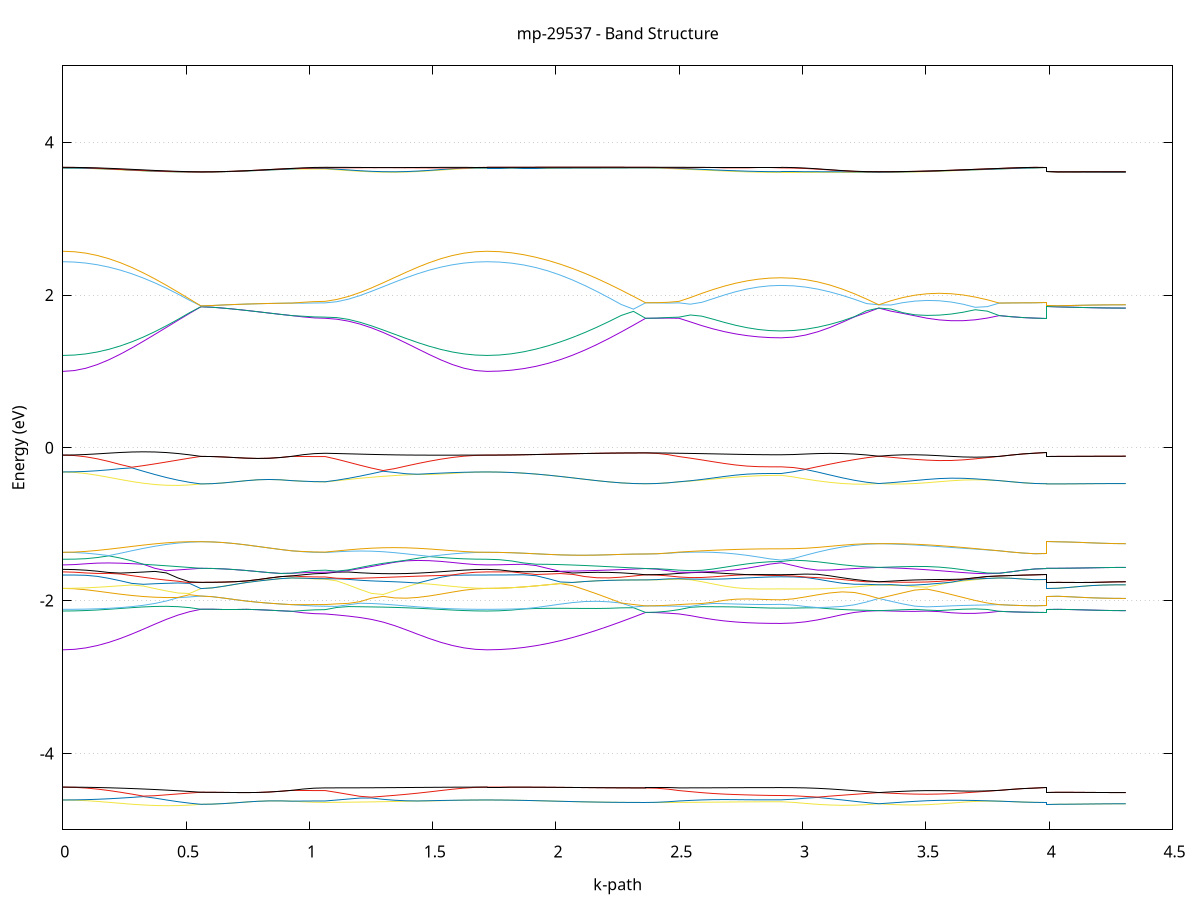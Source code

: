 set title 'mp-29537 - Band Structure'
set xlabel 'k-path'
set ylabel 'Energy (eV)'
set grid y
set yrange [-5:5]
set terminal png size 800,600
set output 'mp-29537_bands_gnuplot.png'
plot '-' using 1:2 with lines notitle, '-' using 1:2 with lines notitle, '-' using 1:2 with lines notitle, '-' using 1:2 with lines notitle, '-' using 1:2 with lines notitle, '-' using 1:2 with lines notitle, '-' using 1:2 with lines notitle, '-' using 1:2 with lines notitle, '-' using 1:2 with lines notitle, '-' using 1:2 with lines notitle, '-' using 1:2 with lines notitle, '-' using 1:2 with lines notitle, '-' using 1:2 with lines notitle, '-' using 1:2 with lines notitle, '-' using 1:2 with lines notitle, '-' using 1:2 with lines notitle, '-' using 1:2 with lines notitle, '-' using 1:2 with lines notitle, '-' using 1:2 with lines notitle, '-' using 1:2 with lines notitle, '-' using 1:2 with lines notitle, '-' using 1:2 with lines notitle, '-' using 1:2 with lines notitle, '-' using 1:2 with lines notitle, '-' using 1:2 with lines notitle, '-' using 1:2 with lines notitle, '-' using 1:2 with lines notitle, '-' using 1:2 with lines notitle, '-' using 1:2 with lines notitle, '-' using 1:2 with lines notitle, '-' using 1:2 with lines notitle, '-' using 1:2 with lines notitle, '-' using 1:2 with lines notitle, '-' using 1:2 with lines notitle, '-' using 1:2 with lines notitle, '-' using 1:2 with lines notitle, '-' using 1:2 with lines notitle, '-' using 1:2 with lines notitle, '-' using 1:2 with lines notitle, '-' using 1:2 with lines notitle, '-' using 1:2 with lines notitle, '-' using 1:2 with lines notitle, '-' using 1:2 with lines notitle, '-' using 1:2 with lines notitle, '-' using 1:2 with lines notitle, '-' using 1:2 with lines notitle, '-' using 1:2 with lines notitle, '-' using 1:2 with lines notitle, '-' using 1:2 with lines notitle, '-' using 1:2 with lines notitle, '-' using 1:2 with lines notitle, '-' using 1:2 with lines notitle, '-' using 1:2 with lines notitle, '-' using 1:2 with lines notitle, '-' using 1:2 with lines notitle, '-' using 1:2 with lines notitle, '-' using 1:2 with lines notitle, '-' using 1:2 with lines notitle, '-' using 1:2 with lines notitle, '-' using 1:2 with lines notitle, '-' using 1:2 with lines notitle, '-' using 1:2 with lines notitle, '-' using 1:2 with lines notitle, '-' using 1:2 with lines notitle, '-' using 1:2 with lines notitle, '-' using 1:2 with lines notitle, '-' using 1:2 with lines notitle, '-' using 1:2 with lines notitle, '-' using 1:2 with lines notitle, '-' using 1:2 with lines notitle, '-' using 1:2 with lines notitle, '-' using 1:2 with lines notitle, '-' using 1:2 with lines notitle, '-' using 1:2 with lines notitle, '-' using 1:2 with lines notitle, '-' using 1:2 with lines notitle, '-' using 1:2 with lines notitle, '-' using 1:2 with lines notitle
0.000000 -21.238440
0.046683 -21.237940
0.093366 -21.236540
0.140049 -21.234140
0.186732 -21.230940
0.233414 -21.226940
0.280097 -21.222140
0.326780 -21.216740
0.373463 -21.210840
0.420146 -21.204440
0.466829 -21.197840
0.513512 -21.191040
0.560195 -21.184140
0.560195 -21.184140
0.606259 -21.184240
0.652323 -21.184240
0.698388 -21.184440
0.744452 -21.184640
0.790517 -21.184940
0.836581 -21.185240
0.882646 -21.185540
0.928710 -21.185840
0.928710 -21.185840
0.973889 -21.186740
1.019068 -21.187540
1.064248 -21.187740
1.064248 -21.187740
1.111155 -21.189940
1.158061 -21.193240
1.204968 -21.197440
1.251875 -21.202240
1.298782 -21.207340
1.345689 -21.212540
1.392596 -21.217740
1.439503 -21.222640
1.486410 -21.227140
1.533317 -21.231040
1.580224 -21.234140
1.627131 -21.236440
1.674038 -21.237940
1.720945 -21.238440
1.720945 -21.238440
1.770372 -21.237940
1.819800 -21.236640
1.869227 -21.234540
1.918655 -21.231640
1.968082 -21.228040
2.017510 -21.223740
2.066937 -21.218940
2.116365 -21.213640
2.165792 -21.208140
2.215220 -21.202540
2.264647 -21.196940
2.314075 -21.191640
2.363503 -21.186640
2.363503 -21.186640
2.408682 -21.186640
2.453861 -21.186840
2.499040 -21.187740
2.499040 -21.187740
2.545003 -21.190440
2.590967 -21.193540
2.636930 -21.196340
2.682893 -21.198740
2.728856 -21.200840
2.774819 -21.202540
2.820783 -21.203740
2.866746 -21.204440
2.912709 -21.204740
2.912709 -21.204740
2.962224 -21.204240
3.011738 -21.202940
3.061253 -21.200740
3.110768 -21.197740
3.160282 -21.194140
3.209797 -21.190040
3.259312 -21.186140
3.308826 -21.182540
3.308826 -21.182540
3.357717 -21.185040
3.406607 -21.187340
3.455497 -21.189240
3.504387 -21.190640
3.553277 -21.191340
3.602167 -21.191440
3.651057 -21.190940
3.699947 -21.189740
3.748837 -21.188040
3.797727 -21.185840
3.797727 -21.185840
3.845647 -21.186140
3.893567 -21.186340
3.941486 -21.186540
3.989406 -21.186640
3.989406 -21.184140
4.035303 -21.184140
4.081200 -21.183940
4.127097 -21.183640
4.172994 -21.183340
4.218891 -21.182940
4.264788 -21.182640
4.310685 -21.182540
e
0.000000 -21.207340
0.046683 -21.207140
0.093366 -21.206440
0.140049 -21.205440
0.186732 -21.203940
0.233414 -21.202040
0.280097 -21.199740
0.326780 -21.197040
0.373463 -21.194040
0.420146 -21.190640
0.466829 -21.187040
0.513512 -21.183140
0.560195 -21.184140
0.560195 -21.184140
0.606259 -21.184240
0.652323 -21.184240
0.698388 -21.184440
0.744452 -21.184640
0.790517 -21.184940
0.836581 -21.185240
0.882646 -21.185540
0.928710 -21.185840
0.928710 -21.185840
0.973889 -21.185840
1.019068 -21.186140
1.064248 -21.186340
1.064248 -21.186340
1.111155 -21.186840
1.158061 -21.187940
1.204968 -21.189540
1.251875 -21.191540
1.298782 -21.193740
1.345689 -21.195940
1.392596 -21.198140
1.439503 -21.200340
1.486410 -21.202340
1.533317 -21.204040
1.580224 -21.205440
1.627131 -21.206540
1.674038 -21.207140
1.720945 -21.207340
1.720945 -21.207340
1.770372 -21.207140
1.819800 -21.206740
1.869227 -21.205940
1.918655 -21.204740
1.968082 -21.203240
2.017510 -21.201440
2.066937 -21.199240
2.116365 -21.196640
2.165792 -21.193640
2.215220 -21.190140
2.264647 -21.186140
2.314075 -21.181840
2.363503 -21.186640
2.363503 -21.186640
2.408682 -21.186540
2.453861 -21.186340
2.499040 -21.186340
2.499040 -21.186340
2.545003 -21.186140
2.590967 -21.188140
2.636930 -21.191040
2.682893 -21.193840
2.728856 -21.196440
2.774819 -21.198540
2.820783 -21.200140
2.866746 -21.201040
2.912709 -21.201440
2.912709 -21.201440
2.962224 -21.201040
3.011738 -21.199940
3.061253 -21.198240
3.110768 -21.195840
3.160282 -21.193040
3.209797 -21.189740
3.259312 -21.185540
3.308826 -21.182540
3.308826 -21.182540
3.357717 -21.183940
3.406607 -21.186040
3.455497 -21.187340
3.504387 -21.187840
3.553277 -21.187540
3.602167 -21.186740
3.651057 -21.185240
3.699947 -21.183040
3.748837 -21.183240
3.797727 -21.185840
3.797727 -21.185840
3.845647 -21.186140
3.893567 -21.186340
3.941486 -21.186540
3.989406 -21.186640
3.989406 -21.184140
4.035303 -21.184140
4.081200 -21.183940
4.127097 -21.183640
4.172994 -21.183340
4.218891 -21.182940
4.264788 -21.182640
4.310685 -21.182540
e
0.000000 -21.144740
0.046683 -21.145140
0.093366 -21.146040
0.140049 -21.147640
0.186732 -21.149740
0.233414 -21.152440
0.280097 -21.155440
0.326780 -21.159040
0.373463 -21.162740
0.420146 -21.166740
0.466829 -21.170840
0.513512 -21.177340
0.560195 -21.179140
0.560195 -21.179140
0.606259 -21.179140
0.652323 -21.178940
0.698388 -21.178840
0.744452 -21.178540
0.790517 -21.178340
0.836581 -21.177940
0.882646 -21.177640
0.928710 -21.177340
0.928710 -21.177340
0.973889 -21.177240
1.019068 -21.177040
1.064248 -21.176940
1.064248 -21.176940
1.111155 -21.175940
1.158061 -21.174040
1.204968 -21.171440
1.251875 -21.168440
1.298782 -21.165240
1.345689 -21.161840
1.392596 -21.158440
1.439503 -21.155240
1.486410 -21.152240
1.533317 -21.149740
1.580224 -21.147640
1.627131 -21.146040
1.674038 -21.145140
1.720945 -21.144740
1.720945 -21.144740
1.770372 -21.145140
1.819800 -21.146240
1.869227 -21.147940
1.918655 -21.150340
1.968082 -21.153240
2.017510 -21.156540
2.066937 -21.160140
2.116365 -21.164040
2.165792 -21.168340
2.215220 -21.172640
2.264647 -21.177140
2.314075 -21.181640
2.363503 -21.176640
2.363503 -21.176640
2.408682 -21.176840
2.453861 -21.177040
2.499040 -21.176940
2.499040 -21.176940
2.545003 -21.177340
2.590967 -21.175640
2.636930 -21.173040
2.682893 -21.170440
2.728856 -21.168140
2.774819 -21.166140
2.820783 -21.164640
2.866746 -21.163640
2.912709 -21.163340
2.912709 -21.163340
2.962224 -21.163740
3.011738 -21.164840
3.061253 -21.166640
3.110768 -21.168940
3.160282 -21.171840
3.209797 -21.175140
3.259312 -21.178740
3.308826 -21.180840
3.308826 -21.180840
3.357717 -21.180440
3.406607 -21.179140
3.455497 -21.178240
3.504387 -21.177840
3.553277 -21.177940
3.602167 -21.178440
3.651057 -21.179540
3.699947 -21.181140
3.748837 -21.180440
3.797727 -21.177340
3.797727 -21.177340
3.845647 -21.177140
3.893567 -21.176840
3.941486 -21.176740
3.989406 -21.176640
3.989406 -21.179140
4.035303 -21.179140
4.081200 -21.179340
4.127097 -21.179640
4.172994 -21.180040
4.218891 -21.180340
4.264788 -21.180740
4.310685 -21.180840
e
0.000000 -21.134240
0.046683 -21.134640
0.093366 -21.135840
0.140049 -21.137840
0.186732 -21.140640
0.233414 -21.144140
0.280097 -21.148340
0.326780 -21.153240
0.373463 -21.158640
0.420146 -21.164540
0.466829 -21.170840
0.513512 -21.175040
0.560195 -21.179140
0.560195 -21.179140
0.606259 -21.179140
0.652323 -21.178940
0.698388 -21.178840
0.744452 -21.178540
0.790517 -21.178340
0.836581 -21.177940
0.882646 -21.177640
0.928710 -21.177340
0.928710 -21.177340
0.973889 -21.176540
1.019068 -21.175740
1.064248 -21.175440
1.064248 -21.175440
1.111155 -21.173740
1.158061 -21.171140
1.204968 -21.167940
1.251875 -21.164140
1.298782 -21.160040
1.345689 -21.155840
1.392596 -21.151540
1.439503 -21.147440
1.486410 -21.143740
1.533317 -21.140540
1.580224 -21.137840
1.627131 -21.135840
1.674038 -21.134640
1.720945 -21.134240
1.720945 -21.134240
1.770372 -21.134540
1.819800 -21.135240
1.869227 -21.136540
1.918655 -21.138440
1.968082 -21.140840
2.017510 -21.143840
2.066937 -21.147440
2.116365 -21.151440
2.165792 -21.156040
2.215220 -21.160940
2.264647 -21.166140
2.314075 -21.171440
2.363503 -21.176640
2.363503 -21.176640
2.408682 -21.176640
2.453861 -21.176240
2.499040 -21.175440
2.499040 -21.175440
2.545003 -21.172540
2.590967 -21.169140
2.636930 -21.165940
2.682893 -21.163140
2.728856 -21.160840
2.774819 -21.159040
2.820783 -21.157740
2.866746 -21.156940
2.912709 -21.156640
2.912709 -21.156640
2.962224 -21.157140
3.011738 -21.158540
3.061253 -21.160740
3.110768 -21.163740
3.160282 -21.167440
3.209797 -21.171640
3.259312 -21.176140
3.308826 -21.180840
3.308826 -21.180840
3.357717 -21.177240
3.406607 -21.174140
3.455497 -21.171740
3.504387 -21.170240
3.553277 -21.169540
3.602167 -21.169740
3.651057 -21.170740
3.699947 -21.172440
3.748837 -21.174740
3.797727 -21.177340
3.797727 -21.177340
3.845647 -21.177140
3.893567 -21.176840
3.941486 -21.176740
3.989406 -21.176640
3.989406 -21.179140
4.035303 -21.179140
4.081200 -21.179340
4.127097 -21.179640
4.172994 -21.180040
4.218891 -21.180340
4.264788 -21.180740
4.310685 -21.180840
e
0.000000 -15.264540
0.046683 -15.265040
0.093366 -15.266740
0.140049 -15.269440
0.186732 -15.272840
0.233414 -15.276640
0.280097 -15.280540
0.326780 -15.284340
0.373463 -15.287640
0.420146 -15.290040
0.466829 -15.291540
0.513512 -15.291840
0.560195 -15.290940
0.560195 -15.290940
0.606259 -15.290640
0.652323 -15.290040
0.698388 -15.289140
0.744452 -15.288240
0.790517 -15.287840
0.836581 -15.288140
0.882646 -15.289140
0.928710 -15.290640
0.928710 -15.290640
0.973889 -15.292140
1.019068 -15.293140
1.064248 -15.293440
1.064248 -15.293440
1.111155 -15.291740
1.158061 -15.289640
1.204968 -15.287240
1.251875 -15.284540
1.298782 -15.281740
1.345689 -15.278840
1.392596 -15.275940
1.439503 -15.273240
1.486410 -15.270740
1.533317 -15.268640
1.580224 -15.266840
1.627131 -15.265540
1.674038 -15.264740
1.720945 -15.264540
1.720945 -15.264540
1.770372 -15.265540
1.819800 -15.268140
1.869227 -15.271640
1.918655 -15.275240
1.968082 -15.278940
2.017510 -15.282440
2.066937 -15.285740
2.116365 -15.288640
2.165792 -15.291040
2.215220 -15.293040
2.264647 -15.294440
2.314075 -15.295340
2.363503 -15.295640
2.363503 -15.295640
2.408682 -15.295340
2.453861 -15.294640
2.499040 -15.293440
2.499040 -15.293440
2.545003 -15.292340
2.590967 -15.290740
2.636930 -15.288940
2.682893 -15.286940
2.728856 -15.284840
2.774819 -15.282940
2.820783 -15.281340
2.866746 -15.280240
2.912709 -15.279840
2.912709 -15.279840
2.962224 -15.280640
3.011738 -15.282740
3.061253 -15.285340
3.110768 -15.287840
3.160282 -15.289940
3.209797 -15.291140
3.259312 -15.291540
3.308826 -15.290940
3.308826 -15.290940
3.357717 -15.291440
3.406607 -15.291340
3.455497 -15.290840
3.504387 -15.290040
3.553277 -15.289240
3.602167 -15.288540
3.651057 -15.288440
3.699947 -15.288740
3.748837 -15.289540
3.797727 -15.290640
3.797727 -15.290640
3.845647 -15.292440
3.893567 -15.294040
3.941486 -15.295240
3.989406 -15.295640
3.989406 -15.290940
4.035303 -15.290940
4.081200 -15.290940
4.127097 -15.290940
4.172994 -15.290940
4.218891 -15.290940
4.264788 -15.290940
4.310685 -15.290940
e
0.000000 -15.264540
0.046683 -15.263840
0.093366 -15.261840
0.140049 -15.258540
0.186732 -15.254640
0.233414 -15.259740
0.280097 -15.265240
0.326780 -15.270840
0.373463 -15.276340
0.420146 -15.281340
0.466829 -15.285540
0.513512 -15.288840
0.560195 -15.290940
0.560195 -15.290940
0.606259 -15.290640
0.652323 -15.290040
0.698388 -15.289140
0.744452 -15.288240
0.790517 -15.287840
0.836581 -15.288140
0.882646 -15.289140
0.928710 -15.290640
0.928710 -15.290640
0.973889 -15.291040
1.019068 -15.291340
1.064248 -15.291440
1.064248 -15.291440
1.111155 -15.288240
1.158061 -15.284340
1.204968 -15.279940
1.251875 -15.275240
1.298782 -15.270440
1.345689 -15.265740
1.392596 -15.261140
1.439503 -15.257040
1.486410 -15.255540
1.533317 -15.258640
1.580224 -15.261140
1.627131 -15.263040
1.674038 -15.264140
1.720945 -15.264540
1.720945 -15.264540
1.770372 -15.265540
1.819800 -15.268140
1.869227 -15.271640
1.918655 -15.275240
1.968082 -15.278940
2.017510 -15.282440
2.066937 -15.285740
2.116365 -15.288640
2.165792 -15.291040
2.215220 -15.293040
2.264647 -15.294440
2.314075 -15.295340
2.363503 -15.295640
2.363503 -15.295640
2.408682 -15.295140
2.453861 -15.293740
2.499040 -15.291440
2.499040 -15.291440
2.545003 -15.289440
2.590967 -15.286840
2.636930 -15.283940
2.682893 -15.280640
2.728856 -15.277240
2.774819 -15.273840
2.820783 -15.270840
2.866746 -15.268640
2.912709 -15.267740
2.912709 -15.267740
2.962224 -15.268840
3.011738 -15.271740
3.061253 -15.275540
3.110768 -15.279640
3.160282 -15.283440
3.209797 -15.286740
3.259312 -15.289340
3.308826 -15.290940
3.308826 -15.290940
3.357717 -15.289840
3.406607 -15.288640
3.455497 -15.287340
3.504387 -15.286340
3.553277 -15.285740
3.602167 -15.285740
3.651057 -15.286340
3.699947 -15.287540
3.748837 -15.289040
3.797727 -15.290640
3.797727 -15.290640
3.845647 -15.292440
3.893567 -15.294040
3.941486 -15.295240
3.989406 -15.295640
3.989406 -15.290940
4.035303 -15.290940
4.081200 -15.290940
4.127097 -15.290940
4.172994 -15.290940
4.218891 -15.290940
4.264788 -15.290940
4.310685 -15.290940
e
0.000000 -15.244440
0.046683 -15.245140
0.093366 -15.247140
0.140049 -15.250440
0.186732 -15.254340
0.233414 -15.249240
0.280097 -15.243640
0.326780 -15.237840
0.373463 -15.232140
0.420146 -15.226840
0.466829 -15.222440
0.513512 -15.218940
0.560195 -15.216740
0.560195 -15.216740
0.606259 -15.217040
0.652323 -15.217840
0.698388 -15.219040
0.744452 -15.220140
0.790517 -15.220940
0.836581 -15.220940
0.882646 -15.220240
0.928710 -15.218940
0.928710 -15.218940
0.973889 -15.218540
1.019068 -15.218340
1.064248 -15.218240
1.064248 -15.218240
1.111155 -15.221340
1.158061 -15.225040
1.204968 -15.229340
1.251875 -15.233840
1.298782 -15.238540
1.345689 -15.243240
1.392596 -15.247640
1.439503 -15.251840
1.486410 -15.253340
1.533317 -15.250240
1.580224 -15.247740
1.627131 -15.245940
1.674038 -15.244840
1.720945 -15.244440
1.720945 -15.244440
1.770372 -15.243440
1.819800 -15.240840
1.869227 -15.237440
1.918655 -15.233840
1.968082 -15.230240
2.017510 -15.226840
2.066937 -15.223740
2.116365 -15.220940
2.165792 -15.218540
2.215220 -15.216640
2.264647 -15.215340
2.314075 -15.214440
2.363503 -15.214240
2.363503 -15.214240
2.408682 -15.214640
2.453861 -15.216040
2.499040 -15.218240
2.499040 -15.218240
2.545003 -15.220140
2.590967 -15.222640
2.636930 -15.225440
2.682893 -15.228640
2.728856 -15.231940
2.774819 -15.235240
2.820783 -15.238140
2.866746 -15.240340
2.912709 -15.241140
2.912709 -15.241140
2.962224 -15.240040
3.011738 -15.237140
3.061253 -15.233240
3.110768 -15.228940
3.160282 -15.224740
3.209797 -15.221240
3.259312 -15.218440
3.308826 -15.216740
3.308826 -15.216740
3.357717 -15.217840
3.406607 -15.219240
3.455497 -15.220640
3.504387 -15.221940
3.553277 -15.222740
3.602167 -15.223040
3.651057 -15.222640
3.699947 -15.221640
3.748837 -15.220340
3.797727 -15.218940
3.797727 -15.218940
3.845647 -15.217240
3.893567 -15.215640
3.941486 -15.214540
3.989406 -15.214240
3.989406 -15.216740
4.035303 -15.216740
4.081200 -15.216740
4.127097 -15.216740
4.172994 -15.216740
4.218891 -15.216740
4.264788 -15.216740
4.310685 -15.216740
e
0.000000 -15.244440
0.046683 -15.243840
0.093366 -15.242140
0.140049 -15.239440
0.186732 -15.236040
0.233414 -15.232040
0.280097 -15.227840
0.326780 -15.223840
0.373463 -15.220440
0.420146 -15.217740
0.466829 -15.216140
0.513512 -15.215740
0.560195 -15.216740
0.560195 -15.216740
0.606259 -15.217040
0.652323 -15.217840
0.698388 -15.219040
0.744452 -15.220140
0.790517 -15.220940
0.836581 -15.220940
0.882646 -15.220240
0.928710 -15.218940
0.928710 -15.218940
0.973889 -15.217540
1.019068 -15.216640
1.064248 -15.216340
1.064248 -15.216340
1.111155 -15.218040
1.158061 -15.220040
1.204968 -15.222440
1.251875 -15.225040
1.298782 -15.227840
1.345689 -15.230640
1.392596 -15.233440
1.439503 -15.236040
1.486410 -15.238440
1.533317 -15.240440
1.580224 -15.242140
1.627131 -15.243440
1.674038 -15.244240
1.720945 -15.244440
1.720945 -15.244440
1.770372 -15.243440
1.819800 -15.240840
1.869227 -15.237440
1.918655 -15.233840
1.968082 -15.230240
2.017510 -15.226840
2.066937 -15.223740
2.116365 -15.220940
2.165792 -15.218540
2.215220 -15.216640
2.264647 -15.215340
2.314075 -15.214440
2.363503 -15.214240
2.363503 -15.214240
2.408682 -15.214440
2.453861 -15.215140
2.499040 -15.216340
2.499040 -15.216340
2.545003 -15.217440
2.590967 -15.218940
2.636930 -15.220740
2.682893 -15.222740
2.728856 -15.224740
2.774819 -15.226640
2.820783 -15.228240
2.866746 -15.229240
2.912709 -15.229640
2.912709 -15.229640
2.962224 -15.228740
3.011738 -15.226340
3.061253 -15.223340
3.110768 -15.220440
3.160282 -15.218040
3.209797 -15.216540
3.259312 -15.216140
3.308826 -15.216740
3.308826 -15.216740
3.357717 -15.216240
3.406607 -15.216340
3.455497 -15.217040
3.504387 -15.218040
3.553277 -15.219140
3.602167 -15.220040
3.651057 -15.220440
3.699947 -15.220440
3.748837 -15.219840
3.797727 -15.218940
3.797727 -15.218940
3.845647 -15.217240
3.893567 -15.215640
3.941486 -15.214540
3.989406 -15.214240
3.989406 -15.216740
4.035303 -15.216740
4.081200 -15.216740
4.127097 -15.216740
4.172994 -15.216740
4.218891 -15.216740
4.264788 -15.216740
4.310685 -15.216740
e
0.000000 -12.973840
0.046683 -12.971840
0.093366 -12.965840
0.140049 -12.956040
0.186732 -12.942940
0.233414 -12.926840
0.280097 -12.908540
0.326780 -12.888440
0.373463 -12.867340
0.420146 -12.845740
0.466829 -12.824340
0.513512 -12.803540
0.560195 -12.783940
0.560195 -12.783940
0.606259 -12.783340
0.652323 -12.781840
0.698388 -12.779840
0.744452 -12.778240
0.790517 -12.778040
0.836581 -12.779640
0.882646 -12.782940
0.928710 -12.787040
0.928710 -12.787040
0.973889 -12.793240
1.019068 -12.797840
1.064248 -12.799440
1.064248 -12.799440
1.111155 -12.800640
1.158061 -12.802340
1.204968 -12.804640
1.251875 -12.820840
1.298782 -12.841840
1.345689 -12.863840
1.392596 -12.885840
1.439503 -12.906740
1.486410 -12.925740
1.533317 -12.942340
1.580224 -12.955740
1.627131 -12.965740
1.674038 -12.971740
1.720945 -12.973840
1.720945 -12.973840
1.770372 -12.972040
1.819800 -12.966740
1.869227 -12.958040
1.918655 -12.946140
1.968082 -12.931540
2.017510 -12.914540
2.066937 -12.896040
2.116365 -12.876740
2.165792 -12.858040
2.215220 -12.840740
2.264647 -12.825340
2.314075 -12.811340
2.363503 -12.798140
2.363503 -12.798140
2.408682 -12.798240
2.453861 -12.798740
2.499040 -12.799440
2.499040 -12.799440
2.545003 -12.803040
2.590967 -12.808240
2.636930 -12.812940
2.682893 -12.817240
2.728856 -12.821240
2.774819 -12.826540
2.820783 -12.832840
2.866746 -12.837240
2.912709 -12.838740
2.912709 -12.838740
2.962224 -12.837640
3.011738 -12.834440
3.061253 -12.829240
3.110768 -12.822040
3.160282 -12.813240
3.209797 -12.803040
3.259312 -12.791840
3.308826 -12.780040
3.308826 -12.780040
3.357717 -12.787940
3.406607 -12.793540
3.455497 -12.796340
3.504387 -12.796240
3.553277 -12.793940
3.602167 -12.791540
3.651057 -12.790840
3.699947 -12.790540
3.748837 -12.789440
3.797727 -12.787040
3.797727 -12.787040
3.845647 -12.791340
3.893567 -12.794940
3.941486 -12.797340
3.989406 -12.798140
3.989406 -12.783940
4.035303 -12.783740
4.081200 -12.783240
4.127097 -12.782440
4.172994 -12.781640
4.218891 -12.780840
4.264788 -12.780240
4.310685 -12.780040
e
0.000000 -12.838640
0.046683 -12.838140
0.093366 -12.836640
0.140049 -12.833940
0.186732 -12.829940
0.233414 -12.824440
0.280097 -12.817040
0.326780 -12.807540
0.373463 -12.795740
0.420146 -12.781440
0.466829 -12.764740
0.513512 -12.765740
0.560195 -12.783940
0.560195 -12.783940
0.606259 -12.783340
0.652323 -12.781840
0.698388 -12.779840
0.744452 -12.778240
0.790517 -12.778040
0.836581 -12.779640
0.882646 -12.782940
0.928710 -12.787040
0.928710 -12.787040
0.973889 -12.786840
1.019068 -12.786840
1.064248 -12.786840
1.064248 -12.786840
1.111155 -12.784140
1.158061 -12.789140
1.204968 -12.802440
1.251875 -12.807540
1.298782 -12.811040
1.345689 -12.814940
1.392596 -12.819140
1.439503 -12.823440
1.486410 -12.827540
1.533317 -12.831240
1.580224 -12.834340
1.627131 -12.836740
1.674038 -12.838140
1.720945 -12.838640
1.720945 -12.838640
1.770372 -12.838240
1.819800 -12.837040
1.869227 -12.835040
1.918655 -12.831940
1.968082 -12.827740
2.017510 -12.822140
2.066937 -12.814740
2.116365 -12.804840
2.165792 -12.791740
2.215220 -12.774840
2.264647 -12.772640
2.314075 -12.785340
2.363503 -12.798140
2.363503 -12.798140
2.408682 -12.796540
2.453861 -12.792240
2.499040 -12.786840
2.499040 -12.786840
2.545003 -12.781940
2.590967 -12.780840
2.636930 -12.788340
2.682893 -12.800240
2.728856 -12.811540
2.774819 -12.818940
2.820783 -12.822240
2.866746 -12.823640
2.912709 -12.824040
2.912709 -12.824040
2.962224 -12.822240
3.011738 -12.816940
3.061253 -12.808240
3.110768 -12.796440
3.160282 -12.782040
3.209797 -12.765940
3.259312 -12.768140
3.308826 -12.780040
3.308826 -12.780040
3.357717 -12.772140
3.406607 -12.766040
3.455497 -12.761840
3.504387 -12.768440
3.553277 -12.772440
3.602167 -12.771440
3.651057 -12.764640
3.699947 -12.770340
3.748837 -12.777840
3.797727 -12.787040
3.797727 -12.787040
3.845647 -12.791340
3.893567 -12.794940
3.941486 -12.797340
3.989406 -12.798140
3.989406 -12.783940
4.035303 -12.783740
4.081200 -12.783240
4.127097 -12.782440
4.172994 -12.781640
4.218891 -12.780840
4.264788 -12.780240
4.310685 -12.780040
e
0.000000 -12.681740
0.046683 -12.682240
0.093366 -12.683840
0.140049 -12.686540
0.186732 -12.690440
0.233414 -12.695840
0.280097 -12.702840
0.326780 -12.711540
0.373463 -12.722140
0.420146 -12.734740
0.466829 -12.749240
0.513512 -12.745440
0.560195 -12.723840
0.560195 -12.723840
0.606259 -12.724340
0.652323 -12.725540
0.698388 -12.727140
0.744452 -12.728240
0.790517 -12.728040
0.836581 -12.725940
0.882646 -12.722240
0.928710 -12.717740
0.928710 -12.717740
0.973889 -12.716540
1.019068 -12.715640
1.064248 -12.715340
1.064248 -12.715340
1.111155 -12.716640
1.158061 -12.709640
1.204968 -12.707440
1.251875 -12.706540
1.298782 -12.704840
1.345689 -12.702440
1.392596 -12.699440
1.439503 -12.696040
1.486410 -12.692440
1.533317 -12.689040
1.580224 -12.686040
1.627131 -12.683740
1.674038 -12.682240
1.720945 -12.681740
1.720945 -12.681740
1.770372 -12.682740
1.819800 -12.685640
1.869227 -12.690340
1.918655 -12.696840
1.968082 -12.704840
2.017510 -12.714140
2.066937 -12.724540
2.116365 -12.735840
2.165792 -12.747740
2.215220 -12.760040
2.264647 -12.754340
2.314075 -12.730940
2.363503 -12.705940
2.363503 -12.705940
2.408682 -12.707340
2.453861 -12.711040
2.499040 -12.715340
2.499040 -12.715340
2.545003 -12.728740
2.590967 -12.738940
2.636930 -12.739640
2.682893 -12.734840
2.728856 -12.728940
2.774819 -12.723540
2.820783 -12.719440
2.866746 -12.716840
2.912709 -12.715940
2.912709 -12.715940
2.962224 -12.717240
3.011738 -12.721040
3.061253 -12.727040
3.110768 -12.735140
3.160282 -12.744840
3.209797 -12.755440
3.259312 -12.746740
3.308826 -12.727740
3.308826 -12.727740
3.357717 -12.741040
3.406607 -12.752240
3.455497 -12.761440
3.504387 -12.759540
3.553277 -12.759140
3.602167 -12.760840
3.651057 -12.763840
3.699947 -12.751340
3.748837 -12.735540
3.797727 -12.717740
3.797727 -12.717740
3.845647 -12.713140
3.893567 -12.709240
3.941486 -12.706840
3.989406 -12.705940
3.989406 -12.723840
4.035303 -12.724040
4.081200 -12.724540
4.127097 -12.725340
4.172994 -12.726140
4.218891 -12.726940
4.264788 -12.727540
4.310685 -12.727740
e
0.000000 -12.493940
0.046683 -12.496440
0.093366 -12.503640
0.140049 -12.515440
0.186732 -12.531340
0.233414 -12.550740
0.280097 -12.572940
0.326780 -12.597340
0.373463 -12.623040
0.420146 -12.649240
0.466829 -12.675240
0.513512 -12.700240
0.560195 -12.723840
0.560195 -12.723840
0.606259 -12.724340
0.652323 -12.725540
0.698388 -12.727140
0.744452 -12.728240
0.790517 -12.728040
0.836581 -12.725940
0.882646 -12.722240
0.928710 -12.717740
0.928710 -12.717740
0.973889 -12.712440
1.019068 -12.708440
1.064248 -12.706940
1.064248 -12.706940
1.111155 -12.707440
1.158061 -12.707640
1.204968 -12.694040
1.251875 -12.672940
1.298782 -12.648840
1.345689 -12.623440
1.392596 -12.598040
1.439503 -12.573640
1.486410 -12.551240
1.533317 -12.531640
1.580224 -12.515640
1.627131 -12.503740
1.674038 -12.496440
1.720945 -12.493940
1.720945 -12.493940
1.770372 -12.495440
1.819800 -12.499940
1.869227 -12.507340
1.918655 -12.517640
1.968082 -12.530640
2.017510 -12.546140
2.066937 -12.564140
2.116365 -12.584240
2.165792 -12.606340
2.215220 -12.629940
2.264647 -12.654740
2.314075 -12.680240
2.363503 -12.705940
2.363503 -12.705940
2.408682 -12.706040
2.453861 -12.706440
2.499040 -12.706940
2.499040 -12.706940
2.545003 -12.694840
2.590967 -12.680340
2.636930 -12.667040
2.682893 -12.655240
2.728856 -12.645240
2.774819 -12.637340
2.820783 -12.631540
2.866746 -12.628040
2.912709 -12.626840
2.912709 -12.626840
2.962224 -12.628840
3.011738 -12.634740
3.061253 -12.644240
3.110768 -12.656940
3.160282 -12.672340
3.209797 -12.689740
3.259312 -12.708540
3.308826 -12.727740
3.308826 -12.727740
3.357717 -12.714240
3.406607 -12.703040
3.455497 -12.694540
3.504387 -12.689140
3.553277 -12.686940
3.602167 -12.687840
3.651057 -12.691740
3.699947 -12.698340
3.748837 -12.707140
3.797727 -12.717740
3.797727 -12.717740
3.845647 -12.713140
3.893567 -12.709240
3.941486 -12.706840
3.989406 -12.705940
3.989406 -12.723840
4.035303 -12.724040
4.081200 -12.724540
4.127097 -12.725340
4.172994 -12.726140
4.218891 -12.726940
4.264788 -12.727540
4.310685 -12.727740
e
0.000000 -6.953940
0.046683 -6.954240
0.093366 -6.955140
0.140049 -6.956240
0.186732 -6.957140
0.233414 -6.957340
0.280097 -6.956440
0.326780 -6.954340
0.373463 -6.950940
0.420146 -6.946440
0.466829 -6.940940
0.513512 -6.934840
0.560195 -6.928440
0.560195 -6.928440
0.606259 -6.928340
0.652323 -6.928240
0.698388 -6.927940
0.744452 -6.927540
0.790517 -6.927040
0.836581 -6.926540
0.882646 -6.926040
0.928710 -6.925640
0.928710 -6.925640
0.973889 -6.926840
1.019068 -6.927440
1.064248 -6.927640
1.064248 -6.927640
1.111155 -6.929740
1.158061 -6.932340
1.204968 -6.935440
1.251875 -6.938840
1.298782 -6.942340
1.345689 -6.945640
1.392596 -6.948540
1.439503 -6.950840
1.486410 -6.952540
1.533317 -6.953540
1.580224 -6.953940
1.627131 -6.954040
1.674038 -6.953940
1.720945 -6.953940
1.720945 -6.953940
1.770372 -6.953840
1.819800 -6.953740
1.869227 -6.953440
1.918655 -6.952640
1.968082 -6.951140
2.017510 -6.948940
2.066937 -6.946040
2.116365 -6.942340
2.165792 -6.938040
2.215220 -6.933640
2.264647 -6.929440
2.314075 -6.926240
2.363503 -6.925040
2.363503 -6.925040
2.408682 -6.925340
2.453861 -6.926240
2.499040 -6.927640
2.499040 -6.927640
2.545003 -6.929240
2.590967 -6.931540
2.636930 -6.934040
2.682893 -6.936740
2.728856 -6.939240
2.774819 -6.941340
2.820783 -6.943040
2.866746 -6.944040
2.912709 -6.944440
2.912709 -6.944440
2.962224 -6.946040
3.011738 -6.947640
3.061253 -6.947540
3.110768 -6.945840
3.160282 -6.942540
3.209797 -6.938140
3.259312 -6.932840
3.308826 -6.927040
3.308826 -6.927040
3.357717 -6.931140
3.406607 -6.934540
3.455497 -6.936840
3.504387 -6.937940
3.553277 -6.937740
3.602167 -6.936440
3.651057 -6.934140
3.699947 -6.931140
3.748837 -6.928040
3.797727 -6.925640
3.797727 -6.925640
3.845647 -6.925340
3.893567 -6.925140
3.941486 -6.925140
3.989406 -6.925040
3.989406 -6.928440
4.035303 -6.928340
4.081200 -6.928140
4.127097 -6.927840
4.172994 -6.927540
4.218891 -6.927240
4.264788 -6.927040
4.310685 -6.927040
e
0.000000 -6.953840
0.046683 -6.953040
0.093366 -6.950640
0.140049 -6.946640
0.186732 -6.941240
0.233414 -6.934440
0.280097 -6.926440
0.326780 -6.917640
0.373463 -6.908140
0.420146 -6.910340
0.466829 -6.915940
0.513512 -6.922040
0.560195 -6.928440
0.560195 -6.928440
0.606259 -6.928340
0.652323 -6.928240
0.698388 -6.927940
0.744452 -6.927540
0.790517 -6.927040
0.836581 -6.926540
0.882646 -6.926040
0.928710 -6.925640
0.928710 -6.925640
0.973889 -6.924040
1.019068 -6.923040
1.064248 -6.922740
1.064248 -6.922740
1.111155 -6.920940
1.158061 -6.918540
1.204968 -6.915840
1.251875 -6.914240
1.298782 -6.919940
1.345689 -6.925740
1.392596 -6.931440
1.439503 -6.936740
1.486410 -6.941640
1.533317 -6.945840
1.580224 -6.949240
1.627131 -6.951840
1.674038 -6.953340
1.720945 -6.953840
1.720945 -6.953840
1.770372 -6.953840
1.819800 -6.953740
1.869227 -6.953440
1.918655 -6.952640
1.968082 -6.951140
2.017510 -6.948940
2.066937 -6.946040
2.116365 -6.942340
2.165792 -6.938040
2.215220 -6.933640
2.264647 -6.929440
2.314075 -6.926240
2.363503 -6.925040
2.363503 -6.925040
2.408682 -6.924840
2.453861 -6.924040
2.499040 -6.922740
2.499040 -6.922740
2.545003 -6.922440
2.590967 -6.923540
2.636930 -6.925740
2.682893 -6.928440
2.728856 -6.931140
2.774819 -6.933540
2.820783 -6.935440
2.866746 -6.936640
2.912709 -6.937040
2.912709 -6.937040
2.962224 -6.933540
3.011738 -6.926340
3.061253 -6.917640
3.110768 -6.908140
3.160282 -6.909240
3.209797 -6.914940
3.259312 -6.920940
3.308826 -6.927040
3.308826 -6.927040
3.357717 -6.922840
3.406607 -6.919340
3.455497 -6.916940
3.504387 -6.916240
3.553277 -6.916940
3.602167 -6.918640
3.651057 -6.920740
3.699947 -6.922640
3.748837 -6.924240
3.797727 -6.925640
3.797727 -6.925640
3.845647 -6.925340
3.893567 -6.925140
3.941486 -6.925140
3.989406 -6.925040
3.989406 -6.928440
4.035303 -6.928340
4.081200 -6.928140
4.127097 -6.927840
4.172994 -6.927540
4.218891 -6.927240
4.264788 -6.927040
4.310685 -6.927040
e
0.000000 -6.888340
0.046683 -6.888640
0.093366 -6.889340
0.140049 -6.890540
0.186732 -6.892240
0.233414 -6.894540
0.280097 -6.897540
0.326780 -6.901140
0.373463 -6.905340
0.420146 -6.898540
0.466829 -6.889140
0.513512 -6.880440
0.560195 -6.872840
0.560195 -6.872840
0.606259 -6.873140
0.652323 -6.874240
0.698388 -6.875840
0.744452 -6.877940
0.790517 -6.880340
0.836581 -6.882940
0.882646 -6.885340
0.928710 -6.887440
0.928710 -6.887440
0.973889 -6.891940
1.019068 -6.894940
1.064248 -6.895940
1.064248 -6.895940
1.111155 -6.899440
1.158061 -6.903840
1.204968 -6.908740
1.251875 -6.912840
1.298782 -6.909540
1.345689 -6.906140
1.392596 -6.902740
1.439503 -6.899440
1.486410 -6.896440
1.533317 -6.893640
1.580224 -6.891440
1.627131 -6.889740
1.674038 -6.888740
1.720945 -6.888340
1.720945 -6.888340
1.770372 -6.887940
1.819800 -6.886840
1.869227 -6.885340
1.918655 -6.883640
1.968082 -6.882240
2.017510 -6.881340
2.066937 -6.881140
2.116365 -6.881940
2.165792 -6.883540
2.215220 -6.885840
2.264647 -6.888440
2.314075 -6.890540
2.363503 -6.891440
2.363503 -6.891440
2.408682 -6.891940
2.453861 -6.893540
2.499040 -6.895940
2.499040 -6.895940
2.545003 -6.897340
2.590967 -6.897740
2.636930 -6.897240
2.682893 -6.896340
2.728856 -6.895340
2.774819 -6.894340
2.820783 -6.893640
2.866746 -6.893240
2.912709 -6.893040
2.912709 -6.893040
2.962224 -6.893840
3.011738 -6.896040
3.061253 -6.899540
3.110768 -6.904040
3.160282 -6.898640
3.209797 -6.889540
3.259312 -6.881340
3.308826 -6.874540
3.308826 -6.874540
3.357717 -6.879140
3.406607 -6.883440
3.455497 -6.886940
3.504387 -6.888940
3.553277 -6.889640
3.602167 -6.889240
3.651057 -6.888540
3.699947 -6.887940
3.748837 -6.887540
3.797727 -6.887440
3.797727 -6.887440
3.845647 -6.889240
3.893567 -6.890440
3.941486 -6.891240
3.989406 -6.891440
3.989406 -6.872840
4.035303 -6.872940
4.081200 -6.873140
4.127097 -6.873440
4.172994 -6.873840
4.218891 -6.874140
4.264788 -6.874440
4.310685 -6.874540
e
0.000000 -6.888340
0.046683 -6.887540
0.093366 -6.884940
0.140049 -6.881140
0.186732 -6.876340
0.233414 -6.871340
0.280097 -6.866740
0.326780 -6.863140
0.373463 -6.861040
0.420146 -6.860840
0.466829 -6.862740
0.513512 -6.866840
0.560195 -6.872840
0.560195 -6.872840
0.606259 -6.873140
0.652323 -6.874240
0.698388 -6.875840
0.744452 -6.877940
0.790517 -6.880340
0.836581 -6.882940
0.882646 -6.885340
0.928710 -6.887440
0.928710 -6.887440
0.973889 -6.885440
1.019068 -6.884240
1.064248 -6.883740
1.064248 -6.883740
1.111155 -6.878540
1.158061 -6.872940
1.204968 -6.867740
1.251875 -6.863540
1.298782 -6.861040
1.345689 -6.860540
1.392596 -6.861940
1.439503 -6.865240
1.486410 -6.869840
1.533317 -6.875040
1.580224 -6.880240
1.627131 -6.884540
1.674038 -6.887340
1.720945 -6.888340
1.720945 -6.888340
1.770372 -6.887940
1.819800 -6.886840
1.869227 -6.885340
1.918655 -6.883640
1.968082 -6.882240
2.017510 -6.881340
2.066937 -6.881140
2.116365 -6.881940
2.165792 -6.883540
2.215220 -6.885840
2.264647 -6.888440
2.314075 -6.890540
2.363503 -6.891440
2.363503 -6.891440
2.408682 -6.890540
2.453861 -6.887840
2.499040 -6.883740
2.499040 -6.883740
2.545003 -6.880440
2.590967 -6.876640
2.636930 -6.872840
2.682893 -6.869340
2.728856 -6.866340
2.774819 -6.863840
2.820783 -6.862040
2.866746 -6.860940
2.912709 -6.860640
2.912709 -6.860640
2.962224 -6.860540
3.011738 -6.860340
3.061253 -6.860440
3.110768 -6.861040
3.160282 -6.862540
3.209797 -6.865140
3.259312 -6.869040
3.308826 -6.874540
3.308826 -6.874540
3.357717 -6.870540
3.406607 -6.868040
3.455497 -6.866840
3.504387 -6.867140
3.553277 -6.868840
3.602167 -6.871540
3.651057 -6.875240
3.699947 -6.879540
3.748837 -6.883840
3.797727 -6.887440
3.797727 -6.887440
3.845647 -6.889240
3.893567 -6.890440
3.941486 -6.891240
3.989406 -6.891440
3.989406 -6.872840
4.035303 -6.872940
4.081200 -6.873140
4.127097 -6.873440
4.172994 -6.873840
4.218891 -6.874140
4.264788 -6.874440
4.310685 -6.874540
e
0.000000 -6.127740
0.046683 -6.121740
0.093366 -6.104140
0.140049 -6.075640
0.186732 -6.037040
0.233414 -5.989740
0.280097 -5.934840
0.326780 -5.873840
0.373463 -5.807840
0.420146 -5.738240
0.466829 -5.666240
0.513512 -5.592940
0.560195 -5.519640
0.560195 -5.519640
0.606259 -5.519140
0.652323 -5.518740
0.698388 -5.522040
0.744452 -5.531440
0.790517 -5.546040
0.836581 -5.563340
0.882646 -5.581140
0.928710 -5.597840
0.928710 -5.597840
0.973889 -5.614440
1.019068 -5.625040
1.064248 -5.628640
1.064248 -5.628640
1.111155 -5.625640
1.158061 -5.622940
1.204968 -5.621540
1.251875 -5.677640
1.298782 -5.742340
1.345689 -5.808440
1.392596 -5.872840
1.439503 -5.933440
1.486410 -5.988440
1.533317 -6.036140
1.580224 -6.075040
1.627131 -6.103940
1.674038 -6.121740
1.720945 -6.127740
1.720945 -6.127740
1.770372 -6.123940
1.819800 -6.112840
1.869227 -6.094440
1.918655 -6.069140
1.968082 -6.037340
2.017510 -5.999540
2.066937 -5.956540
2.116365 -5.908940
2.165792 -5.857740
2.215220 -5.803640
2.264647 -5.747740
2.314075 -5.690840
2.363503 -5.633640
2.363503 -5.633640
2.408682 -5.633040
2.453861 -5.631240
2.499040 -5.628640
2.499040 -5.628640
2.545003 -5.649840
2.590967 -5.675540
2.636930 -5.697640
2.682893 -5.715140
2.728856 -5.727640
2.774819 -5.735240
2.820783 -5.738140
2.866746 -5.737940
2.912709 -5.737340
2.912709 -5.737340
2.962224 -5.733440
3.011738 -5.721840
3.061253 -5.702540
3.110768 -5.675940
3.160282 -5.642240
3.209797 -5.602040
3.259312 -5.556540
3.308826 -5.507540
3.308826 -5.507540
3.357717 -5.541840
3.406607 -5.571340
3.455497 -5.595540
3.504387 -5.613940
3.553277 -5.626440
3.602167 -5.632740
3.651057 -5.632840
3.699947 -5.626840
3.748837 -5.615040
3.797727 -5.597840
3.797727 -5.597840
3.845647 -5.612740
3.893567 -5.624140
3.941486 -5.631240
3.989406 -5.633640
3.989406 -5.519640
4.035303 -5.519140
4.081200 -5.517740
4.127097 -5.515640
4.172994 -5.513040
4.218891 -5.510440
4.264788 -5.508340
4.310685 -5.507540
e
0.000000 -5.665040
0.046683 -5.664240
0.093366 -5.661740
0.140049 -5.657240
0.186732 -5.650440
0.233414 -5.640640
0.280097 -5.627340
0.326780 -5.610040
0.373463 -5.588240
0.420146 -5.562040
0.466829 -5.531240
0.513512 -5.496440
0.560195 -5.519640
0.560195 -5.519640
0.606259 -5.519140
0.652323 -5.518740
0.698388 -5.522040
0.744452 -5.531440
0.790517 -5.546040
0.836581 -5.563340
0.882646 -5.581140
0.928710 -5.597840
0.928710 -5.597840
0.973889 -5.600540
1.019068 -5.602440
1.064248 -5.603140
1.064248 -5.603140
1.111155 -5.585340
1.158061 -5.583840
1.204968 -5.619840
1.251875 -5.621740
1.298782 -5.623940
1.345689 -5.628140
1.392596 -5.633740
1.439503 -5.640240
1.486410 -5.646840
1.533317 -5.652940
1.580224 -5.658040
1.627131 -5.661840
1.674038 -5.664240
1.720945 -5.665040
1.720945 -5.665040
1.770372 -5.662940
1.819800 -5.656540
1.869227 -5.646140
1.918655 -5.631540
1.968082 -5.612940
2.017510 -5.590640
2.066937 -5.564540
2.116365 -5.535040
2.165792 -5.502240
2.215220 -5.466640
2.264647 -5.521140
2.314075 -5.576940
2.363503 -5.633640
2.363503 -5.633640
2.408682 -5.630040
2.453861 -5.619340
2.499040 -5.603140
2.499040 -5.603140
2.545003 -5.569440
2.590967 -5.540640
2.636930 -5.546840
2.682893 -5.575140
2.728856 -5.606140
2.774819 -5.634540
2.820783 -5.658140
2.866746 -5.674540
2.912709 -5.680740
2.912709 -5.680740
2.962224 -5.676540
3.011738 -5.664040
3.061253 -5.643940
3.110768 -5.617040
3.160282 -5.584840
3.209797 -5.548840
3.259312 -5.511140
3.308826 -5.507540
3.308826 -5.507540
3.357717 -5.494040
3.406607 -5.509840
3.455497 -5.518540
3.504387 -5.519840
3.553277 -5.513640
3.602167 -5.500240
3.651057 -5.483140
3.699947 -5.515440
3.748837 -5.554440
3.797727 -5.597840
3.797727 -5.597840
3.845647 -5.612740
3.893567 -5.624140
3.941486 -5.631240
3.989406 -5.633640
3.989406 -5.519640
4.035303 -5.519140
4.081200 -5.517740
4.127097 -5.515640
4.172994 -5.513040
4.218891 -5.510440
4.264788 -5.508340
4.310685 -5.507540
e
0.000000 -5.098240
0.046683 -5.101540
0.093366 -5.111540
0.140049 -5.128040
0.186732 -5.150640
0.233414 -5.178840
0.280097 -5.211940
0.326780 -5.249140
0.373463 -5.289440
0.420146 -5.331640
0.466829 -5.377540
0.513512 -5.447440
0.560195 -5.458040
0.560195 -5.458040
0.606259 -5.459140
0.652323 -5.461040
0.698388 -5.459940
0.744452 -5.452540
0.790517 -5.439540
0.836581 -5.422940
0.882646 -5.404840
0.928710 -5.386840
0.928710 -5.386840
0.973889 -5.397440
1.019068 -5.403740
1.064248 -5.405840
1.064248 -5.405840
1.111155 -5.443740
1.158061 -5.466840
1.204968 -5.452340
1.251875 -5.414740
1.298782 -5.368740
1.345689 -5.319940
1.392596 -5.271740
1.439503 -5.226840
1.486410 -5.187340
1.533317 -5.154740
1.580224 -5.129540
1.627131 -5.111940
1.674038 -5.101640
1.720945 -5.098240
1.720945 -5.098240
1.770372 -5.104840
1.819800 -5.123340
1.869227 -5.150840
1.918655 -5.185040
1.968082 -5.224340
2.017510 -5.267540
2.066937 -5.313940
2.116365 -5.362840
2.165792 -5.413840
2.215220 -5.466440
2.264647 -5.428040
2.314075 -5.387340
2.363503 -5.344940
2.363503 -5.344940
2.408682 -5.352340
2.453861 -5.373640
2.499040 -5.405840
2.499040 -5.405840
2.545003 -5.434340
2.590967 -5.456840
2.636930 -5.446440
2.682893 -5.415440
2.728856 -5.383440
2.774819 -5.355840
2.820783 -5.334840
2.866746 -5.321740
2.912709 -5.317340
2.912709 -5.317340
2.962224 -5.319440
3.011738 -5.325840
3.061253 -5.337040
3.110768 -5.353540
3.160282 -5.375640
3.209797 -5.403340
3.259312 -5.453740
3.308826 -5.471340
3.308826 -5.471340
3.357717 -5.479040
3.406607 -5.461740
3.455497 -5.450640
3.504387 -5.445240
3.553277 -5.447640
3.602167 -5.460040
3.651057 -5.480040
3.699947 -5.453740
3.748837 -5.422340
3.797727 -5.386840
3.797727 -5.386840
3.845647 -5.370040
3.893567 -5.356540
3.941486 -5.347940
3.989406 -5.344940
3.989406 -5.458040
4.035303 -5.458640
4.081200 -5.460140
4.127097 -5.462540
4.172994 -5.465340
4.218891 -5.468240
4.264788 -5.470440
4.310685 -5.471340
e
0.000000 -5.008040
0.046683 -5.011640
0.093366 -5.022740
0.140049 -5.041440
0.186732 -5.067840
0.233414 -5.102140
0.280097 -5.144140
0.326780 -5.193440
0.373463 -5.249440
0.420146 -5.311140
0.466829 -5.374640
0.513512 -5.417140
0.560195 -5.458040
0.560195 -5.458040
0.606259 -5.459140
0.652323 -5.461040
0.698388 -5.459940
0.744452 -5.452540
0.790517 -5.439540
0.836581 -5.422940
0.882646 -5.404840
0.928710 -5.386840
0.928710 -5.386840
0.973889 -5.354440
1.019068 -5.333340
1.064248 -5.325940
1.064248 -5.325940
1.111155 -5.310840
1.158061 -5.291740
1.204968 -5.268840
1.251875 -5.242740
1.298782 -5.213840
1.345689 -5.183040
1.392596 -5.151340
1.439503 -5.119740
1.486410 -5.089740
1.533317 -5.062640
1.580224 -5.039840
1.627131 -5.022540
1.674038 -5.011640
1.720945 -5.008040
1.720945 -5.008040
1.770372 -5.008240
1.819800 -5.010440
1.869227 -5.016640
1.918655 -5.028540
1.968082 -5.046640
2.017510 -5.070740
2.066937 -5.100440
2.116365 -5.135040
2.165792 -5.173440
2.215220 -5.214640
2.264647 -5.257740
2.314075 -5.301440
2.363503 -5.344940
2.363503 -5.344940
2.408682 -5.342740
2.453861 -5.336440
2.499040 -5.325940
2.499040 -5.325940
2.545003 -5.311140
2.590967 -5.291540
2.636930 -5.272340
2.682893 -5.254940
2.728856 -5.240140
2.774819 -5.228340
2.820783 -5.219640
2.866746 -5.214340
2.912709 -5.212540
2.912709 -5.212540
2.962224 -5.218840
3.011738 -5.237340
3.061253 -5.266840
3.110768 -5.305640
3.160282 -5.351440
3.209797 -5.401740
3.259312 -5.435840
3.308826 -5.471340
3.308826 -5.471340
3.357717 -5.442640
3.406607 -5.414540
3.455497 -5.393540
3.504387 -5.381240
3.553277 -5.375740
3.602167 -5.374040
3.651057 -5.373940
3.699947 -5.375440
3.748837 -5.379440
3.797727 -5.386840
3.797727 -5.386840
3.845647 -5.370040
3.893567 -5.356540
3.941486 -5.347940
3.989406 -5.344940
3.989406 -5.458040
4.035303 -5.458640
4.081200 -5.460140
4.127097 -5.462540
4.172994 -5.465340
4.218891 -5.468240
4.264788 -5.470440
4.310685 -5.471340
e
0.000000 -4.609940
0.046683 -4.612140
0.093366 -4.618740
0.140049 -4.628640
0.186732 -4.640740
0.233414 -4.653440
0.280097 -4.665440
0.326780 -4.675340
0.373463 -4.682040
0.420146 -4.684940
0.466829 -4.683440
0.513512 -4.677240
0.560195 -4.666440
0.560195 -4.666440
0.606259 -4.664040
0.652323 -4.657240
0.698388 -4.647340
0.744452 -4.636340
0.790517 -4.627140
0.836581 -4.621940
0.882646 -4.621740
0.928710 -4.625440
0.928710 -4.625440
0.973889 -4.633640
1.019068 -4.639340
1.064248 -4.641340
1.064248 -4.641340
1.111155 -4.640240
1.158061 -4.638840
1.204968 -4.637040
1.251875 -4.634840
1.298782 -4.632340
1.345689 -4.629440
1.392596 -4.626240
1.439503 -4.623040
1.486410 -4.622240
1.533317 -4.619540
1.580224 -4.616140
1.627131 -4.612940
1.674038 -4.610640
1.720945 -4.609940
1.720945 -4.609940
1.770372 -4.610540
1.819800 -4.612440
1.869227 -4.615240
1.918655 -4.618940
1.968082 -4.622940
2.017510 -4.627040
2.066937 -4.630940
2.116365 -4.634440
2.165792 -4.637440
2.215220 -4.639740
2.264647 -4.641340
2.314075 -4.642340
2.363503 -4.642640
2.363503 -4.642640
2.408682 -4.642540
2.453861 -4.642040
2.499040 -4.641340
2.499040 -4.641340
2.545003 -4.640640
2.590967 -4.639540
2.636930 -4.638340
2.682893 -4.637040
2.728856 -4.635740
2.774819 -4.634640
2.820783 -4.633840
2.866746 -4.633240
2.912709 -4.633040
2.912709 -4.633040
2.962224 -4.641140
3.011738 -4.654640
3.061253 -4.666940
3.110768 -4.675740
3.160282 -4.679640
3.209797 -4.678140
3.259312 -4.671040
3.308826 -4.659340
3.308826 -4.659340
3.357717 -4.668340
3.406607 -4.674140
3.455497 -4.675440
3.504387 -4.671540
3.553277 -4.662740
3.602167 -4.650640
3.651057 -4.638240
3.699947 -4.628640
3.748837 -4.624340
3.797727 -4.625440
3.797727 -4.625440
3.845647 -4.631240
3.893567 -4.637040
3.941486 -4.641140
3.989406 -4.642640
3.989406 -4.666440
4.035303 -4.666140
4.081200 -4.665140
4.127097 -4.663740
4.172994 -4.662140
4.218891 -4.660740
4.264788 -4.659740
4.310685 -4.659340
e
0.000000 -4.609840
0.046683 -4.608840
0.093366 -4.605740
0.140049 -4.600740
0.186732 -4.594040
0.233414 -4.585640
0.280097 -4.576040
0.326780 -4.565440
0.373463 -4.585040
0.420146 -4.609740
0.466829 -4.632140
0.513512 -4.651240
0.560195 -4.666440
0.560195 -4.666440
0.606259 -4.664040
0.652323 -4.657240
0.698388 -4.647340
0.744452 -4.636340
0.790517 -4.627140
0.836581 -4.621940
0.882646 -4.621740
0.928710 -4.625440
0.928710 -4.625440
0.973889 -4.623940
1.019068 -4.623140
1.064248 -4.622840
1.064248 -4.622840
1.111155 -4.610340
1.158061 -4.597440
1.204968 -4.584940
1.251875 -4.583840
1.298782 -4.601340
1.345689 -4.613440
1.392596 -4.620440
1.439503 -4.622940
1.486410 -4.619740
1.533317 -4.616540
1.580224 -4.613840
1.627131 -4.611740
1.674038 -4.610340
1.720945 -4.609840
1.720945 -4.609840
1.770372 -4.610540
1.819800 -4.612340
1.869227 -4.615240
1.918655 -4.618940
1.968082 -4.622940
2.017510 -4.627040
2.066937 -4.630940
2.116365 -4.634440
2.165792 -4.637440
2.215220 -4.639740
2.264647 -4.641340
2.314075 -4.642340
2.363503 -4.642640
2.363503 -4.642640
2.408682 -4.640140
2.453861 -4.633140
2.499040 -4.622840
2.499040 -4.622840
2.545003 -4.615640
2.590967 -4.609440
2.636930 -4.605640
2.682893 -4.604540
2.728856 -4.605640
2.774819 -4.607140
2.820783 -4.608040
2.866746 -4.608140
2.912709 -4.608040
2.912709 -4.608040
2.962224 -4.599940
3.011738 -4.586240
3.061253 -4.576340
3.110768 -4.592040
3.160282 -4.609340
3.209797 -4.627040
3.259312 -4.644140
3.308826 -4.659340
3.308826 -4.659340
3.357717 -4.648740
3.406607 -4.637840
3.455497 -4.627840
3.504387 -4.619740
3.553277 -4.614740
3.602167 -4.612940
3.651057 -4.613840
3.699947 -4.616640
3.748837 -4.620740
3.797727 -4.625440
3.797727 -4.625440
3.845647 -4.631240
3.893567 -4.637040
3.941486 -4.641140
3.989406 -4.642640
3.989406 -4.666440
4.035303 -4.666140
4.081200 -4.665140
4.127097 -4.663740
4.172994 -4.662140
4.218891 -4.660740
4.264788 -4.659740
4.310685 -4.659340
e
0.000000 -4.441540
0.046683 -4.444540
0.093366 -4.453340
0.140049 -4.467440
0.186732 -4.486140
0.233414 -4.508440
0.280097 -4.533140
0.326780 -4.559140
0.373463 -4.554140
0.420146 -4.542540
0.466829 -4.530940
0.513512 -4.519640
0.560195 -4.508740
0.560195 -4.508740
0.606259 -4.509340
0.652323 -4.510740
0.698388 -4.512340
0.744452 -4.513140
0.790517 -4.511440
0.836581 -4.505740
0.882646 -4.496040
0.928710 -4.483940
0.928710 -4.483940
0.973889 -4.485540
1.019068 -4.486540
1.064248 -4.486840
1.064248 -4.486840
1.111155 -4.510740
1.158061 -4.536640
1.204968 -4.561840
1.251875 -4.572940
1.298782 -4.561240
1.345689 -4.549140
1.392596 -4.535740
1.439503 -4.520740
1.486410 -4.503940
1.533317 -4.486240
1.580224 -4.469140
1.627131 -4.454640
1.674038 -4.444940
1.720945 -4.441540
1.720945 -4.441540
1.770372 -4.441640
1.819800 -4.441840
1.869227 -4.442240
1.918655 -4.442840
1.968082 -4.443740
2.017510 -4.444840
2.066937 -4.446140
2.116365 -4.447440
2.165792 -4.448840
2.215220 -4.450040
2.264647 -4.450940
2.314075 -4.451540
2.363503 -4.451740
2.363503 -4.451740
2.408682 -4.456040
2.453861 -4.468140
2.499040 -4.486840
2.499040 -4.486840
2.545003 -4.500640
2.590967 -4.513840
2.636930 -4.524940
2.682893 -4.533140
2.728856 -4.538940
2.774819 -4.543540
2.820783 -4.547440
2.866746 -4.550440
2.912709 -4.551540
2.912709 -4.551540
2.962224 -4.554640
3.011738 -4.563440
3.061253 -4.572540
3.110768 -4.559640
3.160282 -4.547640
3.209797 -4.536140
3.259312 -4.524740
3.308826 -4.513040
3.308826 -4.513040
3.357717 -4.521440
3.406607 -4.528340
3.455497 -4.533040
3.504387 -4.534540
3.553277 -4.532340
3.602167 -4.526340
3.651057 -4.517440
3.699947 -4.506840
3.748837 -4.495440
3.797727 -4.483940
3.797727 -4.483940
3.845647 -4.471440
3.893567 -4.460940
3.941486 -4.454140
3.989406 -4.451740
3.989406 -4.508740
4.035303 -4.508940
4.081200 -4.509540
4.127097 -4.510340
4.172994 -4.511340
4.218891 -4.512240
4.264788 -4.512840
4.310685 -4.513040
e
0.000000 -4.441540
0.046683 -4.442140
0.093366 -4.443840
0.140049 -4.446540
0.186732 -4.450240
0.233414 -4.454840
0.280097 -4.460140
0.326780 -4.466240
0.373463 -4.473040
0.420146 -4.480740
0.466829 -4.489240
0.513512 -4.498640
0.560195 -4.508740
0.560195 -4.508740
0.606259 -4.509340
0.652323 -4.510740
0.698388 -4.512340
0.744452 -4.513140
0.790517 -4.511440
0.836581 -4.505740
0.882646 -4.496040
0.928710 -4.483940
0.928710 -4.483940
0.973889 -4.466840
1.019068 -4.455540
1.064248 -4.451640
1.064248 -4.451640
1.111155 -4.451340
1.158061 -4.451040
1.204968 -4.450540
1.251875 -4.449840
1.298782 -4.449040
1.345689 -4.448040
1.392596 -4.446940
1.439503 -4.445840
1.486410 -4.444740
1.533317 -4.443640
1.580224 -4.442740
1.627131 -4.442140
1.674038 -4.441640
1.720945 -4.441540
1.720945 -4.441540
1.770372 -4.441540
1.819800 -4.441840
1.869227 -4.442240
1.918655 -4.442840
1.968082 -4.443740
2.017510 -4.444840
2.066937 -4.446140
2.116365 -4.447440
2.165792 -4.448840
2.215220 -4.450040
2.264647 -4.450940
2.314075 -4.451540
2.363503 -4.451740
2.363503 -4.451740
2.408682 -4.451740
2.453861 -4.451740
2.499040 -4.451640
2.499040 -4.451640
2.545003 -4.451340
2.590967 -4.450940
2.636930 -4.450440
2.682893 -4.449840
2.728856 -4.449240
2.774819 -4.448640
2.820783 -4.448240
2.866746 -4.447940
2.912709 -4.447840
2.912709 -4.447840
2.962224 -4.448740
3.011738 -4.451640
3.061253 -4.457240
3.110768 -4.465740
3.160282 -4.476440
3.209797 -4.488440
3.259312 -4.500840
3.308826 -4.513040
3.308826 -4.513040
3.357717 -4.504140
3.406607 -4.496240
3.455497 -4.490340
3.504387 -4.487340
3.553277 -4.487440
3.602167 -4.489940
3.651057 -4.493140
3.699947 -4.494240
3.748837 -4.491240
3.797727 -4.483940
3.797727 -4.483940
3.845647 -4.471440
3.893567 -4.460940
3.941486 -4.454140
3.989406 -4.451740
3.989406 -4.508740
4.035303 -4.508940
4.081200 -4.509540
4.127097 -4.510340
4.172994 -4.511340
4.218891 -4.512140
4.264788 -4.512840
4.310685 -4.513040
e
0.000000 -2.644340
0.046683 -2.637940
0.093366 -2.619040
0.140049 -2.588340
0.186732 -2.546740
0.233414 -2.495840
0.280097 -2.437440
0.326780 -2.373940
0.373463 -2.308440
0.420146 -2.245340
0.466829 -2.189740
0.513512 -2.145540
0.560195 -2.113340
0.560195 -2.113340
0.606259 -2.112940
0.652323 -2.112240
0.698388 -2.112240
0.744452 -2.114140
0.790517 -2.118640
0.836581 -2.125340
0.882646 -2.133040
0.928710 -2.140340
0.928710 -2.140340
0.973889 -2.158840
1.019068 -2.170640
1.064248 -2.174540
1.064248 -2.174540
1.111155 -2.187640
1.158061 -2.202740
1.204968 -2.221240
1.251875 -2.246040
1.298782 -2.281140
1.345689 -2.327740
1.392596 -2.382740
1.439503 -2.440640
1.486410 -2.496540
1.533317 -2.546640
1.580224 -2.588040
1.627131 -2.618840
1.674038 -2.637940
1.720945 -2.644340
1.720945 -2.644340
1.770372 -2.640840
1.819800 -2.630640
1.869227 -2.613640
1.918655 -2.590140
1.968082 -2.560440
2.017510 -2.524740
2.066937 -2.483640
2.116365 -2.437540
2.165792 -2.387040
2.215220 -2.332740
2.264647 -2.275440
2.314075 -2.215840
2.363503 -2.154740
2.363503 -2.154740
2.408682 -2.157240
2.453861 -2.164240
2.499040 -2.174540
2.499040 -2.174540
2.545003 -2.196540
2.590967 -2.223740
2.636930 -2.247340
2.682893 -2.266040
2.728856 -2.279840
2.774819 -2.289240
2.820783 -2.294840
2.866746 -2.297740
2.912709 -2.298640
2.912709 -2.298640
2.962224 -2.293340
3.011738 -2.277640
3.061253 -2.252340
3.110768 -2.219740
3.160282 -2.184240
3.209797 -2.154740
3.259312 -2.138440
3.308826 -2.131340
3.308826 -2.131340
3.357717 -2.136140
3.406607 -2.140040
3.455497 -2.140740
3.504387 -2.137440
3.553277 -2.143740
3.602167 -2.158940
3.651057 -2.166940
3.699947 -2.166740
3.748837 -2.157840
3.797727 -2.140340
3.797727 -2.140340
3.845647 -2.146640
3.893567 -2.151140
3.941486 -2.153840
3.989406 -2.154740
3.989406 -2.113340
4.035303 -2.114240
4.081200 -2.116740
4.127097 -2.120340
4.172994 -2.124340
4.218891 -2.127940
4.264788 -2.130440
4.310685 -2.131340
e
0.000000 -2.136340
0.046683 -2.134740
0.093366 -2.130040
0.140049 -2.122740
0.186732 -2.113440
0.233414 -2.102840
0.280097 -2.092240
0.326780 -2.082840
0.373463 -2.076540
0.420146 -2.074740
0.466829 -2.079340
0.513512 -2.091740
0.560195 -2.113340
0.560195 -2.113340
0.606259 -2.112940
0.652323 -2.112240
0.698388 -2.112240
0.744452 -2.114140
0.790517 -2.118640
0.836581 -2.125340
0.882646 -2.133040
0.928710 -2.140340
0.928710 -2.140340
0.973889 -2.129340
1.019068 -2.121340
1.064248 -2.118240
1.064248 -2.118240
1.111155 -2.089840
1.158061 -2.078140
1.204968 -2.080240
1.251875 -2.082540
1.298782 -2.085240
1.345689 -2.088940
1.392596 -2.093840
1.439503 -2.100140
1.486410 -2.107540
1.533317 -2.115640
1.580224 -2.123540
1.627131 -2.130240
1.674038 -2.134740
1.720945 -2.136340
1.720945 -2.136340
1.770372 -2.133240
1.819800 -2.124140
1.869227 -2.109640
1.918655 -2.102940
1.968082 -2.100740
2.017510 -2.100440
2.066937 -2.101440
2.116365 -2.102740
2.165792 -2.102940
2.215220 -2.100740
2.264647 -2.094640
2.314075 -2.093040
2.363503 -2.154740
2.363503 -2.154740
2.408682 -2.150640
2.453861 -2.138340
2.499040 -2.118240
2.499040 -2.118240
2.545003 -2.087840
2.590967 -2.078940
2.636930 -2.080140
2.682893 -2.081040
2.728856 -2.083140
2.774819 -2.087440
2.820783 -2.092740
2.866746 -2.096940
2.912709 -2.098540
2.912709 -2.098540
2.962224 -2.097540
3.011738 -2.094940
3.061253 -2.093740
3.110768 -2.106940
3.160282 -2.116540
3.209797 -2.122940
3.259312 -2.127240
3.308826 -2.131340
3.308826 -2.131340
3.357717 -2.126240
3.406607 -2.119340
3.455497 -2.114740
3.504387 -2.124640
3.553277 -2.130540
3.602167 -2.121440
3.651057 -2.112740
3.699947 -2.108640
3.748837 -2.115840
3.797727 -2.140340
3.797727 -2.140340
3.845647 -2.146640
3.893567 -2.151140
3.941486 -2.153840
3.989406 -2.154740
3.989406 -2.113340
4.035303 -2.114240
4.081200 -2.116740
4.127097 -2.120340
4.172994 -2.124340
4.218891 -2.127940
4.264788 -2.130440
4.310685 -2.131340
e
0.000000 -2.114140
0.046683 -2.113440
0.093366 -2.111340
0.140049 -2.107440
0.186732 -2.101140
0.233414 -2.091840
0.280097 -2.078840
0.326780 -2.061140
0.373463 -2.037240
0.420146 -2.005040
0.466829 -1.961940
0.513512 -1.952340
0.560195 -1.940240
0.560195 -1.940240
0.606259 -1.948540
0.652323 -1.966740
0.698388 -1.987040
0.744452 -2.005740
0.790517 -2.021240
0.836581 -2.033840
0.882646 -2.044140
0.928710 -2.052840
0.928710 -2.052840
0.973889 -2.062740
1.019068 -2.070440
1.064248 -2.073540
1.064248 -2.073540
1.111155 -2.075840
1.158061 -2.054540
1.204968 -2.034240
1.251875 -2.037840
1.298782 -2.046040
1.345689 -2.057240
1.392596 -2.069640
1.439503 -2.081640
1.486410 -2.092340
1.533317 -2.100940
1.580224 -2.107240
1.627131 -2.111240
1.674038 -2.113440
1.720945 -2.114140
1.720945 -2.114140
1.770372 -2.113040
1.819800 -2.110140
1.869227 -2.106340
1.918655 -2.090740
1.968082 -2.068840
2.017510 -2.046140
2.066937 -2.025940
2.116365 -2.012140
2.165792 -2.008640
2.215220 -2.016340
2.264647 -2.032140
2.314075 -2.084240
2.363503 -2.069340
2.363503 -2.069340
2.408682 -2.069940
2.453861 -2.071440
2.499040 -2.073540
2.499040 -2.073540
2.545003 -2.076440
2.590967 -2.051640
2.636930 -2.037140
2.682893 -2.040340
2.728856 -2.044840
2.774819 -2.047940
2.820783 -2.049040
2.866746 -2.049040
2.912709 -2.048940
2.912709 -2.048940
2.962224 -2.059040
3.011738 -2.077040
3.061253 -2.091140
3.110768 -2.085740
3.160282 -2.076140
3.209797 -2.055140
3.259312 -2.018040
3.308826 -1.971540
3.308826 -1.971540
3.357717 -2.008040
3.406607 -2.043740
3.455497 -2.072540
3.504387 -2.081640
3.553277 -2.076240
3.602167 -2.069140
3.651057 -2.063540
3.699947 -2.059640
3.748837 -2.056440
3.797727 -2.052840
3.797727 -2.052840
3.845647 -2.060040
3.893567 -2.065240
3.941486 -2.068340
3.989406 -2.069340
3.989406 -1.940240
4.035303 -1.943040
4.081200 -1.949540
4.127097 -1.956940
4.172994 -1.963240
4.218891 -1.967940
4.264788 -1.970640
4.310685 -1.971540
e
0.000000 -1.839840
0.046683 -1.844740
0.093366 -1.858040
0.140049 -1.876240
0.186732 -1.896340
0.233414 -1.915840
0.280097 -1.932940
0.326780 -1.946440
0.373463 -1.955640
0.420146 -1.959940
0.466829 -1.958840
0.513512 -1.922840
0.560195 -1.940240
0.560195 -1.940240
0.606259 -1.948540
0.652323 -1.966740
0.698388 -1.987040
0.744452 -2.005740
0.790517 -2.021240
0.836581 -2.033840
0.882646 -2.044140
0.928710 -2.052840
0.928710 -2.052840
0.973889 -2.052740
1.019068 -2.052140
1.064248 -2.051940
1.064248 -2.051940
1.111155 -2.042740
1.158061 -2.036140
1.204968 -2.013640
1.251875 -1.968240
1.298782 -1.944340
1.345689 -1.964940
1.392596 -1.968340
1.439503 -1.958340
1.486410 -1.939240
1.533317 -1.914740
1.580224 -1.888340
1.627131 -1.864040
1.674038 -1.846440
1.720945 -1.839840
1.720945 -1.839840
1.770372 -1.837640
1.819800 -1.831040
1.869227 -1.820740
1.918655 -1.807440
1.968082 -1.792340
2.017510 -1.776840
2.066937 -1.804340
2.116365 -1.856640
2.165792 -1.912440
2.215220 -1.971040
2.264647 -2.031440
2.314075 -2.051140
2.363503 -2.069340
2.363503 -2.069340
2.408682 -2.067040
2.453861 -2.060740
2.499040 -2.051940
2.499040 -2.051940
2.545003 -2.044240
2.590967 -2.038240
2.636930 -2.020040
2.682893 -1.995940
2.728856 -1.981640
2.774819 -1.978040
2.820783 -1.981940
2.866746 -1.987440
2.912709 -1.989740
2.912709 -1.989740
2.962224 -1.977040
3.011738 -1.951440
3.061253 -1.923840
3.110768 -1.899640
3.160282 -1.885640
3.209797 -1.893640
3.259312 -1.926340
3.308826 -1.971540
3.308826 -1.971540
3.357717 -1.934940
3.406607 -1.897740
3.455497 -1.861840
3.504387 -1.849540
3.553277 -1.881840
3.602167 -1.919440
3.651057 -1.959240
3.699947 -1.998240
3.748837 -2.031040
3.797727 -2.052840
3.797727 -2.052840
3.845647 -2.060040
3.893567 -2.065240
3.941486 -2.068340
3.989406 -2.069340
3.989406 -1.940240
4.035303 -1.943040
4.081200 -1.949540
4.127097 -1.956940
4.172994 -1.963240
4.218891 -1.967940
4.264788 -1.970640
4.310685 -1.971540
e
0.000000 -1.839840
0.046683 -1.838140
0.093366 -1.833140
0.140049 -1.825440
0.186732 -1.815940
0.233414 -1.805740
0.280097 -1.795640
0.326780 -1.809340
0.373463 -1.842640
0.420146 -1.873340
0.466829 -1.900340
0.513512 -1.906940
0.560195 -1.842640
0.560195 -1.842640
0.606259 -1.833440
0.652323 -1.812240
0.698388 -1.787240
0.744452 -1.763440
0.790517 -1.744340
0.836581 -1.727840
0.882646 -1.712640
0.928710 -1.703440
0.928710 -1.703440
0.973889 -1.707240
1.019068 -1.715640
1.064248 -1.719540
1.064248 -1.719540
1.111155 -1.742240
1.158061 -1.795040
1.204968 -1.853040
1.251875 -1.905540
1.298782 -1.920040
1.345689 -1.870540
1.392596 -1.821540
1.439503 -1.774640
1.486410 -1.783140
1.533317 -1.798140
1.580224 -1.813540
1.627131 -1.827140
1.674038 -1.836540
1.720945 -1.839840
1.720945 -1.839840
1.770372 -1.837640
1.819800 -1.831040
1.869227 -1.820740
1.918655 -1.807440
1.968082 -1.792340
2.017510 -1.776840
2.066937 -1.762440
2.116365 -1.750240
2.165792 -1.741140
2.215220 -1.735040
2.264647 -1.731440
2.314075 -1.729640
2.363503 -1.729140
2.363503 -1.729140
2.408682 -1.727740
2.453861 -1.724140
2.499040 -1.719540
2.499040 -1.719540
2.545003 -1.726840
2.590967 -1.752140
2.636930 -1.781840
2.682893 -1.809840
2.728856 -1.831540
2.774819 -1.843740
2.820783 -1.847540
2.866746 -1.847440
2.912709 -1.846940
2.912709 -1.846940
2.962224 -1.847440
3.011738 -1.847940
3.061253 -1.846640
3.110768 -1.842040
3.160282 -1.833640
3.209797 -1.821740
3.259312 -1.807440
3.308826 -1.793140
3.308826 -1.793140
3.357717 -1.800040
3.406607 -1.801140
3.455497 -1.819540
3.504387 -1.823840
3.553277 -1.791340
3.602167 -1.759740
3.651057 -1.743440
3.699947 -1.726140
3.748837 -1.710640
3.797727 -1.703440
3.797727 -1.703440
3.845647 -1.707240
3.893567 -1.717640
3.941486 -1.726040
3.989406 -1.729140
3.989406 -1.842640
4.035303 -1.838240
4.081200 -1.827240
4.127097 -1.814240
4.172994 -1.803140
4.218891 -1.796540
4.264788 -1.793840
4.310685 -1.793140
e
0.000000 -1.664840
0.046683 -1.665340
0.093366 -1.668840
0.140049 -1.682740
0.186732 -1.708440
0.233414 -1.740240
0.280097 -1.774640
0.326780 -1.786640
0.373463 -1.779140
0.420146 -1.773440
0.466829 -1.769140
0.513512 -1.774240
0.560195 -1.842640
0.560195 -1.842640
0.606259 -1.833440
0.652323 -1.812240
0.698388 -1.787240
0.744452 -1.763440
0.790517 -1.744340
0.836581 -1.727840
0.882646 -1.712640
0.928710 -1.703440
0.928710 -1.703440
0.973889 -1.706340
1.019068 -1.711340
1.064248 -1.713140
1.064248 -1.713140
1.111155 -1.715040
1.158061 -1.722140
1.204968 -1.733640
1.251875 -1.741840
1.298782 -1.747740
1.345689 -1.753340
1.392596 -1.760540
1.439503 -1.770340
1.486410 -1.731640
1.533317 -1.694240
1.580224 -1.668440
1.627131 -1.666340
1.674038 -1.665140
1.720945 -1.664840
1.720945 -1.664840
1.770372 -1.664540
1.819800 -1.663640
1.869227 -1.661640
1.918655 -1.674240
1.968082 -1.712540
2.017510 -1.756040
2.066937 -1.762440
2.116365 -1.750240
2.165792 -1.741140
2.215220 -1.735040
2.264647 -1.731440
2.314075 -1.729640
2.363503 -1.729140
2.363503 -1.729140
2.408682 -1.725140
2.453861 -1.715640
2.499040 -1.713140
2.499040 -1.713140
2.545003 -1.717740
2.590967 -1.719440
2.636930 -1.719840
2.682893 -1.716440
2.728856 -1.710340
2.774819 -1.703240
2.820783 -1.696140
2.866746 -1.690540
2.912709 -1.688240
2.912709 -1.688240
2.962224 -1.689740
3.011738 -1.697140
3.061253 -1.719840
3.110768 -1.747240
3.160282 -1.772640
3.209797 -1.785740
3.259312 -1.786540
3.308826 -1.793140
3.308826 -1.793140
3.357717 -1.790840
3.406607 -1.800640
3.455497 -1.796440
3.504387 -1.786840
3.553277 -1.774040
3.602167 -1.759540
3.651057 -1.730540
3.699947 -1.716540
3.748837 -1.709940
3.797727 -1.703440
3.797727 -1.703440
3.845647 -1.707240
3.893567 -1.717640
3.941486 -1.726040
3.989406 -1.729140
3.989406 -1.842640
4.035303 -1.838240
4.081200 -1.827240
4.127097 -1.814240
4.172994 -1.803140
4.218891 -1.796540
4.264788 -1.793840
4.310685 -1.793140
e
0.000000 -1.624040
0.046683 -1.628240
0.093366 -1.638040
0.140049 -1.644440
0.186732 -1.643640
0.233414 -1.651640
0.280097 -1.672940
0.326780 -1.694440
0.373463 -1.714540
0.420146 -1.731940
0.466829 -1.745840
0.513512 -1.765440
0.560195 -1.761040
0.560195 -1.761040
0.606259 -1.760340
0.652323 -1.757840
0.698388 -1.752640
0.744452 -1.742540
0.790517 -1.725440
0.836581 -1.704840
0.882646 -1.686340
0.928710 -1.677040
0.928710 -1.677040
0.973889 -1.685940
1.019068 -1.689840
1.064248 -1.690740
1.064248 -1.690740
1.111155 -1.707240
1.158061 -1.710940
1.204968 -1.706840
1.251875 -1.702240
1.298782 -1.697040
1.345689 -1.691340
1.392596 -1.685540
1.439503 -1.680040
1.486410 -1.675240
1.533317 -1.671340
1.580224 -1.663940
1.627131 -1.641840
1.674038 -1.628540
1.720945 -1.624040
1.720945 -1.624040
1.770372 -1.623940
1.819800 -1.623340
1.869227 -1.641740
1.918655 -1.658040
1.968082 -1.652640
2.017510 -1.645840
2.066937 -1.656340
2.116365 -1.684940
2.165792 -1.700940
2.215220 -1.702640
2.264647 -1.693340
2.314075 -1.678140
2.363503 -1.661640
2.363503 -1.661640
2.408682 -1.665540
2.453861 -1.676140
2.499040 -1.690740
2.499040 -1.690740
2.545003 -1.698640
2.590967 -1.697340
2.636930 -1.689040
2.682893 -1.677740
2.728856 -1.667040
2.774819 -1.660640
2.820783 -1.666340
2.866746 -1.670540
2.912709 -1.672040
2.912709 -1.672040
2.962224 -1.677940
3.011738 -1.691240
3.061253 -1.699540
3.110768 -1.709940
3.160282 -1.723640
3.209797 -1.739840
3.259312 -1.753640
3.308826 -1.753440
3.308826 -1.753440
3.357717 -1.757640
3.406607 -1.759540
3.455497 -1.759340
3.504387 -1.756140
3.553277 -1.748340
3.602167 -1.735040
3.651057 -1.720140
3.699947 -1.704040
3.748837 -1.686240
3.797727 -1.677040
3.797727 -1.677040
3.845647 -1.672240
3.893567 -1.666640
3.941486 -1.662940
3.989406 -1.661640
3.989406 -1.761040
4.035303 -1.761440
4.081200 -1.762240
4.127097 -1.762840
4.172994 -1.761740
4.218891 -1.758540
4.264788 -1.754940
4.310685 -1.753440
e
0.000000 -1.590940
0.046683 -1.593740
0.093366 -1.601840
0.140049 -1.614840
0.186732 -1.631840
0.233414 -1.639440
0.280097 -1.633440
0.326780 -1.626040
0.373463 -1.617640
0.420146 -1.637640
0.466829 -1.703440
0.513512 -1.754040
0.560195 -1.761040
0.560195 -1.761040
0.606259 -1.760340
0.652323 -1.757840
0.698388 -1.752640
0.744452 -1.742540
0.790517 -1.725440
0.836581 -1.704840
0.882646 -1.686340
0.928710 -1.677040
0.928710 -1.677040
0.973889 -1.662140
1.019068 -1.648840
1.064248 -1.643440
1.064248 -1.643440
1.111155 -1.626840
1.158061 -1.625640
1.204968 -1.635540
1.251875 -1.642840
1.298782 -1.647040
1.345689 -1.647940
1.392596 -1.645540
1.439503 -1.640140
1.486410 -1.632040
1.533317 -1.622040
1.580224 -1.611240
1.627131 -1.601140
1.674038 -1.593640
1.720945 -1.590940
1.720945 -1.590940
1.770372 -1.597740
1.819800 -1.615740
1.869227 -1.622340
1.918655 -1.620940
1.968082 -1.619040
2.017510 -1.619440
2.066937 -1.638740
2.116365 -1.632840
2.165792 -1.629740
2.215220 -1.630740
2.264647 -1.636540
2.314075 -1.647140
2.363503 -1.661640
2.363503 -1.661640
2.408682 -1.659840
2.453861 -1.654040
2.499040 -1.643440
2.499040 -1.643440
2.545003 -1.634640
2.590967 -1.629240
2.636930 -1.635340
2.682893 -1.643640
2.728856 -1.652140
2.774819 -1.659940
2.820783 -1.659040
2.866746 -1.660040
2.912709 -1.660840
2.912709 -1.660840
2.962224 -1.658140
3.011738 -1.652740
3.061253 -1.655440
3.110768 -1.675840
3.160282 -1.700640
3.209797 -1.722740
3.259312 -1.740740
3.308826 -1.753440
3.308826 -1.753440
3.357717 -1.745140
3.406607 -1.736040
3.455497 -1.729640
3.504387 -1.725940
3.553277 -1.723940
3.602167 -1.722440
3.651057 -1.718140
3.699947 -1.700840
3.748837 -1.683940
3.797727 -1.677040
3.797727 -1.677040
3.845647 -1.672240
3.893567 -1.666640
3.941486 -1.662940
3.989406 -1.661640
3.989406 -1.761040
4.035303 -1.761440
4.081200 -1.762240
4.127097 -1.762840
4.172994 -1.761740
4.218891 -1.758540
4.264788 -1.754940
4.310685 -1.753440
e
0.000000 -1.533040
0.046683 -1.528440
0.093366 -1.518040
0.140049 -1.509240
0.186732 -1.507040
0.233414 -1.510140
0.280097 -1.516340
0.326780 -1.524540
0.373463 -1.577440
0.420146 -1.608440
0.466829 -1.598440
0.513512 -1.588040
0.560195 -1.577140
0.560195 -1.577140
0.606259 -1.579240
0.652323 -1.585040
0.698388 -1.594240
0.744452 -1.606040
0.790517 -1.619640
0.836581 -1.633540
0.882646 -1.644540
0.928710 -1.641640
0.928710 -1.641640
0.973889 -1.634940
1.019068 -1.630040
1.064248 -1.628240
1.064248 -1.628240
1.111155 -1.623040
1.158061 -1.605440
1.204968 -1.580540
1.251875 -1.553540
1.298782 -1.525640
1.345689 -1.497840
1.392596 -1.479140
1.439503 -1.474240
1.486410 -1.477240
1.533317 -1.486740
1.580224 -1.500840
1.627131 -1.516140
1.674038 -1.528340
1.720945 -1.533040
1.720945 -1.533040
1.770372 -1.531040
1.819800 -1.527140
1.869227 -1.524240
1.918655 -1.540940
1.968082 -1.579540
2.017510 -1.616540
2.066937 -1.613540
2.116365 -1.609740
2.165792 -1.605240
2.215220 -1.599940
2.264647 -1.594040
2.314075 -1.587340
2.363503 -1.580040
2.363503 -1.580040
2.408682 -1.587740
2.453861 -1.608240
2.499040 -1.628240
2.499040 -1.628240
2.545003 -1.629840
2.590967 -1.626340
2.636930 -1.618640
2.682893 -1.609640
2.728856 -1.596340
2.774819 -1.576140
2.820783 -1.550140
2.866746 -1.522440
2.912709 -1.504840
2.912709 -1.504840
2.962224 -1.540840
3.011738 -1.578640
3.061253 -1.601040
3.110768 -1.599940
3.160282 -1.590140
3.209797 -1.580340
3.259312 -1.572340
3.308826 -1.565540
3.308826 -1.565540
3.357717 -1.570940
3.406607 -1.577440
3.455497 -1.585840
3.504387 -1.596140
3.553277 -1.607940
3.602167 -1.620640
3.651057 -1.633040
3.699947 -1.643440
3.748837 -1.648240
3.797727 -1.641640
3.797727 -1.641640
3.845647 -1.622840
3.893567 -1.601840
3.941486 -1.586040
3.989406 -1.580040
3.989406 -1.577140
4.035303 -1.576740
4.081200 -1.575340
4.127097 -1.573240
4.172994 -1.570740
4.218891 -1.568140
4.264788 -1.566240
4.310685 -1.565540
e
0.000000 -1.458740
0.046683 -1.457240
0.093366 -1.451140
0.140049 -1.436140
0.186732 -1.414140
0.233414 -1.442840
0.280097 -1.479440
0.326780 -1.524340
0.373463 -1.533940
0.420146 -1.544240
0.466829 -1.555040
0.513512 -1.566140
0.560195 -1.577140
0.560195 -1.577140
0.606259 -1.579240
0.652323 -1.585040
0.698388 -1.594240
0.744452 -1.606040
0.790517 -1.619640
0.836581 -1.633540
0.882646 -1.644540
0.928710 -1.641640
0.928710 -1.641640
0.973889 -1.622440
1.019068 -1.606640
1.064248 -1.601540
1.064248 -1.601540
1.111155 -1.613940
1.158061 -1.597840
1.204968 -1.567440
1.251875 -1.537840
1.298782 -1.511940
1.345689 -1.491840
1.392596 -1.471040
1.439503 -1.446040
1.486410 -1.423540
1.533317 -1.434940
1.580224 -1.445740
1.627131 -1.453140
1.674038 -1.457340
1.720945 -1.458740
1.720945 -1.458740
1.770372 -1.464340
1.819800 -1.480940
1.869227 -1.507140
1.918655 -1.523540
1.968082 -1.525140
2.017510 -1.528740
2.066937 -1.534040
2.116365 -1.540540
2.165792 -1.548040
2.215220 -1.556040
2.264647 -1.564240
2.314075 -1.572340
2.363503 -1.580040
2.363503 -1.580040
2.408682 -1.582940
2.453861 -1.590740
2.499040 -1.601540
2.499040 -1.601540
2.545003 -1.607440
2.590967 -1.603540
2.636930 -1.586340
2.682893 -1.563840
2.728856 -1.540540
2.774819 -1.519340
2.820783 -1.502340
2.866746 -1.491440
2.912709 -1.487640
2.912709 -1.487640
2.962224 -1.471240
3.011738 -1.478040
3.061253 -1.491740
3.110768 -1.510640
3.160282 -1.530340
3.209797 -1.546440
3.259312 -1.557740
3.308826 -1.565540
3.308826 -1.565540
3.357717 -1.560440
3.406607 -1.555740
3.455497 -1.552840
3.504387 -1.553940
3.553277 -1.561240
3.602167 -1.575440
3.651057 -1.595440
3.699947 -1.618240
3.748837 -1.638040
3.797727 -1.641640
3.797727 -1.641640
3.845647 -1.622840
3.893567 -1.601840
3.941486 -1.586040
3.989406 -1.580040
3.989406 -1.577140
4.035303 -1.576740
4.081200 -1.575340
4.127097 -1.573240
4.172994 -1.570740
4.218891 -1.568140
4.264788 -1.566240
4.310685 -1.565540
e
0.000000 -1.367640
0.046683 -1.370340
0.093366 -1.378640
0.140049 -1.393040
0.186732 -1.411040
0.233414 -1.380140
0.280097 -1.347540
0.326780 -1.316340
0.373463 -1.288340
0.420146 -1.264840
0.466829 -1.246840
0.513512 -1.234740
0.560195 -1.228740
0.560195 -1.228740
0.606259 -1.231740
0.652323 -1.240340
0.698388 -1.253940
0.744452 -1.271240
0.790517 -1.290840
0.836581 -1.311040
0.882646 -1.330540
0.928710 -1.348240
0.928710 -1.348240
0.973889 -1.359940
1.019068 -1.367740
1.064248 -1.370540
1.064248 -1.370540
1.111155 -1.360940
1.158061 -1.353740
1.204968 -1.350740
1.251875 -1.352740
1.298782 -1.360140
1.345689 -1.372340
1.392596 -1.387840
1.439503 -1.404740
1.486410 -1.421040
1.533317 -1.404140
1.580224 -1.388540
1.627131 -1.377040
1.674038 -1.369940
1.720945 -1.367640
1.720945 -1.367640
1.770372 -1.369040
1.819800 -1.373240
1.869227 -1.379640
1.918655 -1.387140
1.968082 -1.394840
2.017510 -1.401240
2.066937 -1.405340
2.116365 -1.406240
2.165792 -1.404240
2.215220 -1.399940
2.264647 -1.395040
2.314075 -1.391240
2.363503 -1.389840
2.363503 -1.389840
2.408682 -1.387140
2.453861 -1.380040
2.499040 -1.370540
2.499040 -1.370540
2.545003 -1.365740
2.590967 -1.364640
2.636930 -1.368040
2.682893 -1.376340
2.728856 -1.389640
2.774819 -1.407540
2.820783 -1.429340
2.866746 -1.453440
2.912709 -1.469540
2.912709 -1.469540
2.962224 -1.450040
3.011738 -1.406040
3.061253 -1.364940
3.110768 -1.328640
3.160282 -1.298740
3.209797 -1.276240
3.259312 -1.261540
3.308826 -1.254840
3.308826 -1.254840
3.357717 -1.258140
3.406607 -1.263840
3.455497 -1.271940
3.504387 -1.281740
3.553277 -1.292640
3.602167 -1.303740
3.651057 -1.314640
3.699947 -1.325440
3.748837 -1.336540
3.797727 -1.348240
3.797727 -1.348240
3.845647 -1.364240
3.893567 -1.377340
3.941486 -1.386440
3.989406 -1.389840
3.989406 -1.228740
4.035303 -1.229940
4.081200 -1.233240
4.127097 -1.238240
4.172994 -1.244040
4.218891 -1.249440
4.264788 -1.253340
4.310685 -1.254840
e
0.000000 -1.367640
0.046683 -1.364540
0.093366 -1.355940
0.140049 -1.342940
0.186732 -1.326940
0.233414 -1.309240
0.280097 -1.290940
0.326780 -1.273140
0.373463 -1.256940
0.420146 -1.243540
0.466829 -1.233740
0.513512 -1.228540
0.560195 -1.228740
0.560195 -1.228740
0.606259 -1.231740
0.652323 -1.240340
0.698388 -1.253940
0.744452 -1.271240
0.790517 -1.290840
0.836581 -1.311040
0.882646 -1.330540
0.928710 -1.348240
0.928710 -1.348240
0.973889 -1.357140
1.019068 -1.362940
1.064248 -1.364740
1.064248 -1.364740
1.111155 -1.350040
1.158061 -1.335740
1.204968 -1.323240
1.251875 -1.313840
1.298782 -1.308140
1.345689 -1.306440
1.392596 -1.308840
1.439503 -1.314940
1.486410 -1.324140
1.533317 -1.335240
1.580224 -1.346940
1.627131 -1.357540
1.674038 -1.364940
1.720945 -1.367640
1.720945 -1.367640
1.770372 -1.369040
1.819800 -1.373240
1.869227 -1.379640
1.918655 -1.387140
1.968082 -1.394840
2.017510 -1.401240
2.066937 -1.405340
2.116365 -1.406240
2.165792 -1.404240
2.215220 -1.399940
2.264647 -1.395040
2.314075 -1.391240
2.363503 -1.389840
2.363503 -1.389840
2.408682 -1.386540
2.453861 -1.377540
2.499040 -1.364740
2.499040 -1.364740
2.545003 -1.356240
2.590967 -1.348340
2.636930 -1.341340
2.682893 -1.335340
2.728856 -1.330340
2.774819 -1.326640
2.820783 -1.323940
2.866746 -1.322440
2.912709 -1.321940
2.912709 -1.321940
2.962224 -1.320340
3.011738 -1.314440
3.061253 -1.303640
3.110768 -1.289440
3.160282 -1.274840
3.209797 -1.262840
3.259312 -1.255540
3.308826 -1.254840
3.308826 -1.254840
3.357717 -1.254240
3.406607 -1.256740
3.455497 -1.262040
3.504387 -1.269840
3.553277 -1.279740
3.602167 -1.291440
3.651057 -1.304640
3.699947 -1.318740
3.748837 -1.333440
3.797727 -1.348240
3.797727 -1.348240
3.845647 -1.364240
3.893567 -1.377340
3.941486 -1.386440
3.989406 -1.389840
3.989406 -1.228740
4.035303 -1.229940
4.081200 -1.233240
4.127097 -1.238240
4.172994 -1.244040
4.218891 -1.249440
4.264788 -1.253340
4.310685 -1.254840
e
0.000000 -0.315840
0.046683 -0.321240
0.093366 -0.336440
0.140049 -0.359140
0.186732 -0.386240
0.233414 -0.414540
0.280097 -0.441040
0.326780 -0.463540
0.373463 -0.480240
0.420146 -0.489940
0.466829 -0.492140
0.513512 -0.486240
0.560195 -0.472640
0.560195 -0.472640
0.606259 -0.469040
0.652323 -0.459040
0.698388 -0.444740
0.744452 -0.429840
0.790517 -0.418340
0.836581 -0.414240
0.882646 -0.418540
0.928710 -0.429440
0.928710 -0.429440
0.973889 -0.438340
1.019068 -0.443840
1.064248 -0.445740
1.064248 -0.445740
1.111155 -0.430140
1.158061 -0.414040
1.204968 -0.398740
1.251875 -0.385140
1.298782 -0.373240
1.345689 -0.363040
1.392596 -0.353940
1.439503 -0.347640
1.486410 -0.348240
1.533317 -0.343040
1.580224 -0.334440
1.627131 -0.325340
1.674038 -0.318440
1.720945 -0.315840
1.720945 -0.315840
1.770372 -0.317640
1.819800 -0.322940
1.869227 -0.331640
1.918655 -0.343340
1.968082 -0.357840
2.017510 -0.374640
2.066937 -0.392840
2.116365 -0.411540
2.165792 -0.429740
2.215220 -0.445940
2.264647 -0.458940
2.314075 -0.467240
2.363503 -0.470140
2.363503 -0.470140
2.408682 -0.467140
2.453861 -0.458440
2.499040 -0.445740
2.499040 -0.445740
2.545003 -0.435140
2.590967 -0.422440
2.636930 -0.408840
2.682893 -0.395540
2.728856 -0.383440
2.774819 -0.373340
2.820783 -0.365840
2.866746 -0.361240
2.912709 -0.359640
2.912709 -0.359640
2.962224 -0.380940
3.011738 -0.408040
3.061253 -0.432140
3.110768 -0.452140
3.160282 -0.466840
3.209797 -0.475040
3.259312 -0.475640
3.308826 -0.467540
3.308826 -0.467540
3.357717 -0.473640
3.406607 -0.473440
3.455497 -0.467340
3.504387 -0.456840
3.553277 -0.443940
3.602167 -0.431340
3.651057 -0.422140
3.699947 -0.418740
3.748837 -0.421740
3.797727 -0.429440
3.797727 -0.429440
3.845647 -0.443840
3.893567 -0.457340
3.941486 -0.466740
3.989406 -0.470140
3.989406 -0.472640
4.035303 -0.472340
4.081200 -0.471640
4.127097 -0.470640
4.172994 -0.469440
4.218891 -0.468440
4.264788 -0.467740
4.310685 -0.467540
e
0.000000 -0.315840
0.046683 -0.314040
0.093366 -0.308740
0.140049 -0.299940
0.186732 -0.287840
0.233414 -0.272440
0.280097 -0.262340
0.326780 -0.306640
0.373463 -0.349440
0.420146 -0.388840
0.466829 -0.423140
0.513512 -0.451340
0.560195 -0.472640
0.560195 -0.472640
0.606259 -0.469040
0.652323 -0.459040
0.698388 -0.444740
0.744452 -0.429840
0.790517 -0.418340
0.836581 -0.414240
0.882646 -0.418540
0.928710 -0.429440
0.928710 -0.429440
0.973889 -0.436740
1.019068 -0.442140
1.064248 -0.444140
1.064248 -0.444140
1.111155 -0.424040
1.158061 -0.399240
1.204968 -0.370740
1.251875 -0.339440
1.298782 -0.306240
1.345689 -0.322640
1.392596 -0.339440
1.439503 -0.345640
1.486410 -0.337940
1.533317 -0.330940
1.580224 -0.324740
1.627131 -0.319940
1.674038 -0.316840
1.720945 -0.315840
1.720945 -0.315840
1.770372 -0.317640
1.819800 -0.322940
1.869227 -0.331640
1.918655 -0.343340
1.968082 -0.357840
2.017510 -0.374640
2.066937 -0.392840
2.116365 -0.411540
2.165792 -0.429740
2.215220 -0.445940
2.264647 -0.458940
2.314075 -0.467240
2.363503 -0.470140
2.363503 -0.470140
2.408682 -0.467140
2.453861 -0.458340
2.499040 -0.444140
2.499040 -0.444140
2.545003 -0.431040
2.590967 -0.414140
2.636930 -0.394740
2.682893 -0.374940
2.728856 -0.357240
2.774819 -0.344440
2.820783 -0.338040
2.866746 -0.336640
2.912709 -0.336640
2.912709 -0.336640
2.962224 -0.313340
3.011738 -0.283140
3.061253 -0.317440
3.110768 -0.355240
3.160282 -0.392140
3.209797 -0.424740
3.259312 -0.450340
3.308826 -0.467540
3.308826 -0.467540
3.357717 -0.456540
3.406607 -0.443140
3.455497 -0.428140
3.504387 -0.413840
3.553277 -0.402640
3.602167 -0.397240
3.651057 -0.398740
3.699947 -0.406240
3.748837 -0.417340
3.797727 -0.429440
3.797727 -0.429440
3.845647 -0.443840
3.893567 -0.457340
3.941486 -0.466740
3.989406 -0.470140
3.989406 -0.472540
4.035303 -0.472340
4.081200 -0.471640
4.127097 -0.470640
4.172994 -0.469440
4.218891 -0.468440
4.264788 -0.467740
4.310685 -0.467540
e
0.000000 -0.095240
0.046683 -0.100940
0.093366 -0.117640
0.140049 -0.144040
0.186732 -0.178540
0.233414 -0.218740
0.280097 -0.254040
0.326780 -0.233140
0.373463 -0.210040
0.420146 -0.185440
0.466829 -0.160240
0.513512 -0.135440
0.560195 -0.112140
0.560195 -0.112140
0.606259 -0.114240
0.652323 -0.119840
0.698388 -0.127740
0.744452 -0.135140
0.790517 -0.139040
0.836581 -0.136340
0.882646 -0.126540
0.928710 -0.111740
0.928710 -0.111740
0.973889 -0.113440
1.019068 -0.114340
1.064248 -0.114640
1.064248 -0.114640
1.111155 -0.148940
1.158061 -0.187740
1.204968 -0.227540
1.251875 -0.265040
1.298782 -0.297540
1.345689 -0.272140
1.392596 -0.238240
1.439503 -0.205640
1.486410 -0.175340
1.533317 -0.148440
1.580224 -0.126140
1.627131 -0.109240
1.674038 -0.098840
1.720945 -0.095240
1.720945 -0.095240
1.770372 -0.094740
1.819800 -0.093140
1.869227 -0.090740
1.918655 -0.087740
1.968082 -0.084340
2.017510 -0.080840
2.066937 -0.077540
2.116365 -0.074440
2.165792 -0.071740
2.215220 -0.069540
2.264647 -0.067940
2.314075 -0.066940
2.363503 -0.066640
2.363503 -0.066640
2.408682 -0.072340
2.453861 -0.088840
2.499040 -0.114640
2.499040 -0.114640
2.545003 -0.135240
2.590967 -0.158040
2.636930 -0.181840
2.682893 -0.204840
2.728856 -0.224740
2.774819 -0.239140
2.820783 -0.246540
2.866746 -0.248540
2.912709 -0.248640
2.912709 -0.248640
2.962224 -0.258140
3.011738 -0.280340
3.061253 -0.246640
3.110768 -0.213740
3.160282 -0.182840
3.209797 -0.154740
3.259312 -0.130140
3.308826 -0.109540
3.308826 -0.109540
3.357717 -0.123640
3.406607 -0.137740
3.455497 -0.150740
3.504387 -0.161040
3.553277 -0.166640
3.602167 -0.165640
3.651057 -0.157740
3.699947 -0.144440
3.748837 -0.128240
3.797727 -0.111740
3.797727 -0.111740
3.845647 -0.094840
3.893567 -0.080040
3.941486 -0.070140
3.989406 -0.066640
3.989406 -0.112140
4.035303 -0.112040
4.081200 -0.111640
4.127097 -0.111140
4.172994 -0.110640
4.218891 -0.110040
4.264788 -0.109740
4.310685 -0.109540
e
0.000000 -0.095240
0.046683 -0.093240
0.093366 -0.087440
0.140049 -0.079040
0.186732 -0.069540
0.233414 -0.060840
0.280097 -0.054640
0.326780 -0.052240
0.373463 -0.054540
0.420146 -0.061940
0.466829 -0.074440
0.513512 -0.091440
0.560195 -0.112140
0.560195 -0.112140
0.606259 -0.114240
0.652323 -0.119840
0.698388 -0.127740
0.744452 -0.135140
0.790517 -0.139040
0.836581 -0.136340
0.882646 -0.126540
0.928710 -0.111740
0.928710 -0.111740
0.973889 -0.090140
1.019068 -0.076140
1.064248 -0.071240
1.064248 -0.071240
1.111155 -0.074640
1.158061 -0.078440
1.204968 -0.082340
1.251875 -0.086140
1.298782 -0.089440
1.345689 -0.092140
1.392596 -0.094040
1.439503 -0.095240
1.486410 -0.095840
1.533317 -0.096040
1.580224 -0.095840
1.627131 -0.095540
1.674038 -0.095340
1.720945 -0.095240
1.720945 -0.095240
1.770372 -0.094740
1.819800 -0.093140
1.869227 -0.090740
1.918655 -0.087640
1.968082 -0.084340
2.017510 -0.080840
2.066937 -0.077540
2.116365 -0.074440
2.165792 -0.071740
2.215220 -0.069540
2.264647 -0.067940
2.314075 -0.066940
2.363503 -0.066640
2.363503 -0.066640
2.408682 -0.067140
2.453861 -0.068740
2.499040 -0.071240
2.499040 -0.071240
2.545003 -0.073440
2.590967 -0.075940
2.636930 -0.078840
2.682893 -0.081840
2.728856 -0.084740
2.774819 -0.087240
2.820783 -0.089240
2.866746 -0.090540
2.912709 -0.090940
2.912709 -0.090940
2.962224 -0.087840
3.011738 -0.081140
3.061253 -0.075140
3.110768 -0.072640
3.160282 -0.074740
3.209797 -0.081640
3.259312 -0.093340
3.308826 -0.109540
3.308826 -0.109540
3.357717 -0.098140
3.406607 -0.091740
3.455497 -0.090840
3.504387 -0.095040
3.553277 -0.102740
3.602167 -0.111940
3.651057 -0.119440
3.699947 -0.122540
3.748837 -0.119740
3.797727 -0.111740
3.797727 -0.111740
3.845647 -0.094840
3.893567 -0.080040
3.941486 -0.070140
3.989406 -0.066640
3.989406 -0.112140
4.035303 -0.112040
4.081200 -0.111640
4.127097 -0.111140
4.172994 -0.110640
4.218891 -0.110040
4.264788 -0.109740
4.310685 -0.109540
e
0.000000 1.000660
0.046683 1.011160
0.093366 1.041760
0.140049 1.089960
0.186732 1.152560
0.233414 1.226260
0.280097 1.307860
0.326780 1.394860
0.373463 1.485060
0.420146 1.576660
0.466829 1.668360
0.513512 1.758860
0.560195 1.847060
0.560195 1.847060
0.606259 1.840360
0.652323 1.828360
0.698388 1.814360
0.744452 1.798660
0.790517 1.781760
0.836581 1.764260
0.882646 1.747060
0.928710 1.730960
0.928710 1.730960
0.973889 1.714060
1.019068 1.700860
1.064248 1.696060
1.064248 1.696060
1.111155 1.683860
1.158061 1.658560
1.204968 1.620260
1.251875 1.570260
1.298782 1.510560
1.345689 1.443260
1.392596 1.370560
1.439503 1.295360
1.486410 1.220860
1.533317 1.150860
1.580224 1.089760
1.627131 1.041960
1.674038 1.011260
1.720945 1.000660
1.720945 1.000660
1.770372 1.004560
1.819800 1.016560
1.869227 1.036960
1.918655 1.066660
1.968082 1.105760
2.017510 1.154460
2.066937 1.212260
2.116365 1.278560
2.165792 1.352260
2.215220 1.432260
2.264647 1.517160
2.314075 1.605360
2.363503 1.695660
2.363503 1.695660
2.408682 1.696760
2.453861 1.698360
2.499040 1.696060
2.499040 1.696060
2.545003 1.648560
2.590967 1.599860
2.636930 1.557060
2.682893 1.520660
2.728856 1.491160
2.774819 1.468460
2.820783 1.452460
2.866746 1.443060
2.912709 1.439960
2.912709 1.439960
2.962224 1.449060
3.011738 1.475960
3.061253 1.518860
3.110768 1.575360
3.160282 1.642360
3.209797 1.713160
3.259312 1.769960
3.308826 1.829160
3.308826 1.829160
3.357717 1.789560
3.406607 1.759860
3.455497 1.728460
3.504387 1.696660
3.553277 1.674960
3.602167 1.663960
3.651057 1.664360
3.699947 1.675960
3.748837 1.698460
3.797727 1.730960
3.797727 1.730960
3.845647 1.716460
3.893567 1.705160
3.941486 1.698060
3.989406 1.695660
3.989406 1.847060
4.035303 1.845360
4.081200 1.841660
4.127097 1.837760
4.172994 1.834260
4.218891 1.831560
4.264788 1.829760
4.310685 1.829160
e
0.000000 1.209460
0.046683 1.214460
0.093366 1.229460
0.140049 1.254460
0.186732 1.289360
0.233414 1.333860
0.280097 1.387660
0.326780 1.450260
0.373463 1.520660
0.420146 1.597960
0.466829 1.680960
0.513512 1.768160
0.560195 1.847060
0.560195 1.847060
0.606259 1.840360
0.652323 1.828360
0.698388 1.814360
0.744452 1.798660
0.790517 1.781760
0.836581 1.764260
0.882646 1.747060
0.928710 1.730960
0.928710 1.730960
0.973889 1.722660
1.019068 1.714160
1.064248 1.710760
1.064248 1.710760
1.111155 1.704760
1.158061 1.681760
1.204968 1.644160
1.251875 1.596660
1.298782 1.543160
1.345689 1.487060
1.392596 1.431060
1.439503 1.377860
1.486410 1.329560
1.533317 1.287860
1.580224 1.254160
1.627131 1.229560
1.674038 1.214560
1.720945 1.209460
1.720945 1.209460
1.770372 1.214960
1.819800 1.231060
1.869227 1.257160
1.918655 1.292360
1.968082 1.335760
2.017510 1.386660
2.066937 1.444460
2.116365 1.508660
2.165792 1.578760
2.215220 1.653960
2.264647 1.733160
2.314075 1.786360
2.363503 1.695660
2.363503 1.695660
2.408682 1.698560
2.453861 1.705660
2.499040 1.710760
2.499040 1.710760
2.545003 1.739060
2.590967 1.723760
2.636930 1.684160
2.682893 1.641960
2.728856 1.603960
2.774819 1.572460
2.820783 1.549060
2.866746 1.534660
2.912709 1.529860
2.912709 1.529860
2.962224 1.535360
3.011738 1.551960
3.061253 1.579160
3.110768 1.615960
3.160282 1.661160
3.209797 1.716460
3.259312 1.794360
3.308826 1.829260
3.308826 1.829260
3.357717 1.817660
3.406607 1.769260
3.455497 1.741160
3.504387 1.733460
3.553277 1.736960
3.602167 1.751060
3.651057 1.775060
3.699947 1.807860
3.748837 1.789160
3.797727 1.730960
3.797727 1.730960
3.845647 1.716460
3.893567 1.705160
3.941486 1.698060
3.989406 1.695660
3.989406 1.847060
4.035303 1.845360
4.081200 1.841660
4.127097 1.837760
4.172994 1.834260
4.218891 1.831560
4.264788 1.829860
4.310685 1.829260
e
0.000000 2.436260
0.046683 2.431860
0.093366 2.418560
0.140049 2.396560
0.186732 2.365660
0.233414 2.326160
0.280097 2.278260
0.326780 2.222360
0.373463 2.159060
0.420146 2.089060
0.466829 2.013160
0.513512 1.932160
0.560195 1.858060
0.560195 1.858060
0.606259 1.863160
0.652323 1.870260
0.698388 1.876560
0.744452 1.881760
0.790517 1.886160
0.836581 1.889760
0.882646 1.892660
0.928710 1.894960
0.928710 1.894960
0.973889 1.893860
1.019068 1.896160
1.064248 1.897460
1.064248 1.897460
1.111155 1.912760
1.158061 1.945760
1.204968 1.992960
1.251875 2.048860
1.298782 2.108660
1.345689 2.168860
1.392596 2.226560
1.439503 2.279660
1.486410 2.326360
1.533317 2.365460
1.580224 2.396260
1.627131 2.418460
1.674038 2.431760
1.720945 2.436260
1.720945 2.436260
1.770372 2.431560
1.819800 2.417460
1.869227 2.393660
1.918655 2.359560
1.968082 2.315160
2.017510 2.260760
2.066937 2.197160
2.116365 2.125560
2.165792 2.047160
2.215220 1.963560
2.264647 1.876160
2.314075 1.815360
2.363503 1.898860
2.363503 1.898860
2.408682 1.897560
2.453861 1.895260
2.499040 1.897460
2.499040 1.897460
2.545003 1.880260
2.590967 1.904460
2.636930 1.951860
2.682893 2.000560
2.728856 2.043760
2.774819 2.078960
2.820783 2.104860
2.866746 2.120760
2.912709 2.126060
2.912709 2.126060
2.962224 2.120560
3.011738 2.104360
3.061253 2.077660
3.110768 2.041360
3.160282 1.996560
3.209797 1.944860
3.259312 1.888360
3.308826 1.872460
3.308826 1.872460
3.357717 1.869360
3.406607 1.900360
3.455497 1.920660
3.504387 1.929260
3.553277 1.925360
3.602167 1.908760
3.651057 1.879860
3.699947 1.839460
3.748837 1.848260
3.797727 1.894960
3.797727 1.894960
3.845647 1.896760
3.893567 1.897960
3.941486 1.898660
3.989406 1.898860
3.989406 1.858060
4.035303 1.859660
4.081200 1.862760
4.127097 1.865960
4.172994 1.868760
4.218891 1.870760
4.264788 1.872060
4.310685 1.872460
e
0.000000 2.573160
0.046683 2.566960
0.093366 2.548560
0.140049 2.518160
0.186732 2.476160
0.233414 2.423460
0.280097 2.360960
0.326780 2.289860
0.373463 2.211560
0.420146 2.127460
0.466829 2.039460
0.513512 1.949060
0.560195 1.858060
0.560195 1.858060
0.606259 1.863160
0.652323 1.870260
0.698388 1.876560
0.744452 1.881860
0.790517 1.886160
0.836581 1.889760
0.882646 1.892660
0.928710 1.894960
0.928710 1.894960
0.973889 1.905260
1.019068 1.913960
1.064248 1.917260
1.064248 1.917260
1.111155 1.942260
1.158061 1.981260
1.204968 2.032760
1.251875 2.093460
1.298782 2.160060
1.345689 2.229560
1.392596 2.298660
1.439503 2.364460
1.486410 2.424360
1.533317 2.476060
1.580224 2.517760
1.627131 2.548360
1.674038 2.566960
1.720945 2.573160
1.720945 2.573160
1.770372 2.567960
1.819800 2.552760
1.869227 2.527960
1.918655 2.494360
1.968082 2.452860
2.017510 2.403960
2.066937 2.348060
2.116365 2.285460
2.165792 2.216760
2.215220 2.142660
2.264647 2.064060
2.314075 1.982360
2.363503 1.898860
2.363503 1.898860
2.408682 1.900060
2.453861 1.904960
2.499040 1.917260
2.499040 1.917260
2.545003 1.967160
2.590967 2.021760
2.636930 2.072160
2.682893 2.116960
2.728856 2.155060
2.774819 2.185660
2.820783 2.207960
2.866746 2.221660
2.912709 2.226160
2.912709 2.226160
2.962224 2.220160
3.011738 2.202160
3.061253 2.172360
3.110768 2.131060
3.160282 2.078960
3.209797 2.017260
3.259312 1.947660
3.308826 1.872460
3.308826 1.872460
3.357717 1.925160
3.406607 1.967460
3.455497 1.998160
3.504387 2.016760
3.553277 2.023160
3.602167 2.017560
3.651057 2.000760
3.699947 1.973760
3.748837 1.938060
3.797727 1.894960
3.797727 1.894960
3.845647 1.896760
3.893567 1.897960
3.941486 1.898660
3.989406 1.898860
3.989406 1.858060
4.035303 1.859660
4.081200 1.862860
4.127097 1.865960
4.172994 1.868760
4.218891 1.870760
4.264788 1.872060
4.310685 1.872460
e
0.000000 3.662360
0.046683 3.661260
0.093366 3.657960
0.140049 3.652760
0.186732 3.646360
0.233414 3.639160
0.280097 3.631960
0.326780 3.625160
0.373463 3.619360
0.420146 3.614960
0.466829 3.612160
0.513512 3.611160
0.560195 3.611060
0.560195 3.611060
0.606259 3.611960
0.652323 3.614560
0.698388 3.618560
0.744452 3.623760
0.790517 3.629960
0.836581 3.636660
0.882646 3.643460
0.928710 3.649960
0.928710 3.649960
0.973889 3.649660
1.019068 3.649560
1.064248 3.649460
1.064248 3.649460
1.111155 3.639560
1.158061 3.629360
1.204968 3.619960
1.251875 3.612660
1.298782 3.608360
1.345689 3.607560
1.392596 3.610360
1.439503 3.616560
1.486410 3.625260
1.533317 3.635460
1.580224 3.645660
1.627131 3.654460
1.674038 3.660360
1.720945 3.662360
1.720945 3.662360
1.770372 3.662360
1.819800 3.662260
1.869227 3.662060
1.918655 3.661960
1.968082 3.661960
2.017510 3.662060
2.066937 3.662260
2.116365 3.662560
2.165792 3.662960
2.215220 3.663460
2.264647 3.663860
2.314075 3.664160
2.363503 3.664260
2.363503 3.664260
2.408682 3.662460
2.453861 3.657360
2.499040 3.649460
2.499040 3.649460
2.545003 3.643460
2.590967 3.636960
2.636930 3.630160
2.682893 3.623660
2.728856 3.617560
2.774819 3.612260
2.820783 3.608260
2.866746 3.605660
2.912709 3.604860
2.912709 3.604860
2.962224 3.604860
3.011738 3.605160
3.061253 3.605560
3.110768 3.606060
3.160282 3.606560
3.209797 3.606960
3.259312 3.607060
3.308826 3.607660
3.308826 3.607660
3.357717 3.607260
3.406607 3.608460
3.455497 3.611160
3.504387 3.615160
3.553277 3.620160
3.602167 3.626060
3.651057 3.632260
3.699947 3.638560
3.748837 3.644560
3.797727 3.649960
3.797727 3.649960
3.845647 3.655860
3.893567 3.660460
3.941486 3.663260
3.989406 3.664260
3.989406 3.611060
4.035303 3.610660
4.081200 3.610060
4.127097 3.609260
4.172994 3.608660
4.218891 3.608060
4.264788 3.607760
4.310685 3.607660
e
0.000000 3.662460
0.046683 3.661560
0.093366 3.659160
0.140049 3.655260
0.186732 3.650160
0.233414 3.643760
0.280097 3.635460
0.326780 3.627860
0.373463 3.621460
0.420146 3.616360
0.466829 3.612960
0.513512 3.611260
0.560195 3.611160
0.560195 3.611160
0.606259 3.611960
0.652323 3.614560
0.698388 3.618560
0.744452 3.623760
0.790517 3.629960
0.836581 3.636660
0.882646 3.643460
0.928710 3.649960
0.928710 3.649960
0.973889 3.657360
1.019068 3.657760
1.064248 3.657860
1.064248 3.657860
1.111155 3.647860
1.158061 3.637360
1.204968 3.627460
1.251875 3.619660
1.298782 3.614860
1.345689 3.613660
1.392596 3.616360
1.439503 3.622760
1.486410 3.631960
1.533317 3.642860
1.580224 3.653760
1.627131 3.662760
1.674038 3.662460
1.720945 3.662360
1.720945 3.662360
1.770372 3.662360
1.819800 3.662260
1.869227 3.662060
1.918655 3.662060
1.968082 3.661960
2.017510 3.662060
2.066937 3.662260
2.116365 3.662560
2.165792 3.662960
2.215220 3.663460
2.264647 3.663860
2.314075 3.664160
2.363503 3.664260
2.363503 3.664260
2.408682 3.664360
2.453861 3.664560
2.499040 3.657860
2.499040 3.657860
2.545003 3.651860
2.590967 3.645360
2.636930 3.638760
2.682893 3.632360
2.728856 3.626560
2.774819 3.621560
2.820783 3.617860
2.866746 3.615460
2.912709 3.614660
2.912709 3.614660
2.962224 3.614660
3.011738 3.614460
3.061253 3.614260
3.110768 3.613960
3.160282 3.613360
3.209797 3.612360
3.259312 3.610060
3.308826 3.607660
3.308826 3.607660
3.357717 3.609260
3.406607 3.612060
3.455497 3.615760
3.504387 3.620060
3.553277 3.624760
3.602167 3.629660
3.651057 3.634760
3.699947 3.639960
3.748837 3.645060
3.797727 3.649960
3.797727 3.649960
3.845647 3.655860
3.893567 3.660460
3.941486 3.663260
3.989406 3.664260
3.989406 3.611160
4.035303 3.610660
4.081200 3.610060
4.127097 3.609260
4.172994 3.608660
4.218891 3.608060
4.264788 3.607760
4.310685 3.607660
e
0.000000 3.671860
0.046683 3.670360
0.093366 3.666260
0.140049 3.659960
0.186732 3.652160
0.233414 3.644260
0.280097 3.637960
0.326780 3.631460
0.373463 3.625460
0.420146 3.620060
0.466829 3.615760
0.513512 3.612660
0.560195 3.612160
0.560195 3.612160
0.606259 3.613160
0.652323 3.616260
0.698388 3.621060
0.744452 3.627360
0.790517 3.634660
0.836581 3.642460
0.882646 3.650060
0.928710 3.657260
0.928710 3.657260
0.973889 3.658060
1.019068 3.663060
1.064248 3.664860
1.064248 3.664860
1.111155 3.665260
1.158061 3.665760
1.204968 3.666460
1.251875 3.667160
1.298782 3.667860
1.345689 3.667460
1.392596 3.666460
1.439503 3.665560
1.486410 3.664660
1.533317 3.663860
1.580224 3.663260
1.627131 3.663160
1.674038 3.669560
1.720945 3.671860
1.720945 3.671860
1.770372 3.671960
1.819800 3.672160
1.869227 3.672460
1.918655 3.672760
1.968082 3.673060
2.017510 3.673360
2.066937 3.673460
2.116365 3.673360
2.165792 3.673260
2.215220 3.673060
2.264647 3.672760
2.314075 3.672660
2.363503 3.672560
2.363503 3.672560
2.408682 3.670760
2.453861 3.665660
2.499040 3.664860
2.499040 3.664860
2.545003 3.665060
2.590967 3.665160
2.636930 3.665160
2.682893 3.665060
2.728856 3.664960
2.774819 3.664860
2.820783 3.664760
2.866746 3.664760
2.912709 3.664660
2.912709 3.664660
2.962224 3.662660
3.011738 3.656860
3.061253 3.648060
3.110768 3.637860
3.160282 3.627560
3.209797 3.619160
3.259312 3.614760
3.308826 3.614160
3.308826 3.614160
3.357717 3.614460
3.406607 3.616060
3.455497 3.618860
3.504387 3.622660
3.553277 3.627560
3.602167 3.633160
3.651057 3.639160
3.699947 3.645360
3.748837 3.651460
3.797727 3.657260
3.797727 3.657260
3.845647 3.663560
3.893567 3.668460
3.941486 3.671460
3.989406 3.672560
3.989406 3.612160
4.035303 3.612460
4.081200 3.612960
4.127097 3.613360
4.172994 3.613660
4.218891 3.613960
4.264788 3.614060
4.310685 3.614160
e
0.000000 3.671860
0.046683 3.670960
0.093366 3.668460
0.140049 3.664460
0.186732 3.659060
0.233414 3.652660
0.280097 3.645660
0.326780 3.638360
0.373463 3.631160
0.420146 3.624660
0.466829 3.619060
0.513512 3.614760
0.560195 3.612160
0.560195 3.612160
0.606259 3.613160
0.652323 3.616260
0.698388 3.621060
0.744452 3.627360
0.790517 3.634660
0.836581 3.642460
0.882646 3.650060
0.928710 3.657260
0.928710 3.657260
0.973889 3.665060
1.019068 3.670160
1.064248 3.671960
1.064248 3.671960
1.111155 3.671560
1.158061 3.670960
1.204968 3.670160
1.251875 3.669360
1.298782 3.668460
1.345689 3.668560
1.392596 3.669260
1.439503 3.669960
1.486410 3.670560
1.533317 3.671060
1.580224 3.671360
1.627131 3.671660
1.674038 3.671860
1.720945 3.671860
1.720945 3.671860
1.770372 3.671960
1.819800 3.672160
1.869227 3.672460
1.918655 3.672760
1.968082 3.673060
2.017510 3.673360
2.066937 3.673460
2.116365 3.673360
2.165792 3.673260
2.215220 3.673060
2.264647 3.672760
2.314075 3.672660
2.363503 3.672560
2.363503 3.672560
2.408682 3.672460
2.453861 3.672260
2.499040 3.671960
2.499040 3.671960
2.545003 3.671760
2.590967 3.671560
2.636930 3.671460
2.682893 3.671460
2.728856 3.671360
2.774819 3.671360
2.820783 3.671460
2.866746 3.671460
2.912709 3.671460
2.912709 3.671460
2.962224 3.668960
3.011738 3.662160
3.061253 3.652160
3.110768 3.640660
3.160282 3.629660
3.209797 3.620860
3.259312 3.615760
3.308826 3.614160
3.308826 3.614160
3.357717 3.614860
3.406607 3.616560
3.455497 3.619260
3.504387 3.622960
3.553277 3.627760
3.602167 3.633460
3.651057 3.639560
3.699947 3.645660
3.748837 3.651660
3.797727 3.657260
3.797727 3.657260
3.845647 3.663560
3.893567 3.668460
3.941486 3.671460
3.989406 3.672560
3.989406 3.612160
4.035303 3.612460
4.081200 3.612960
4.127097 3.613360
4.172994 3.613660
4.218891 3.613960
4.264788 3.614060
4.310685 3.614160
e
0.000000 6.301460
0.046683 6.317460
0.093366 6.364660
0.140049 6.441660
0.186732 6.545860
0.233414 6.674060
0.280097 6.822760
0.326780 6.987660
0.373463 7.164560
0.420146 7.348560
0.466829 7.534560
0.513512 7.717160
0.560195 7.890360
0.560195 7.890360
0.606259 7.896960
0.652323 7.915360
0.698388 7.939960
0.744452 7.958860
0.790517 7.954960
0.836581 7.921660
0.882646 7.872160
0.928710 7.821160
0.928710 7.821160
0.973889 7.750460
1.019068 7.706660
1.064248 7.691860
1.064248 7.691860
1.111155 7.674360
1.158061 7.643960
1.204968 7.583960
1.251875 7.475360
1.298782 7.324960
1.345689 7.156060
1.392596 6.985560
1.439503 6.823160
1.486410 6.675460
1.533317 6.547260
1.580224 6.442660
1.627131 6.365260
1.674038 6.317560
1.720945 6.301460
1.720945 6.301460
1.770372 6.314560
1.819800 6.353260
1.869227 6.416260
1.918655 6.501360
1.968082 6.605460
2.017510 6.725160
2.066937 6.856760
2.116365 6.996360
2.165792 7.140460
2.215220 7.285960
2.264647 7.430460
2.314075 7.572560
2.363503 7.711860
2.363503 7.711860
2.408682 7.709560
2.453861 7.702860
2.499040 7.691860
2.499040 7.691860
2.545003 7.654560
2.590967 7.604160
2.636930 7.558660
2.682893 7.520960
2.728856 7.491760
2.774819 7.470660
2.820783 7.457160
2.866746 7.449860
2.912709 7.447560
2.912709 7.447560
2.962224 7.463460
3.011738 7.510460
3.061253 7.586560
3.110768 7.688260
3.160282 7.811660
3.209797 7.951760
3.259312 8.103060
3.308826 8.239660
3.308826 8.239660
3.357717 8.159860
3.406607 8.089260
3.455497 8.030960
3.504387 7.960860
3.553277 7.900560
3.602167 7.852760
3.651057 7.819560
3.699947 7.802460
3.748837 7.802860
3.797727 7.821160
3.797727 7.821160
3.845647 7.775060
3.893567 7.740360
3.941486 7.719060
3.989406 7.711860
3.989406 7.890360
4.035303 7.898660
4.081200 7.923360
4.127097 7.963760
4.172994 8.018960
4.218891 8.087160
4.264788 8.165860
4.310685 8.239660
e
0.000000 8.692560
0.046683 8.645160
0.093366 8.548660
0.140049 8.450660
0.186732 8.368660
0.233414 8.308860
0.280097 8.274160
0.326780 8.265660
0.373463 8.283560
0.420146 8.301060
0.466829 8.186160
0.513512 8.048360
0.560195 7.890360
0.560195 7.890360
0.606259 7.897060
0.652323 7.915360
0.698388 7.939960
0.744452 7.958860
0.790517 7.954960
0.836581 7.921660
0.882646 7.872160
0.928710 7.821160
0.928710 7.821160
0.973889 7.833660
1.019068 7.840960
1.064248 7.843360
1.064248 7.843360
1.111155 7.943560
1.158061 8.064360
1.204968 8.039860
1.251875 7.970860
1.298782 7.956660
1.345689 7.979760
1.392596 8.028660
1.439503 8.097760
1.486410 8.184660
1.533317 8.287160
1.580224 8.402760
1.627131 8.525460
1.674038 8.638360
1.720945 8.692560
1.720945 8.692560
1.770372 8.664660
1.819800 8.620560
1.869227 8.587260
1.918655 8.570260
1.968082 8.569460
2.017510 8.582660
2.066937 8.522460
2.116365 8.391460
2.165792 8.256060
2.215220 8.120060
2.264647 7.984460
2.314075 7.848860
2.363503 7.711860
2.363503 7.711860
2.408682 7.726960
2.453861 7.771460
2.499040 7.843360
2.499040 7.843360
2.545003 7.923060
2.590967 7.991960
2.636930 7.997260
2.682893 7.948160
2.728856 7.884360
2.774819 7.824860
2.820783 7.777960
2.866746 7.747860
2.912709 7.737560
2.912709 7.737560
2.962224 7.747960
3.011738 7.778960
3.061253 7.828860
3.110768 7.895360
3.160282 7.975060
3.209797 8.063660
3.259312 8.155760
3.308826 8.239660
3.308826 8.239660
3.357717 8.186060
3.406607 8.107460
3.455497 8.039260
3.504387 8.009460
3.553277 7.997060
3.602167 7.995960
3.651057 7.994360
3.699947 7.972560
3.748837 7.913960
3.797727 7.821160
3.797727 7.821160
3.845647 7.775060
3.893567 7.740360
3.941486 7.719060
3.989406 7.711860
3.989406 7.890360
4.035303 7.898660
4.081200 7.923360
4.127097 7.963760
4.172994 8.018960
4.218891 8.087160
4.264788 8.165960
4.310685 8.239660
e
0.000000 8.692560
0.046683 8.694660
0.093366 8.702260
0.140049 8.716660
0.186732 8.655660
0.233414 8.594360
0.280097 8.533660
0.326780 8.468960
0.373463 8.393660
0.420146 8.326960
0.466829 8.394660
0.513512 8.484360
0.560195 8.592860
0.560195 8.592860
0.606259 8.566760
0.652323 8.502960
0.698388 8.428660
0.744452 8.369360
0.790517 8.348660
0.836581 8.374460
0.882646 8.432260
0.928710 8.504060
0.928710 8.504060
0.973889 8.480960
1.019068 8.466560
1.064248 8.461660
1.064248 8.461660
1.111155 8.312760
1.158061 8.163060
1.204968 8.198460
1.251875 8.336160
1.298782 8.464160
1.345689 8.568260
1.392596 8.639960
1.439503 8.684060
1.486410 8.714060
1.533317 8.741660
1.580224 8.773460
1.627131 8.730260
1.674038 8.702060
1.720945 8.692560
1.720945 8.692560
1.770372 8.664660
1.819800 8.620560
1.869227 8.587260
1.918655 8.570260
1.968082 8.569460
2.017510 8.582660
2.066937 8.606060
2.116365 8.634660
2.165792 8.662660
2.215220 8.685160
2.264647 8.699760
2.314075 8.707160
2.363503 8.709360
2.363503 8.709360
2.408682 8.675360
2.453861 8.586060
2.499040 8.461660
2.499040 8.461660
2.545003 8.378560
2.590967 8.323860
2.636930 8.333560
2.682893 8.395560
2.728856 8.469360
2.774819 8.535960
2.820783 8.588260
2.866746 8.622660
2.912709 8.634860
2.912709 8.634860
2.962224 8.625560
3.011738 8.600360
3.061253 8.564160
3.110768 8.519660
3.160282 8.466960
3.209797 8.404560
3.259312 8.331360
3.308826 8.268160
3.308826 8.268160
3.357717 8.229460
3.406607 8.216460
3.455497 8.211360
3.504387 8.217360
3.553277 8.236360
3.602167 8.269160
3.651057 8.314960
3.699947 8.371660
3.748837 8.436160
3.797727 8.504060
3.797727 8.504060
3.845647 8.579760
3.893567 8.645760
3.941486 8.692260
3.989406 8.709360
3.989406 8.592860
4.035303 8.589460
4.081200 8.576860
4.127097 8.548860
4.172994 8.499360
4.218891 8.428660
4.264788 8.344460
4.310685 8.268160
e
0.000000 8.726660
0.046683 8.737460
0.093366 8.768660
0.140049 8.719260
0.186732 8.738560
0.233414 8.769160
0.280097 8.809060
0.326780 8.858960
0.373463 8.918860
0.420146 8.964560
0.466829 8.843760
0.513512 8.715260
0.560195 8.592860
0.560195 8.592860
0.606259 8.566760
0.652323 8.502960
0.698388 8.428660
0.744452 8.369360
0.790517 8.348660
0.836581 8.374460
0.882646 8.432160
0.928710 8.504060
0.928710 8.504060
0.973889 8.623560
1.019068 8.710560
1.064248 8.743960
1.064248 8.743960
1.111155 8.767360
1.158061 8.791860
1.204968 8.813760
1.251875 8.830660
1.298782 8.841660
1.345689 8.847560
1.392596 8.850260
1.439503 8.851360
1.486410 8.852160
1.533317 8.839560
1.580224 8.776460
1.627131 8.767260
1.674038 8.737160
1.720945 8.726660
1.720945 8.726660
1.770372 8.733260
1.819800 8.752660
1.869227 8.784560
1.918655 8.828160
1.968082 8.743060
2.017510 8.641460
2.066937 8.606060
2.116365 8.634660
2.165792 8.662660
2.215220 8.685160
2.264647 8.699760
2.314075 8.707160
2.363503 8.709360
2.363503 8.709360
2.408682 8.713560
2.453861 8.725560
2.499040 8.743960
2.499040 8.743960
2.545003 8.758460
2.590967 8.776160
2.636930 8.798460
2.682893 8.825760
2.728856 8.857260
2.774819 8.890660
2.820783 8.899060
2.866746 8.875660
2.912709 8.866960
2.912709 8.866960
2.962224 8.868260
3.011738 8.867460
3.061253 8.848660
3.110768 8.791960
3.160282 8.693260
3.209797 8.564360
3.259312 8.417460
3.308826 8.268160
3.308826 8.268160
3.357717 8.438660
3.406607 8.591560
3.455497 8.684260
3.504387 8.690460
3.553277 8.639960
3.602167 8.570460
3.651057 8.504660
3.699947 8.464360
3.748837 8.465760
3.797727 8.504060
3.797727 8.504060
3.845647 8.579760
3.893567 8.645760
3.941486 8.692260
3.989406 8.709360
3.989406 8.592860
4.035303 8.589460
4.081200 8.576860
4.127097 8.548860
4.172994 8.499360
4.218891 8.428660
4.264788 8.344460
4.310685 8.268160
e
0.000000 8.859360
0.046683 8.836360
0.093366 8.782760
0.140049 8.819260
0.186732 8.888360
0.233414 8.974760
0.280097 9.064860
0.326780 9.083960
0.373463 9.052760
0.420146 8.987760
0.466829 9.063560
0.513512 9.142460
0.560195 9.219160
0.560195 9.219160
0.606259 9.244460
0.652323 9.304960
0.698388 9.367760
0.744452 9.385960
0.790517 9.348160
0.836581 9.296960
0.882646 9.247060
0.928710 9.200560
0.928710 9.200560
0.973889 9.169260
1.019068 9.137360
1.064248 9.122560
1.064248 9.122560
1.111155 9.157760
1.158061 9.179760
1.204968 9.188260
1.251875 9.188860
1.298782 9.175960
1.345689 9.143860
1.392596 9.091460
1.439503 9.009760
1.486410 8.918060
1.533317 8.853460
1.580224 8.815260
1.627131 8.809960
1.674038 8.844060
1.720945 8.859360
1.720945 8.859360
1.770372 8.904460
1.819800 8.998660
1.869227 8.923460
1.918655 8.833360
1.968082 8.881960
2.017510 8.932060
2.066937 8.883560
2.116365 8.868260
2.165792 8.879060
2.215220 8.910360
2.264647 8.956760
2.314075 9.012560
2.363503 9.070160
2.363503 9.070160
2.408682 9.076460
2.453861 9.094660
2.499040 9.122560
2.499040 9.122560
2.545003 9.109560
2.590967 9.080860
2.636930 9.046360
2.682893 9.008260
2.728856 8.969060
2.774819 8.931560
2.820783 8.921860
2.866746 8.944760
2.912709 8.953260
2.912709 8.953260
2.962224 8.962260
3.011738 8.985960
3.061253 9.017360
3.110768 9.050460
3.160282 9.081060
3.209797 9.106660
3.259312 9.126160
3.308826 9.141560
3.308826 9.141560
3.357717 9.111660
3.406607 9.070460
3.455497 9.059260
3.504387 9.097860
3.553277 9.148360
3.602167 9.180960
3.651057 9.196960
3.699947 9.202960
3.748837 9.203460
3.797727 9.200560
3.797727 9.200560
3.845647 9.154960
3.893567 9.113660
3.941486 9.082260
3.989406 9.070160
3.989406 9.219160
4.035303 9.206460
4.081200 9.173760
4.127097 9.136560
4.172994 9.113160
4.218891 9.112460
4.264788 9.129060
4.310685 9.141560
e
0.000000 8.859360
0.046683 8.867160
0.093366 8.889960
0.140049 8.925860
0.186732 8.971560
0.233414 9.021260
0.280097 9.076960
0.326780 9.192260
0.373463 9.317160
0.420146 9.411760
0.466829 9.351660
0.513512 9.289060
0.560195 9.219160
0.560195 9.219160
0.606259 9.244460
0.652323 9.304960
0.698388 9.367760
0.744452 9.385960
0.790517 9.348160
0.836581 9.296960
0.882646 9.247060
0.928710 9.200560
0.928710 9.200560
0.973889 9.170460
1.019068 9.151260
1.064248 9.144660
1.064248 9.144660
1.111155 9.165860
1.158061 9.194060
1.204968 9.226860
1.251875 9.256060
1.298782 9.290060
1.345689 9.223060
1.392596 9.112460
1.439503 9.023760
1.486410 8.949560
1.533317 8.877760
1.580224 8.855260
1.627131 8.857260
1.674038 8.858760
1.720945 8.859360
1.720945 8.859360
1.770372 8.904460
1.819800 8.998660
1.869227 9.110060
1.918655 9.117060
1.968082 9.015060
2.017510 8.943360
2.066937 9.008360
2.116365 9.070460
2.165792 9.120860
2.215220 9.149360
2.264647 9.148560
2.314075 9.119360
2.363503 9.070160
2.363503 9.070160
2.408682 9.084760
2.453861 9.115660
2.499040 9.144660
2.499040 9.144660
2.545003 9.187360
2.590967 9.233060
2.636930 9.273260
2.682893 9.308860
2.728856 9.341160
2.774819 9.371760
2.820783 9.389560
2.866746 9.384760
2.912709 9.382760
2.912709 9.382760
2.962224 9.361760
3.011738 9.284960
3.061253 9.227060
3.110768 9.202160
3.160282 9.200260
3.209797 9.180660
3.259312 9.158260
3.308826 9.141560
3.308826 9.141560
3.357717 9.159860
3.406607 9.190760
3.455497 9.231760
3.504387 9.278160
3.553277 9.322560
3.602167 9.352360
3.651057 9.351660
3.699947 9.318260
3.748837 9.264760
3.797727 9.200560
3.797727 9.200560
3.845647 9.154960
3.893567 9.113660
3.941486 9.082260
3.989406 9.070160
3.989406 9.219160
4.035303 9.206460
4.081200 9.173760
4.127097 9.136560
4.172994 9.113160
4.218891 9.112460
4.264788 9.129060
4.310685 9.141560
e
0.000000 9.184760
0.046683 9.246160
0.093366 9.311260
0.140049 9.390860
0.186732 9.469860
0.233414 9.534960
0.280097 9.562160
0.326780 9.532160
0.373463 9.473560
0.420146 9.446260
0.466829 9.571760
0.513512 9.673360
0.560195 9.739360
0.560195 9.739360
0.606259 9.686160
0.652323 9.616560
0.698388 9.556460
0.744452 9.536760
0.790517 9.552060
0.836581 9.546560
0.882646 9.513060
0.928710 9.469960
0.928710 9.469960
0.973889 9.427760
1.019068 9.405060
1.064248 9.398260
1.064248 9.398260
1.111155 9.412560
1.158061 9.438460
1.204968 9.479260
1.251875 9.455060
1.298782 9.338560
1.345689 9.343660
1.392596 9.426360
1.439503 9.527060
1.486410 9.578060
1.533317 9.509060
1.580224 9.410660
1.627131 9.317660
1.674038 9.246960
1.720945 9.184760
1.720945 9.184760
1.770372 9.113160
1.819800 9.017860
1.869227 9.110060
1.918655 9.223860
1.968082 9.324160
2.017510 9.392360
2.066937 9.418860
2.116365 9.414560
2.165792 9.399660
2.215220 9.388360
2.264647 9.385260
2.314075 9.387160
2.363503 9.388560
2.363503 9.388560
2.408682 9.389160
2.453861 9.391660
2.499040 9.398260
2.499040 9.398260
2.545003 9.403660
2.590967 9.406760
2.636930 9.407060
2.682893 9.404760
2.728856 9.400560
2.774819 9.395160
2.820783 9.400860
2.866746 9.426160
2.912709 9.438060
2.912709 9.438060
2.962224 9.375060
3.011738 9.345760
3.061253 9.306260
3.110768 9.263560
3.160282 9.230360
3.209797 9.234560
3.259312 9.251260
3.308826 9.268860
3.308826 9.268860
3.357717 9.271160
3.406607 9.292860
3.455497 9.323360
3.504387 9.365260
3.553277 9.421160
3.602167 9.478460
3.651057 9.515060
3.699947 9.513360
3.748837 9.497560
3.797727 9.469960
3.797727 9.469960
3.845647 9.431060
3.893567 9.405260
3.941486 9.392260
3.989406 9.388560
3.989406 9.739360
4.035303 9.652360
4.081200 9.559560
4.127097 9.479260
4.172994 9.408660
4.218891 9.345260
4.264788 9.292860
4.310685 9.268860
e
0.000000 9.219060
0.046683 9.252660
0.093366 9.410160
0.140049 9.607460
0.186732 9.822960
0.233414 9.822760
0.280097 9.763660
0.326780 9.649160
0.373463 9.585260
0.420146 9.581860
0.466829 9.617860
0.513512 9.682960
0.560195 9.739360
0.560195 9.739360
0.606259 9.686160
0.652323 9.616560
0.698388 9.556460
0.744452 9.536760
0.790517 9.552060
0.836581 9.546660
0.882646 9.513060
0.928710 9.469960
0.928710 9.469960
0.973889 9.464860
1.019068 9.462260
1.064248 9.461460
1.064248 9.461460
1.111155 9.533660
1.158061 9.625360
1.204968 9.568560
1.251875 9.537060
1.298782 9.611660
1.345689 9.700660
1.392596 9.800060
1.439503 9.788860
1.486410 9.757760
1.533317 9.795860
1.580224 9.595060
1.627131 9.406660
1.674038 9.252660
1.720945 9.219060
1.720945 9.219060
1.770372 9.261060
1.819800 9.264560
1.869227 9.210060
1.918655 9.223860
1.968082 9.324160
2.017510 9.392360
2.066937 9.418860
2.116365 9.414560
2.165792 9.399660
2.215220 9.388360
2.264647 9.385260
2.314075 9.387160
2.363503 9.388560
2.363503 9.388560
2.408682 9.394660
2.453861 9.416660
2.499040 9.461460
2.499040 9.461460
2.545003 9.498860
2.590967 9.533660
2.636930 9.560660
2.682893 9.576760
2.728856 9.571760
2.774819 9.528760
2.820783 9.495060
2.866746 9.473460
2.912709 9.465960
2.912709 9.465960
2.962224 9.515260
3.011738 9.495260
3.061253 9.462560
3.110768 9.419860
3.160282 9.372260
3.209797 9.327560
3.259312 9.292660
3.308826 9.268860
3.308826 9.268860
3.357717 9.294360
3.406607 9.337760
3.455497 9.391260
3.504387 9.444960
3.553277 9.486860
3.602167 9.508060
3.651057 9.515960
3.699947 9.522760
3.748837 9.503460
3.797727 9.469960
3.797727 9.469960
3.845647 9.431060
3.893567 9.405260
3.941486 9.392260
3.989406 9.388560
3.989406 9.739360
4.035303 9.652360
4.081200 9.559660
4.127097 9.479360
4.172994 9.408760
4.218891 9.345360
4.264788 9.292860
4.310685 9.268860
e
0.000000 10.073060
0.046683 10.059860
0.093366 10.021460
0.140049 9.962260
0.186732 9.891260
0.233414 9.900360
0.280097 9.783260
0.326780 9.795860
0.373463 9.834760
0.420146 9.869860
0.466829 9.874760
0.513512 9.813560
0.560195 9.771160
0.560195 9.771160
0.606259 9.811860
0.652323 9.845260
0.698388 9.854660
0.744452 9.844760
0.790517 9.833560
0.836581 9.841260
0.882646 9.867360
0.928710 9.897560
0.928710 9.897560
0.973889 9.870560
1.019068 9.853760
1.064248 9.848060
1.064248 9.848060
1.111155 9.769560
1.158061 9.674860
1.204968 9.727260
1.251875 9.830960
1.298782 9.932460
1.345689 9.969660
1.392596 9.878060
1.439503 9.905260
1.486410 9.994560
1.533317 9.841960
1.580224 9.940760
1.627131 10.016060
1.674038 10.059460
1.720945 10.073060
1.720945 10.073060
1.770372 10.084560
1.819800 10.130360
1.869227 10.049560
1.918655 9.957660
1.968082 9.883460
2.017510 9.828460
2.066937 9.793360
2.116365 9.777660
2.165792 9.780660
2.215220 9.801260
2.264647 9.837960
2.314075 9.888960
2.363503 9.952260
2.363503 9.952260
2.408682 9.940260
2.453861 9.904860
2.499040 9.848060
2.499040 9.848060
2.545003 9.795860
2.590967 9.736360
2.636930 9.677360
2.682893 9.621860
2.728856 9.580160
2.774819 9.571360
2.820783 9.553460
2.866746 9.532760
2.912709 9.522060
2.912709 9.522060
2.962224 9.540960
3.011738 9.625660
3.061253 9.707060
3.110768 9.787060
3.160282 9.869760
3.209797 9.959960
3.259312 10.056460
3.308826 10.064460
3.308826 10.064460
3.357717 10.043660
3.406607 9.966760
3.455497 9.889160
3.504387 9.823260
3.553277 9.777560
3.602167 9.759760
3.651057 9.768460
3.699947 9.796760
3.748837 9.841360
3.797727 9.897560
3.797727 9.897560
3.845647 9.923360
3.893567 9.940560
3.941486 9.949560
3.989406 9.952260
3.989406 9.771160
4.035303 9.849560
4.081200 9.916560
4.127097 9.961360
4.172994 9.995660
4.218891 10.025960
4.264788 10.052060
4.310685 10.064460
e
0.000000 10.312160
0.046683 10.307960
0.093366 10.258260
0.140049 10.161460
0.186732 10.037860
0.233414 10.039560
0.280097 10.203460
0.326780 10.181460
0.373463 10.084860
0.420146 9.986560
0.466829 9.895760
0.513512 9.836360
0.560195 9.771160
0.560195 9.771160
0.606259 9.811860
0.652323 9.845260
0.698388 9.854660
0.744452 9.844760
0.790517 9.833560
0.836581 9.841260
0.882646 9.867360
0.928710 9.897560
0.928710 9.897560
0.973889 9.959760
1.019068 10.000060
1.064248 10.014160
1.064248 10.014160
1.111155 10.058460
1.158061 10.109560
1.204968 10.164360
1.251875 10.123160
1.298782 10.052660
1.345689 10.034460
1.392596 10.144160
1.439503 10.170360
1.486410 10.011260
1.533317 10.112560
1.580224 10.203060
1.627131 10.274360
1.674038 10.309260
1.720945 10.312160
1.720945 10.312160
1.770372 10.258560
1.819800 10.154660
1.869227 10.222160
1.918655 10.205660
1.968082 10.171260
2.017510 10.177960
2.066937 10.237660
2.116365 10.340060
2.165792 10.276960
2.215220 10.190760
2.264647 10.105960
2.314075 10.025460
2.363503 9.952260
2.363503 9.952260
2.408682 9.959560
2.453861 9.980860
2.499040 10.014160
2.499040 10.014160
2.545003 10.050960
2.590967 10.100260
2.636930 10.153160
2.682893 10.205760
2.728856 10.254760
2.774819 10.297260
2.820783 10.317460
2.866746 10.276060
2.912709 10.260960
2.912709 10.260960
2.962224 10.247860
3.011738 10.216660
3.061253 10.180260
3.110768 10.141060
3.160282 10.094560
3.209797 10.066960
3.259312 10.061160
3.308826 10.064460
3.308826 10.064460
3.357717 10.055160
3.406607 10.043560
3.455497 10.026260
3.504387 10.001960
3.553277 9.973260
3.602167 9.946160
3.651057 9.927060
3.699947 9.916660
3.748837 9.909060
3.797727 9.897560
3.797727 9.897560
3.845647 9.923360
3.893567 9.940560
3.941486 9.949560
3.989406 9.952260
3.989406 9.771160
4.035303 9.849560
4.081200 9.916560
4.127097 9.961360
4.172994 9.995660
4.218891 10.025960
4.264788 10.052060
4.310685 10.064460
e
0.000000 10.364360
0.046683 10.353260
0.093366 10.357860
0.140049 10.357960
0.186732 10.362760
0.233414 10.366860
0.280097 10.356560
0.326780 10.311860
0.373463 10.234760
0.420146 10.156560
0.466829 10.116360
0.513512 10.133060
0.560195 10.182060
0.560195 10.182060
0.606259 10.182960
0.652323 10.189460
0.698388 10.209760
0.744452 10.248760
0.790517 10.303960
0.836581 10.369660
0.882646 10.438660
0.928710 10.501060
0.928710 10.501060
0.973889 10.474860
1.019068 10.445660
1.064248 10.433660
1.064248 10.433660
1.111155 10.344660
1.158061 10.260460
1.204968 10.187960
1.251875 10.220160
1.298782 10.274360
1.345689 10.322560
1.392596 10.326660
1.439503 10.288960
1.486410 10.330660
1.533317 10.330260
1.580224 10.334260
1.627131 10.344960
1.674038 10.355460
1.720945 10.364360
1.720945 10.364360
1.770372 10.350460
1.819800 10.312260
1.869227 10.259160
1.918655 10.205760
1.968082 10.171260
2.017510 10.177960
2.066937 10.237660
2.116365 10.340060
2.165792 10.462960
2.215220 10.506360
2.264647 10.486660
2.314075 10.516860
2.363503 10.587960
2.363503 10.587960
2.408682 10.567460
2.453861 10.511660
2.499040 10.433660
2.499040 10.433660
2.545003 10.381360
2.590967 10.342260
2.636930 10.321860
2.682893 10.320560
2.728856 10.337260
2.774819 10.368360
2.820783 10.333760
2.866746 10.352960
2.912709 10.360260
2.912709 10.360260
2.962224 10.326160
3.011738 10.266060
3.061253 10.201060
3.110768 10.147060
3.160282 10.119960
3.209797 10.098060
3.259312 10.079260
3.308826 10.163460
3.308826 10.163460
3.357717 10.120660
3.406607 10.143160
3.455497 10.174760
3.504387 10.206360
3.553277 10.240160
3.602167 10.281660
3.651057 10.333160
3.699947 10.388560
3.748837 10.442960
3.797727 10.501060
3.797727 10.501060
3.845647 10.547260
3.893567 10.572760
3.941486 10.584560
3.989406 10.587960
3.989406 10.182060
4.035303 10.208760
4.081200 10.268660
4.127097 10.277060
4.172994 10.246660
4.218891 10.210260
4.264788 10.178160
4.310685 10.163460
e
0.000000 10.364360
0.046683 10.361760
0.093366 10.359960
0.140049 10.393660
0.186732 10.444260
0.233414 10.510060
0.280097 10.464660
0.326780 10.532260
0.373463 10.512560
0.420146 10.422060
0.466829 10.322360
0.513512 10.244460
0.560195 10.182060
0.560195 10.182060
0.606259 10.182960
0.652323 10.189460
0.698388 10.209760
0.744452 10.248760
0.790517 10.303960
0.836581 10.369660
0.882646 10.438660
0.928710 10.501060
0.928710 10.501060
0.973889 10.587760
1.019068 10.652560
1.064248 10.677260
1.064248 10.677260
1.111155 10.641760
1.158061 10.533660
1.204968 10.438260
1.251875 10.367260
1.298782 10.330360
1.345689 10.324260
1.392596 10.330460
1.439503 10.330460
1.486410 10.404060
1.533317 10.395960
1.580224 10.376360
1.627131 10.356960
1.674038 10.358160
1.720945 10.364360
1.720945 10.364360
1.770372 10.350460
1.819800 10.312260
1.869227 10.259160
1.918655 10.352260
1.968082 10.504560
2.017510 10.511860
2.066937 10.440460
2.116365 10.361260
2.165792 10.462960
2.215220 10.586160
2.264647 10.694760
2.314075 10.686460
2.363503 10.587960
2.363503 10.587960
2.408682 10.602660
2.453861 10.640860
2.499040 10.677360
2.499040 10.677260
2.545003 10.652860
2.590967 10.597960
2.636930 10.553460
2.682893 10.522560
2.728856 10.466860
2.774819 10.386560
2.820783 10.404560
2.866746 10.431860
2.912709 10.441160
2.912709 10.441060
2.962224 10.477160
3.011738 10.510760
3.061253 10.515460
3.110768 10.487760
3.160282 10.430160
3.209797 10.353960
3.259312 10.264060
3.308826 10.163460
3.308826 10.163460
3.357717 10.239960
3.406607 10.309960
3.455497 10.365060
3.504387 10.394760
3.553277 10.399660
3.602167 10.398360
3.651057 10.407160
3.699947 10.431060
3.748837 10.466860
3.797727 10.501060
3.797727 10.501060
3.845647 10.547260
3.893567 10.572760
3.941486 10.584560
3.989406 10.587960
3.989406 10.182060
4.035303 10.208760
4.081200 10.268660
4.127097 10.277060
4.172994 10.246660
4.218891 10.210260
4.264788 10.178160
4.310685 10.163460
e
0.000000 10.702760
0.046683 10.705660
0.093366 10.709060
0.140049 10.699560
0.186732 10.671160
0.233414 10.537960
0.280097 10.570360
0.326780 10.582560
0.373463 10.538560
0.420146 10.490660
0.466829 10.433860
0.513512 10.384160
0.560195 10.375060
0.560195 10.375060
0.606259 10.385860
0.652323 10.415460
0.698388 10.457260
0.744452 10.503660
0.790517 10.548960
0.836581 10.590560
0.882646 10.629560
0.928710 10.671760
0.928710 10.671760
0.973889 10.685560
1.019068 10.720860
1.064248 10.752960
1.064248 10.752960
1.111155 10.664660
1.158061 10.622160
1.204968 10.573060
1.251875 10.525560
1.298782 10.480660
1.345689 10.423860
1.392596 10.365760
1.439503 10.393960
1.486410 10.434160
1.533317 10.604560
1.580224 10.717960
1.627131 10.713060
1.674038 10.705760
1.720945 10.702760
1.720945 10.702760
1.770372 10.700260
1.819800 10.685460
1.869227 10.659760
1.918655 10.622360
1.968082 10.572860
2.017510 10.664260
2.066937 10.812660
2.116365 10.682460
2.165792 10.575160
2.215220 10.586160
2.264647 10.694760
2.314075 10.777660
2.363503 10.814860
2.363503 10.814860
2.408682 10.806560
2.453861 10.786660
2.499040 10.753060
2.499040 10.752960
2.545003 10.711060
2.590967 10.679960
2.636930 10.635860
2.682893 10.552860
2.728856 10.503060
2.774819 10.490960
2.820783 10.484160
2.866746 10.482060
2.912709 10.482360
2.912709 10.482360
2.962224 10.492160
3.011738 10.544860
3.061253 10.622860
3.110768 10.692960
3.160282 10.740660
3.209797 10.770560
3.259312 10.789660
3.308826 10.802960
3.308826 10.802960
3.357717 10.776260
3.406607 10.724860
3.455497 10.672960
3.504387 10.642860
3.553277 10.621760
3.602167 10.579060
3.651057 10.560960
3.699947 10.575660
3.748837 10.618860
3.797727 10.671760
3.797727 10.671760
3.845647 10.725160
3.893567 10.777660
3.941486 10.807360
3.989406 10.814860
3.989406 10.375060
4.035303 10.370760
4.081200 10.375360
4.127097 10.457560
4.172994 10.581760
4.218891 10.695860
4.264788 10.774860
4.310685 10.802960
e
0.000000 10.705160
0.046683 10.707460
0.093366 10.712760
0.140049 10.720260
0.186732 10.677560
0.233414 10.624060
0.280097 10.590460
0.326780 10.629560
0.373463 10.581560
0.420146 10.504160
0.466829 10.453660
0.513512 10.406860
0.560195 10.375060
0.560195 10.375060
0.606259 10.385860
0.652323 10.415460
0.698388 10.457260
0.744452 10.503660
0.790517 10.548960
0.836581 10.590560
0.882646 10.629560
0.928710 10.671760
0.928710 10.671760
0.973889 10.728960
1.019068 10.765060
1.064248 10.777460
1.064248 10.777460
1.111155 10.779160
1.158061 10.769660
1.204968 10.764260
1.251875 10.762460
1.298782 10.761760
1.345689 10.758760
1.392596 10.751160
1.439503 10.739960
1.486410 10.729260
1.533317 10.722360
1.580224 10.728660
1.627131 10.714560
1.674038 10.707760
1.720945 10.705160
1.720945 10.705160
1.770372 10.773160
1.819800 10.926960
1.869227 11.113960
1.918655 11.196160
1.968082 11.080260
2.017510 10.949560
2.066937 10.816660
2.116365 10.936560
2.165792 10.970760
2.215220 10.904760
2.264647 10.797960
2.314075 10.777660
2.363503 10.814860
2.363503 10.814860
2.408682 10.811760
2.453861 10.803060
2.499040 10.777460
2.499040 10.777460
2.545003 10.764060
2.590967 10.708460
2.636930 10.646060
2.682893 10.620660
2.728856 10.610960
2.774819 10.618860
2.820783 10.641960
2.866746 10.671260
2.912709 10.686360
2.912709 10.686260
2.962224 10.695460
3.011738 10.721760
3.061253 10.765760
3.110768 10.813760
3.160282 10.814060
3.209797 10.817160
3.259312 10.812960
3.308826 10.802960
3.308826 10.802960
3.357717 10.800660
3.406607 10.775660
3.455497 10.731760
3.504387 10.677060
3.553277 10.640260
3.602167 10.649260
3.651057 10.656260
3.699947 10.658360
3.748837 10.659660
3.797727 10.671760
3.797727 10.671760
3.845647 10.725160
3.893567 10.777660
3.941486 10.807360
3.989406 10.814860
3.989406 10.375060
4.035303 10.370760
4.081200 10.375460
4.127097 10.457560
4.172994 10.581760
4.218891 10.695860
4.264788 10.774860
4.310685 10.802960
e
0.000000 11.241760
0.046683 11.159660
0.093366 11.002960
0.140049 10.836560
0.186732 10.721760
0.233414 10.710560
0.280097 10.681060
0.326780 10.684460
0.373463 10.768960
0.420146 10.900960
0.466829 11.007860
0.513512 11.094560
0.560195 11.141660
0.560195 11.141660
0.606259 11.108560
0.652323 11.060460
0.698388 11.018760
0.744452 10.984560
0.790517 10.956960
0.836581 10.935060
0.882646 10.918560
0.928710 10.907560
0.928710 10.907560
0.973889 10.870560
1.019068 10.826060
1.064248 10.791360
1.064248 10.791360
1.111155 10.820860
1.158061 10.888660
1.204968 10.906160
1.251875 10.887460
1.298782 10.866360
1.345689 10.843160
1.392596 10.818660
1.439503 10.793660
1.486410 10.769360
1.533317 10.747260
1.580224 10.789960
1.627131 10.980860
1.674038 11.155260
1.720945 11.241760
1.720945 11.241760
1.770372 11.265760
1.819800 11.326260
1.869227 11.292960
1.918655 11.317860
1.968082 11.471060
2.017510 11.448560
2.066937 11.394360
2.116365 11.336160
2.165792 11.300960
2.215220 11.175860
2.264647 11.072460
2.314075 10.994960
2.363503 10.959860
2.363503 10.959860
2.408682 10.929460
2.453861 10.852660
2.499040 10.791360
2.499040 10.791360
2.545003 10.805360
2.590967 10.868860
2.636930 10.940760
2.682893 11.005260
2.728856 11.051460
2.774819 11.070360
2.820783 11.060560
2.866746 11.034660
2.912709 11.019960
2.912709 11.019960
2.962224 10.969360
3.011738 10.893460
3.061253 10.836860
3.110768 10.835360
3.160282 10.932660
3.209797 11.038360
3.259312 11.125360
3.308826 11.169260
3.308826 11.169260
3.357717 11.140360
3.406607 11.083760
3.455497 11.006060
3.504387 10.932960
3.553277 10.880660
3.602167 10.851760
3.651057 10.843160
3.699947 10.851760
3.748837 10.874560
3.797727 10.907560
3.797727 10.907560
3.845647 10.904260
3.893567 10.915560
3.941486 10.943360
3.989406 10.959860
3.989406 11.141660
4.035303 11.144660
4.081200 11.152660
4.127097 11.162560
4.172994 11.169960
4.218891 11.172160
4.264788 11.170560
4.310685 11.169260
e
0.000000 11.432560
0.046683 11.404760
0.093366 11.332760
0.140049 11.231760
0.186732 11.110060
0.233414 10.974260
0.280097 10.831260
0.326780 10.690760
0.373463 10.789860
0.420146 10.937360
0.466829 11.063360
0.513512 11.133260
0.560195 11.141660
0.560195 11.141760
0.606259 11.108560
0.652323 11.060460
0.698388 11.018760
0.744452 10.984560
0.790517 10.956960
0.836581 10.935060
0.882646 10.918560
0.928710 10.907560
0.928710 10.907560
0.973889 10.928060
1.019068 10.942160
1.064248 10.946460
1.064248 10.946460
1.111155 10.935860
1.158061 10.922360
1.204968 10.952060
1.251875 10.999560
1.298782 11.025960
1.345689 11.038560
1.392596 11.061160
1.439503 11.109760
1.486410 11.178160
1.533317 11.251860
1.580224 11.319560
1.627131 11.373860
1.674038 11.412360
1.720945 11.432560
1.720945 11.432560
1.770372 11.415660
1.819800 11.367460
1.869227 11.397560
1.918655 11.452260
1.968082 11.531960
2.017510 11.738560
2.066937 11.603660
2.116365 11.444660
2.165792 11.300960
2.215220 11.175860
2.264647 11.072460
2.314075 10.994960
2.363503 10.959860
2.363503 10.959860
2.408682 10.958360
2.453861 10.953960
2.499040 10.946560
2.499040 10.946460
2.545003 10.956860
2.590967 10.986860
2.636930 11.023660
2.682893 11.060160
2.728856 11.091560
2.774819 11.114860
2.820783 11.129460
2.866746 11.136960
2.912709 11.139160
2.912709 11.139160
2.962224 11.183660
3.011738 11.242260
3.061253 11.275860
3.110768 11.278060
3.160282 11.252960
3.209797 11.215660
3.259312 11.187660
3.308826 11.169260
3.308826 11.169260
3.357717 11.186160
3.406607 11.204460
3.455497 11.217360
3.504387 11.214260
3.553277 11.189660
3.602167 11.145160
3.651057 11.087160
3.699947 11.023760
3.748837 10.962060
3.797727 10.907560
3.797727 10.907560
3.845647 10.904260
3.893567 10.915560
3.941486 10.943360
3.989406 10.959960
3.989406 11.141660
4.035303 11.144660
4.081200 11.152760
4.127097 11.162560
4.172994 11.169960
4.218891 11.172160
4.264788 11.170560
4.310685 11.169260
e
0.000000 11.638360
0.046683 11.642360
0.093366 11.643160
0.140049 11.628160
0.186732 11.595860
0.233414 11.551360
0.280097 11.500860
0.326780 11.447960
0.373463 11.395060
0.420146 11.344460
0.466829 11.291860
0.513512 11.250660
0.560195 11.244760
0.560195 11.244760
0.606259 11.293560
0.652323 11.386960
0.698388 11.498160
0.744452 11.616360
0.790517 11.727160
0.836581 11.810160
0.882646 11.842760
0.928710 11.817460
0.928710 11.817560
0.973889 11.767160
1.019068 11.724160
1.064248 11.707560
1.064248 11.707460
1.111155 11.783560
1.158061 11.840160
1.204968 11.862060
1.251875 11.849560
1.298782 11.825360
1.345689 11.820260
1.392596 11.848360
1.439503 11.879260
1.486410 11.807160
1.533317 11.747360
1.580224 11.700060
1.627131 11.665860
1.674038 11.645360
1.720945 11.638360
1.720945 11.638360
1.770372 11.652760
1.819800 11.693860
1.869227 11.756160
1.918655 11.830860
1.968082 11.818060
2.017510 11.751860
2.066937 11.603660
2.116365 11.444660
2.165792 11.331260
2.215220 11.396460
2.264647 11.473660
2.314075 11.530460
2.363503 11.560460
2.363503 11.560460
2.408682 11.580560
2.453861 11.634660
2.499040 11.707460
2.499040 11.707460
2.545003 11.740360
2.590967 11.748160
2.636930 11.738560
2.682893 11.717460
2.728856 11.690660
2.774819 11.663260
2.820783 11.639760
2.866746 11.623660
2.912709 11.617960
2.912709 11.617960
2.962224 11.618560
3.011738 11.622860
3.061253 11.633860
3.110768 11.650560
3.160282 11.641060
3.209797 11.531060
3.259312 11.464960
3.308826 11.469060
3.308826 11.469060
3.357717 11.428560
3.406607 11.401260
3.455497 11.422660
3.504387 11.486060
3.553277 11.575560
3.602167 11.676160
3.651057 11.758360
3.699947 11.799860
3.748837 11.821560
3.797727 11.817460
3.797727 11.817560
3.845647 11.747660
3.893567 11.662060
3.941486 11.589860
3.989406 11.560460
3.989406 11.244760
4.035303 11.248060
4.081200 11.258660
4.127097 11.279160
4.172994 11.314760
4.218891 11.369060
4.264788 11.433960
4.310685 11.469060
e
0.000000 11.638360
0.046683 11.725260
0.093366 11.895860
0.140049 12.046260
0.186732 12.039660
0.233414 11.936060
0.280097 11.783660
0.326780 11.632460
0.373463 11.491460
0.420146 11.373760
0.466829 11.299260
0.513512 11.263860
0.560195 11.244760
0.560195 11.244760
0.606259 11.293560
0.652323 11.386960
0.698388 11.498160
0.744452 11.616360
0.790517 11.727260
0.836581 11.810160
0.882646 11.842860
0.928710 11.817460
0.928710 11.817560
0.973889 11.793860
1.019068 11.776160
1.064248 11.769560
1.064248 11.769560
1.111155 11.860760
1.158061 11.921860
1.204968 11.942260
1.251875 11.929460
1.298782 11.904960
1.345689 11.892060
1.392596 11.905360
1.439503 11.900160
1.486410 11.952660
1.533317 11.975960
1.580224 11.942760
1.627131 11.847860
1.674038 11.718660
1.720945 11.638360
1.720945 11.638360
1.770372 11.652760
1.819800 11.693860
1.869227 11.756160
1.918655 11.830860
1.968082 11.885260
2.017510 11.772060
2.066937 11.671460
2.116365 11.622060
2.165792 11.591160
2.215220 11.576060
2.264647 11.571760
2.314075 11.570360
2.363503 11.560460
2.363503 11.560460
2.408682 11.593060
2.453861 11.672960
2.499040 11.769660
2.499040 11.769560
2.545003 11.836660
2.590967 11.904060
2.636930 11.960660
2.682893 12.000060
2.728856 12.022360
2.774819 12.035160
2.820783 12.048760
2.866746 12.064260
2.912709 12.071960
2.912709 12.071960
2.962224 12.051260
3.011738 11.989160
3.061253 11.890260
3.110768 11.768060
3.160282 11.659460
3.209797 11.605260
3.259312 11.528260
3.308826 11.469060
3.308826 11.469160
3.357717 11.501960
3.406607 11.533260
3.455497 11.564460
3.504387 11.603560
3.553277 11.652260
3.602167 11.706260
3.651057 11.770960
3.699947 11.838260
3.748837 11.856060
3.797727 11.817560
3.797727 11.817560
3.845647 11.747660
3.893567 11.662160
3.941486 11.589860
3.989406 11.560460
3.989406 11.244760
4.035303 11.248060
4.081200 11.258660
4.127097 11.279160
4.172994 11.314760
4.218891 11.369060
4.264788 11.433960
4.310685 11.469060
e
0.000000 12.033760
0.046683 12.037060
0.093366 12.043660
0.140049 12.084560
0.186732 12.084660
0.233414 12.024660
0.280097 12.007860
0.326780 11.997660
0.373463 12.001760
0.420146 12.026460
0.466829 12.077360
0.513512 12.160160
0.560195 12.279360
0.560195 12.279360
0.606259 12.283260
0.652323 12.295160
0.698388 12.316860
0.744452 12.349060
0.790517 12.390360
0.836581 12.436360
0.882646 12.485960
0.928710 12.536060
0.928710 12.536160
0.973889 12.546060
1.019068 12.532660
1.064248 12.524060
1.064248 12.524060
1.111155 12.510760
1.158061 12.465060
1.204968 12.377960
1.251875 12.270160
1.298782 12.160560
1.345689 12.056960
1.392596 11.962760
1.439503 11.944660
1.486410 11.993860
1.533317 12.030960
1.580224 12.045760
1.627131 12.044060
1.674038 12.037160
1.720945 12.033760
1.720945 12.033760
1.770372 12.028460
1.819800 12.008060
1.869227 11.965060
1.918655 11.898460
1.968082 11.885260
2.017510 11.772060
2.066937 11.974560
2.116365 12.197760
2.165792 12.332560
2.215220 12.410060
2.264647 12.469860
2.314075 12.507660
2.363503 12.520560
2.363503 12.520560
2.408682 12.521860
2.453861 12.524360
2.499040 12.524260
2.499040 12.524160
2.545003 12.515060
2.590967 12.495260
2.636930 12.466160
2.682893 12.427160
2.728856 12.381560
2.774819 12.340360
2.820783 12.310860
2.866746 12.293860
2.912709 12.288360
2.912709 12.288360
2.962224 12.224260
3.011738 12.122660
3.061253 11.994760
3.110768 11.861360
3.160282 11.759660
3.209797 11.758060
3.259312 11.812860
3.308826 11.884660
3.308826 11.884660
3.357717 11.870060
3.406607 11.921560
3.455497 12.007460
3.504387 12.106860
3.553277 12.206760
3.602167 12.296960
3.651057 12.352660
3.699947 12.424160
3.748837 12.482160
3.797727 12.536060
3.797727 12.536160
3.845647 12.562960
3.893567 12.551060
3.941486 12.529660
3.989406 12.520560
3.989406 12.279360
4.035303 12.278160
4.081200 12.268260
4.127097 12.232660
4.172994 12.156460
4.218891 12.046860
4.264788 11.936760
4.310685 11.884760
e
0.000000 12.502360
0.046683 12.459760
0.093366 12.356860
0.140049 12.226760
0.186732 12.273060
0.233414 12.451960
0.280097 12.613360
0.326780 12.704760
0.373463 12.750960
0.420146 12.747260
0.466829 12.601760
0.513512 12.432560
0.560195 12.279460
0.560195 12.279560
0.606259 12.283360
0.652323 12.295260
0.698388 12.316960
0.744452 12.349760
0.790517 12.390360
0.836581 12.436460
0.882646 12.485960
0.928710 12.536060
0.928710 12.536260
0.973889 12.572260
1.019068 12.601060
1.064248 12.612060
1.064248 12.611760
1.111155 12.621360
1.158061 12.605860
1.204968 12.589960
1.251875 12.472660
1.298782 12.334060
1.345689 12.226160
1.392596 12.155860
1.439503 12.127360
1.486410 12.140360
1.533317 12.190960
1.580224 12.271260
1.627131 12.368860
1.674038 12.460560
1.720945 12.502260
1.720945 12.502260
1.770372 12.506860
1.819800 12.521360
1.869227 12.437360
1.918655 12.214160
1.968082 12.039860
2.017510 12.056960
2.066937 12.147660
2.116365 12.242960
2.165792 12.332660
2.215220 12.410060
2.264647 12.469960
2.314075 12.508060
2.363503 12.520760
2.363503 12.520760
2.408682 12.535860
2.453861 12.573860
2.499040 12.612660
2.499040 12.611660
2.545003 12.615160
2.590967 12.585760
2.636930 12.525560
2.682893 12.468560
2.728856 12.420960
2.774819 12.380760
2.820783 12.346660
2.866746 12.320460
2.912709 12.310260
2.912709 12.309960
2.962224 12.353660
3.011738 12.311260
3.061253 12.246460
3.110768 12.181360
3.160282 12.112760
3.209797 12.039460
3.259312 11.962360
3.308826 11.884760
3.308826 11.884660
3.357717 11.959160
3.406607 12.059360
3.455497 12.157660
3.504387 12.224660
3.553277 12.260960
3.602167 12.297460
3.651057 12.371460
3.699947 12.430460
3.748837 12.495560
3.797727 12.536260
3.797727 12.536260
3.845647 12.563060
3.893567 12.551160
3.941486 12.529760
3.989406 12.520560
3.989406 12.279460
4.035303 12.278260
4.081200 12.268360
4.127097 12.232660
4.172994 12.156460
4.218891 12.046960
4.264788 11.936860
4.310685 11.884760
e
0.000000 13.037760
0.046683 13.008860
0.093366 12.927860
0.140049 12.831560
0.186732 12.749460
0.233414 12.696860
0.280097 12.680360
0.326780 12.731460
0.373463 12.768960
0.420146 12.797960
0.466829 12.865860
0.513512 12.947060
0.560195 13.029860
0.560195 13.029760
0.606259 13.037560
0.652323 13.059660
0.698388 13.093960
0.744452 12.992460
0.790517 12.889060
0.836581 12.819160
0.882646 12.787860
0.928710 12.781660
0.928710 12.781660
0.973889 12.747660
1.019068 12.747760
1.064248 12.752160
1.064248 12.752060
1.111155 12.678360
1.158061 12.632760
1.204968 12.626460
1.251875 12.581460
1.298782 12.577660
1.345689 12.575360
1.392596 12.577960
1.439503 12.595760
1.486410 12.643060
1.533317 12.729060
1.580224 12.840860
1.627131 12.944460
1.674038 13.011760
1.720945 13.035660
1.720945 13.037960
1.770372 12.933660
1.819800 12.680660
1.869227 12.437460
1.918655 12.214160
1.968082 12.039860
2.017510 12.056960
2.066937 12.147660
2.116365 12.242960
2.165792 12.419360
2.215220 12.637660
2.264647 12.848860
2.314075 12.870860
2.363503 12.926260
2.363503 12.925960
2.408682 12.898860
2.453861 12.832260
2.499040 12.752760
2.499040 12.751960
2.545003 12.689160
2.590967 12.637060
2.636930 12.613860
2.682893 12.534160
2.728856 12.485160
2.774819 12.453960
2.820783 12.433260
2.866746 12.420560
2.912709 12.416260
2.912709 12.416260
2.962224 12.377360
3.011738 12.396260
3.061253 12.442460
3.110768 12.501860
3.160282 12.572960
3.209797 12.648560
3.259312 12.723660
3.308826 12.797360
3.308826 12.797160
3.357717 12.737460
3.406607 12.668760
3.455497 12.609160
3.504387 12.584260
3.553277 12.597960
3.602167 12.631560
3.651057 12.672260
3.699947 12.710860
3.748837 12.740960
3.797727 12.781660
3.797727 12.781860
3.845647 12.803960
3.893567 12.857060
3.941486 12.907160
3.989406 12.925960
3.989406 13.029960
4.035303 13.002760
4.081200 12.936660
4.127097 12.865960
4.172994 12.819060
4.218891 12.800660
4.264788 12.797060
4.310685 12.797260
e
0.000000 13.039660
0.046683 13.016160
0.093366 12.969560
0.140049 12.906260
0.186732 12.838860
0.233414 12.780160
0.280097 12.741760
0.326780 12.741760
0.373463 12.800760
0.420146 12.869360
0.466829 12.994560
0.513512 13.086760
0.560195 13.031860
0.560195 13.030960
0.606259 13.041160
0.652323 13.060160
0.698388 13.099060
0.744452 12.995160
0.790517 12.889260
0.836581 12.819360
0.882646 12.788260
0.928710 12.781760
0.928710 12.782160
0.973889 12.840260
1.019068 12.889260
1.064248 12.913160
1.064248 12.912960
1.111155 12.828560
1.158061 12.738860
1.204968 12.633660
1.251875 12.660960
1.298782 12.676560
1.345689 12.683060
1.392596 12.700360
1.439503 12.728760
1.486410 12.770060
1.533317 12.823160
1.580224 12.885360
1.627131 12.951660
1.674038 13.012860
1.720945 13.038660
1.720945 13.039460
1.770372 12.934160
1.819800 12.680860
1.869227 12.547860
1.918655 12.588760
1.968082 12.646460
2.017510 12.722260
2.066937 12.815960
2.116365 12.925460
2.165792 12.905860
2.215220 12.871360
2.264647 12.854560
2.314075 13.020060
2.363503 12.927460
2.363503 12.926260
2.408682 12.920660
2.453861 12.908560
2.499040 12.913960
2.499040 12.912860
2.545003 12.845260
2.590967 12.721960
2.636930 12.618060
2.682893 12.608260
2.728856 12.604160
2.774819 12.604860
2.820783 12.608160
2.866746 12.610960
2.912709 12.611960
2.912709 12.612460
2.962224 12.659160
3.011738 12.741260
3.061253 12.795360
3.110768 12.806360
3.160282 12.825360
3.209797 12.862760
3.259312 12.860460
3.308826 12.797560
3.308826 12.797560
3.357717 12.851960
3.406607 12.907960
3.455497 12.905760
3.504387 12.904460
3.553277 12.939060
3.602167 12.998660
3.651057 12.944560
3.699947 12.882460
3.748837 12.831060
3.797727 12.782260
3.797727 12.782160
3.845647 12.803960
3.893567 12.857760
3.941486 12.908260
3.989406 12.928760
3.989406 13.030160
4.035303 13.003560
4.081200 12.937360
4.127097 12.866360
4.172994 12.819360
4.218891 12.801460
4.264788 12.798160
4.310685 12.797660
e
0.000000 13.112560
0.046683 13.119660
0.093366 13.134760
0.140049 13.156460
0.186732 13.179360
0.233414 13.204860
0.280097 13.242560
0.326780 13.260560
0.373463 13.265960
0.420146 13.246160
0.466829 13.206260
0.513512 13.200760
0.560195 13.337160
0.560195 13.336860
0.606259 13.306160
0.652323 13.223760
0.698388 13.111060
0.744452 13.136960
0.790517 13.179660
0.836581 13.161660
0.882646 13.111060
0.928710 13.095560
0.928710 13.095760
0.973889 13.017160
1.019068 12.967460
1.064248 12.950860
1.064248 12.950860
1.111155 12.966060
1.158061 12.808160
1.204968 12.695460
1.251875 12.679260
1.298782 12.728860
1.345689 12.810360
1.392596 12.888860
1.439503 12.948960
1.486410 12.985260
1.533317 13.014260
1.580224 13.062660
1.627131 13.117060
1.674038 13.116460
1.720945 13.112660
1.720945 13.112860
1.770372 13.030160
1.819800 13.016860
1.869227 12.992660
1.918655 12.976260
1.968082 12.971460
2.017510 12.969260
2.066937 12.961060
2.116365 12.939960
2.165792 13.043560
2.215220 13.161060
2.264647 13.138760
2.314075 13.044260
2.363503 13.201660
2.363503 13.201560
2.408682 13.164860
2.453861 13.070660
2.499040 12.950960
2.499040 12.950660
2.545003 12.970560
2.590967 13.036560
2.636930 13.008460
2.682893 12.994660
2.728856 12.999960
2.774819 13.027060
2.820783 13.076960
2.866746 13.144860
2.912709 13.218760
2.912709 13.218460
2.962224 13.119660
3.011738 13.014860
3.061253 12.969760
3.110768 12.989060
3.160282 13.000060
3.209797 12.977660
3.259312 12.986760
3.308826 13.051060
3.308826 13.050860
3.357717 12.994260
3.406607 12.939860
3.455497 12.961260
3.504387 13.003660
3.553277 13.021860
3.602167 13.000460
3.651057 13.060060
3.699947 13.109660
3.748837 13.089460
3.797727 13.095660
3.797727 13.095960
3.845647 13.118160
3.893567 13.156660
3.941486 13.189460
3.989406 13.201460
3.989406 13.336760
4.035303 13.310460
4.081200 13.250160
4.127097 13.185660
4.172994 13.128860
4.218891 13.086660
4.264788 13.059560
4.310685 13.050960
e
0.000000 13.113060
0.046683 13.161960
0.093366 13.229560
0.140049 13.205560
0.186732 13.203860
0.233414 13.219360
0.280097 13.244160
0.326780 13.303560
0.373463 13.382760
0.420146 13.473260
0.466829 13.527060
0.513512 13.507560
0.560195 13.340560
0.560195 13.349960
0.606259 13.307360
0.652323 13.225060
0.698388 13.111360
0.744452 13.138960
0.790517 13.180660
0.836581 13.164760
0.882646 13.112260
0.928710 13.096360
0.928710 13.098660
0.973889 13.196060
1.019068 13.186360
1.064248 13.156660
1.064248 13.157560
1.111155 12.986560
1.158061 13.065860
1.204968 13.176260
1.251875 13.246060
1.298782 13.244860
1.345689 13.208660
1.392596 13.173260
1.439503 13.143960
1.486410 13.123860
1.533317 13.114860
1.580224 13.113160
1.627131 13.150660
1.674038 13.166660
1.720945 13.114260
1.720945 13.114460
1.770372 13.050760
1.819800 13.088960
1.869227 13.146560
1.918655 13.226460
1.968082 13.328260
2.017510 13.449260
2.066937 13.585560
2.116365 13.558960
2.165792 13.420760
2.215220 13.280160
2.264647 13.252860
2.314075 13.279760
2.363503 13.202960
2.363503 13.202660
2.408682 13.218160
2.453861 13.257760
2.499040 13.157860
2.499040 13.157460
2.545003 13.081060
2.590967 13.079460
2.636930 13.199060
2.682893 13.310660
2.728856 13.346960
2.774819 13.352760
2.820783 13.302260
2.866746 13.267760
2.912709 13.231360
2.912709 13.237960
2.962224 13.186660
3.011738 13.144660
3.061253 13.133460
3.110768 13.140460
3.160282 13.149560
3.209797 13.146560
3.259312 13.111860
3.308826 13.051660
3.308826 13.051760
3.357717 13.112860
3.406607 13.177260
3.455497 13.227460
3.504387 13.249260
3.553277 13.244060
3.602167 13.218760
3.651057 13.180360
3.699947 13.129760
3.748837 13.114560
3.797727 13.098160
3.797727 13.097160
3.845647 13.119860
3.893567 13.157560
3.941486 13.192260
3.989406 13.205660
3.989406 13.341460
4.035303 13.313460
4.081200 13.252660
4.127097 13.186760
4.172994 13.129760
4.218891 13.088060
4.264788 13.060160
4.310685 13.052660
e
0.000000 13.373360
0.046683 13.290960
0.093366 13.274360
0.140049 13.412160
0.186732 13.547360
0.233414 13.624460
0.280097 13.651060
0.326780 13.596560
0.373463 13.502460
0.420146 13.481360
0.466829 13.609760
0.513512 13.600860
0.560195 13.665560
0.560195 13.659360
0.606259 13.626060
0.652323 13.541360
0.698388 13.444460
0.744452 13.345760
0.790517 13.258560
0.836581 13.247060
0.882646 13.290460
0.928710 13.333560
0.928710 13.334160
0.973889 13.265260
1.019068 13.302860
1.064248 13.340060
1.064248 13.340760
1.111155 13.434360
1.158061 13.550560
1.204968 13.630060
1.251875 13.613860
1.298782 13.672560
1.345689 13.726560
1.392596 13.790160
1.439503 13.826660
1.486410 13.733260
1.533317 13.599860
1.580224 13.444960
1.627131 13.293860
1.674038 13.269660
1.720945 13.373060
1.720945 13.373060
1.770372 13.424460
1.819800 13.416460
1.869227 13.400460
1.918655 13.428560
1.968082 13.486760
2.017510 13.580760
2.066937 13.681860
2.116365 13.639660
2.165792 13.575260
2.215220 13.520460
2.264647 13.481960
2.314075 13.459660
2.363503 13.452360
2.363503 13.452360
2.408682 13.413260
2.453861 13.317560
2.499040 13.339360
2.499040 13.340660
2.545003 13.373860
2.590967 13.371560
2.636930 13.357460
2.682893 13.346960
2.728856 13.375960
2.774819 13.357360
2.820783 13.363560
2.866746 13.303760
2.912709 13.255760
2.912709 13.258160
2.962224 13.352160
3.011738 13.432160
3.061253 13.488860
3.110768 13.509060
3.160282 13.538560
3.209797 13.601160
3.259312 13.663060
3.308826 13.714860
3.308826 13.715460
3.357717 13.697060
3.406607 13.683260
3.455497 13.662660
3.504387 13.659260
3.553277 13.584860
3.602167 13.447260
3.651057 13.327960
3.699947 13.252760
3.748837 13.262360
3.797727 13.334060
3.797727 13.333660
3.845647 13.375460
3.893567 13.411860
3.941486 13.440660
3.989406 13.452160
3.989406 13.661260
4.035303 13.674860
4.081200 13.690460
4.127097 13.688360
4.172994 13.687660
4.218891 13.696560
4.264788 13.708260
4.310685 13.719260
e
0.000000 13.397560
0.046683 13.386560
0.093366 13.417760
0.140049 13.471360
0.186732 13.566160
0.233414 13.716660
0.280097 13.845660
0.326780 13.858360
0.373463 13.749760
0.420146 13.719760
0.466829 13.666960
0.513512 13.694560
0.560195 13.692360
0.560195 13.677260
0.606259 13.649360
0.652323 13.549860
0.698388 13.476760
0.744452 13.364960
0.790517 13.259560
0.836581 13.248560
0.882646 13.296960
0.928710 13.337060
0.928710 13.338060
0.973889 13.456460
1.019068 13.541560
1.064248 13.572260
1.064248 13.569360
1.111155 13.614460
1.158061 13.633460
1.204968 13.637060
1.251875 13.629060
1.298782 13.706860
1.345689 13.771960
1.392596 13.864160
1.439503 13.854760
1.486410 13.798560
1.533317 13.757160
1.580224 13.627060
1.627131 13.502860
1.674038 13.411260
1.720945 13.376560
1.720945 13.376960
1.770372 13.560860
1.819800 13.832960
1.869227 13.990860
1.918655 13.921260
1.968082 13.860360
2.017510 13.785360
2.066937 13.707260
2.116365 13.651060
2.165792 13.577160
2.215220 13.530660
2.264647 13.486960
2.314075 13.471760
2.363503 13.468660
2.363503 13.454460
2.408682 13.471460
2.453861 13.516960
2.499040 13.576660
2.499040 13.569860
2.545003 13.611460
2.590967 13.649460
2.636930 13.654360
2.682893 13.575860
2.728856 13.505560
2.774819 13.515060
2.820783 13.545260
2.866746 13.506960
2.912709 13.506560
2.912709 13.508760
2.962224 13.500660
3.011738 13.514560
3.061253 13.571360
3.110768 13.653960
3.160282 13.743260
3.209797 13.768660
3.259312 13.746860
3.308826 13.729760
3.308826 13.748460
3.357717 13.761760
3.406607 13.741060
3.455497 13.740060
3.504387 13.687860
3.553277 13.593060
3.602167 13.517260
3.651057 13.449560
3.699947 13.398660
3.748837 13.361160
3.797727 13.337160
3.797727 13.334660
3.845647 13.380860
3.893567 13.412660
3.941486 13.445160
3.989406 13.460660
3.989406 13.669160
4.035303 13.692960
4.081200 13.709360
4.127097 13.722960
4.172994 13.692060
4.218891 13.709360
4.264788 13.720460
4.310685 13.726260
e
0.000000 13.433960
0.046683 13.541860
0.093366 13.666660
0.140049 13.679960
0.186732 13.682160
0.233414 13.763960
0.280097 13.860360
0.326780 13.940360
0.373463 13.935160
0.420146 13.863860
0.466829 13.757060
0.513512 13.845660
0.560195 13.886660
0.560195 13.884660
0.606259 13.890860
0.652323 13.916360
0.698388 13.944360
0.744452 13.990060
0.790517 14.023960
0.836581 14.025760
0.882646 14.039060
0.928710 14.049460
0.928710 14.049160
0.973889 14.047260
1.019068 14.021060
1.064248 14.013060
1.064248 14.021060
1.111155 13.862060
1.158061 13.751060
1.204968 13.658460
1.251875 13.765960
1.298782 13.841960
1.345689 13.896660
1.392596 13.894960
1.439503 13.867560
1.486410 13.924660
1.533317 13.789660
1.580224 13.723960
1.627131 13.648060
1.674038 13.538360
1.720945 13.434260
1.720945 13.435160
1.770372 13.573760
1.819800 13.859960
1.869227 14.000460
1.918655 13.945360
1.968082 13.863960
2.017510 13.790460
2.066937 13.713960
2.116365 13.777160
2.165792 13.850560
2.215220 13.954860
2.264647 14.016060
2.314075 14.024860
2.363503 14.004060
2.363503 14.001160
2.408682 14.000060
2.453861 14.043160
2.499040 14.010260
2.499040 14.046060
2.545003 13.930160
2.590967 13.808160
2.636930 13.713860
2.682893 13.719660
2.728856 13.729160
2.774819 13.625560
2.820783 13.559760
2.866746 13.590560
2.912709 13.602760
2.912709 13.610160
2.962224 13.697060
3.011738 13.847660
3.061253 13.919760
3.110768 13.971360
3.160282 13.904660
3.209797 13.914960
3.259312 13.943060
3.308826 13.976460
3.308826 13.974360
3.357717 13.933860
3.406607 13.880660
3.455497 13.789960
3.504387 13.717460
3.553277 13.729660
3.602167 13.749760
3.651057 13.784760
3.699947 13.867260
3.748837 13.964960
3.797727 14.055560
3.797727 14.067060
3.845647 14.051660
3.893567 14.040460
3.941486 14.018860
3.989406 14.024060
3.989406 13.893660
4.035303 13.899160
4.081200 13.938960
4.127097 14.021960
4.172994 14.053560
4.218891 14.030160
4.264788 13.994360
4.310685 13.975460
e
0.000000 13.968860
0.046683 13.846960
0.093366 13.738660
0.140049 13.778960
0.186732 13.880060
0.233414 13.932360
0.280097 13.911360
0.326780 14.039160
0.373463 14.018160
0.420146 14.001960
0.466829 13.918860
0.513512 13.891660
0.560195 13.942060
0.560195 13.996560
0.606259 13.993360
0.652323 13.925460
0.698388 13.977360
0.744452 14.035560
0.790517 14.044860
0.836581 14.044760
0.882646 14.102460
0.928710 14.081160
0.928710 14.056360
0.973889 14.119660
1.019068 14.130560
1.064248 14.097760
1.064248 14.110760
1.111155 14.160860
1.158061 14.225660
1.204968 14.288160
1.251875 14.295460
1.298782 14.362360
1.345689 14.290860
1.392596 14.256660
1.439503 14.090160
1.486410 13.959160
1.533317 13.820760
1.580224 13.744260
1.627131 13.749760
1.674038 13.836660
1.720945 13.991060
1.720945 13.952260
1.770372 13.936860
1.819800 14.049060
1.869227 14.074960
1.918655 13.981160
1.968082 13.904960
2.017510 13.800660
2.066937 13.743960
2.116365 13.850060
2.165792 14.043060
2.215220 14.193560
2.264647 14.175660
2.314075 14.107960
2.363503 14.041760
2.363503 14.022860
2.408682 14.049360
2.453861 14.100360
2.499040 14.097560
2.499040 14.155260
2.545003 14.098560
2.590967 14.039260
2.636930 13.979760
2.682893 13.840760
2.728856 13.793160
2.774819 13.784160
2.820783 13.780660
2.866746 13.774660
2.912709 13.754360
2.912709 13.758160
2.962224 13.781860
3.011738 13.875160
3.061253 13.988560
3.110768 14.031160
3.160282 14.123760
3.209797 14.280460
3.259312 14.044960
3.308826 14.027760
3.308826 14.074760
3.357717 14.055360
3.406607 14.189160
3.455497 14.156460
3.504387 14.081860
3.553277 13.992060
3.602167 13.976560
3.651057 13.995060
3.699947 14.116660
3.748837 14.137560
3.797727 14.091060
3.797727 14.074260
3.845647 14.116960
3.893567 14.068860
3.941486 14.020060
3.989406 14.088960
3.989406 13.931660
4.035303 13.958160
4.081200 13.977060
4.127097 14.047860
4.172994 14.058860
4.218891 14.054760
4.264788 14.077860
4.310685 13.984760
e
0.000000 14.135860
0.046683 14.162960
0.093366 14.154660
0.140049 14.138360
0.186732 14.133760
0.233414 14.030960
0.280097 14.037460
0.326780 14.087560
0.373463 14.110260
0.420146 14.210160
0.466829 14.288860
0.513512 14.280060
0.560195 14.185560
0.560195 14.203660
0.606259 14.154060
0.652323 14.117960
0.698388 14.093660
0.744452 14.082660
0.790517 14.071960
0.836581 14.131460
0.882646 14.190760
0.928710 14.259260
0.928710 14.247060
0.973889 14.311360
1.019068 14.222660
1.064248 14.142860
1.064248 14.154760
1.111155 14.219460
1.158061 14.353260
1.204968 14.298860
1.251875 14.421960
1.298782 14.469260
1.345689 14.472060
1.392596 14.288160
1.439503 14.151360
1.486410 14.160460
1.533317 14.250260
1.580224 14.186560
1.627131 14.213360
1.674038 14.154260
1.720945 14.139060
1.720945 14.146660
1.770372 14.125360
1.819800 14.089660
1.869227 14.144460
1.918655 14.378060
1.968082 14.546660
2.017510 14.480560
2.066937 14.654460
2.116365 14.579960
2.165792 14.495060
2.215220 14.368260
2.264647 14.366060
2.314075 14.297460
2.363503 14.299860
2.363503 14.306960
2.408682 14.276060
2.453861 14.357560
2.499040 14.169060
2.499040 14.257760
2.545003 14.227560
2.590967 14.356360
2.636930 14.426760
2.682893 14.321860
2.728856 14.316660
2.774819 14.233860
2.820783 14.239360
2.866746 14.242860
2.912709 14.241760
2.912709 14.236460
2.962224 14.219260
3.011738 14.257660
3.061253 14.221460
3.110768 14.250260
3.160282 14.341560
3.209797 14.361060
3.259312 14.440160
3.308826 14.534760
3.308826 14.546160
3.357717 14.489660
3.406607 14.352260
3.455497 14.259260
3.504387 14.117960
3.553277 14.140460
3.602167 14.250760
3.651057 14.177760
3.699947 14.214660
3.748837 14.210960
3.797727 14.272360
3.797727 14.260960
3.845647 14.384160
3.893567 14.311160
3.941486 14.306060
3.989406 14.286660
3.989406 14.170460
4.035303 14.220060
4.081200 14.214560
4.127097 14.252860
4.172994 14.269760
4.218891 14.378560
4.264788 14.471760
4.310685 14.522760
e
0.000000 14.193360
0.046683 14.282360
0.093366 14.421960
0.140049 14.231560
0.186732 14.255160
0.233414 14.499660
0.280097 14.272260
0.326780 14.167660
0.373463 14.336360
0.420146 14.439760
0.466829 14.421760
0.513512 14.319260
0.560195 14.321260
0.560195 14.337260
0.606259 14.176160
0.652323 14.184760
0.698388 14.172060
0.744452 14.697460
0.790517 14.193760
0.836581 14.194860
0.882646 14.392060
0.928710 14.355460
0.928710 14.337560
0.973889 14.652760
1.019068 14.662560
1.064248 14.650560
1.064248 14.668760
1.111155 14.565260
1.158061 14.732460
1.204968 14.664260
1.251875 14.565260
1.298782 14.680360
1.345689 14.626960
1.392596 14.517660
1.439503 14.413460
1.486410 14.439960
1.533317 14.287360
1.580224 14.412760
1.627131 14.351660
1.674038 14.267160
1.720945 14.264160
1.720945 14.187560
1.770372 14.156860
1.819800 14.294960
1.869227 14.350460
1.918655 14.468660
1.968082 14.662360
2.017510 14.733160
2.066937 14.825160
2.116365 14.661960
2.165792 14.632860
2.215220 14.435260
2.264647 14.413560
2.314075 14.431460
2.363503 14.748160
2.363503 14.542860
2.408682 14.417260
2.453861 14.687660
2.499040 14.684360
2.499040 14.644960
2.545003 14.612960
2.590967 14.592660
2.636930 14.531060
2.682893 14.607960
2.728856 14.596760
2.774819 14.567960
2.820783 14.453760
2.866746 14.294860
2.912709 14.299860
2.912709 14.366360
2.962224 14.660860
3.011738 14.313560
3.061253 14.263660
3.110768 14.358360
3.160282 14.425060
3.209797 14.480760
3.259312 14.517260
3.308826 14.551360
3.308826 14.589760
3.357717 14.543760
3.406607 14.451660
3.455497 14.432160
3.504387 14.470360
3.553277 14.557860
3.602167 14.520460
3.651057 14.334460
3.699947 14.424960
3.748837 14.282260
3.797727 14.351360
3.797727 14.448360
3.845647 14.823460
3.893567 14.409460
3.941486 14.533560
3.989406 14.354460
3.989406 14.301760
4.035303 14.343160
4.081200 14.326160
4.127097 14.330660
4.172994 14.363760
4.218891 14.406260
4.264788 14.501860
4.310685 14.570560
e

